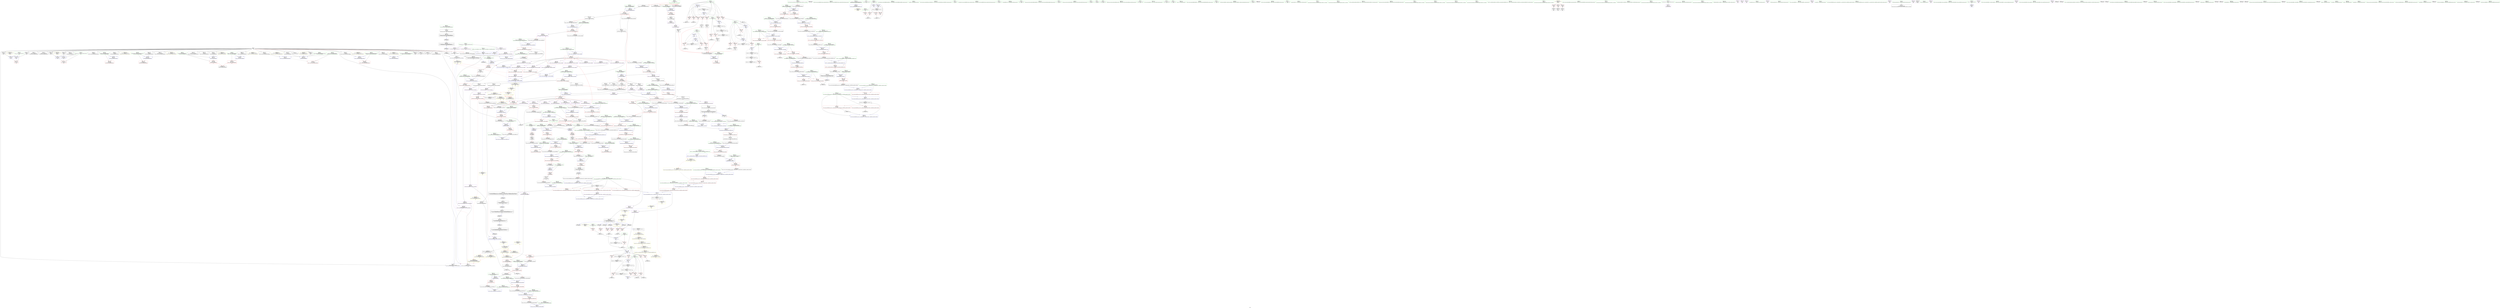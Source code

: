 digraph "SVFG" {
	label="SVFG";

	Node0x55ba554956e0 [shape=record,color=grey,label="{NodeID: 0\nNullPtr|{|<s31>56}}"];
	Node0x55ba554956e0 -> Node0x55ba554d8560[style=solid];
	Node0x55ba554956e0 -> Node0x55ba554d8660[style=solid];
	Node0x55ba554956e0 -> Node0x55ba554d8730[style=solid];
	Node0x55ba554956e0 -> Node0x55ba554d8800[style=solid];
	Node0x55ba554956e0 -> Node0x55ba554d88d0[style=solid];
	Node0x55ba554956e0 -> Node0x55ba554d89a0[style=solid];
	Node0x55ba554956e0 -> Node0x55ba554d8a70[style=solid];
	Node0x55ba554956e0 -> Node0x55ba554d8b40[style=solid];
	Node0x55ba554956e0 -> Node0x55ba554d8c10[style=solid];
	Node0x55ba554956e0 -> Node0x55ba554d8ce0[style=solid];
	Node0x55ba554956e0 -> Node0x55ba554d8db0[style=solid];
	Node0x55ba554956e0 -> Node0x55ba554d8e80[style=solid];
	Node0x55ba554956e0 -> Node0x55ba554d8f50[style=solid];
	Node0x55ba554956e0 -> Node0x55ba554d9020[style=solid];
	Node0x55ba554956e0 -> Node0x55ba554d90f0[style=solid];
	Node0x55ba554956e0 -> Node0x55ba554d91c0[style=solid];
	Node0x55ba554956e0 -> Node0x55ba554d9290[style=solid];
	Node0x55ba554956e0 -> Node0x55ba554d9360[style=solid];
	Node0x55ba554956e0 -> Node0x55ba554d9430[style=solid];
	Node0x55ba554956e0 -> Node0x55ba554d9500[style=solid];
	Node0x55ba554956e0 -> Node0x55ba554d3380[style=solid];
	Node0x55ba554956e0 -> Node0x55ba554d3450[style=solid];
	Node0x55ba554956e0 -> Node0x55ba554d3520[style=solid];
	Node0x55ba554956e0 -> Node0x55ba554d35f0[style=solid];
	Node0x55ba554956e0 -> Node0x55ba554d36c0[style=solid];
	Node0x55ba554956e0 -> Node0x55ba554db780[style=solid];
	Node0x55ba554956e0 -> Node0x55ba554edad0[style=solid];
	Node0x55ba554956e0 -> Node0x55ba554edba0[style=solid];
	Node0x55ba554956e0 -> Node0x55ba554edc70[style=solid];
	Node0x55ba554956e0 -> Node0x55ba554e5590[style=solid];
	Node0x55ba554956e0 -> Node0x55ba554e74b0[style=solid];
	Node0x55ba554956e0:s31 -> Node0x55ba55577740[style=solid,color=red];
	Node0x55ba554e5fb0 [shape=record,color=grey,label="{NodeID: 775\n193 = Binary(183, 192, )\n}"];
	Node0x55ba554e5fb0 -> Node0x55ba554dc240[style=solid];
	Node0x55ba554dc650 [shape=record,color=blue,label="{NodeID: 443\n88\<--231\ni13\<--inc40\nmain\n}"];
	Node0x55ba554dc650 -> Node0x55ba554e21d0[style=dashed];
	Node0x55ba554dc650 -> Node0x55ba554e22a0[style=dashed];
	Node0x55ba554dc650 -> Node0x55ba554e2370[style=dashed];
	Node0x55ba554dc650 -> Node0x55ba554e2440[style=dashed];
	Node0x55ba554dc650 -> Node0x55ba554e2510[style=dashed];
	Node0x55ba554dc650 -> Node0x55ba554e25e0[style=dashed];
	Node0x55ba554dc650 -> Node0x55ba554e26b0[style=dashed];
	Node0x55ba554dc650 -> Node0x55ba554dc650[style=dashed];
	Node0x55ba554dc650 -> Node0x55ba5552c140[style=dashed];
	Node0x55ba554dfba0 [shape=record,color=purple,label="{NodeID: 277\n525\<--517\n_M_start4\<--this1\n_ZNSt12_Vector_baseIiSaIiEED2Ev\n}"];
	Node0x55ba554dfba0 -> Node0x55ba554e4660[style=solid];
	Node0x55ba55576c00 [shape=record,color=black,label="{NodeID: 1218\n919 = PHI(911, )\n1st arg _ZN9__gnu_cxx13new_allocatorIiE10deallocateEPim }"];
	Node0x55ba55576c00 -> Node0x55ba554f0370[style=solid];
	Node0x55ba554d04d0 [shape=record,color=green,label="{NodeID: 111\n645\<--646\n__n.addr\<--__n.addr_field_insensitive\n_ZNSt12_Vector_baseIiSaIiEE11_M_allocateEm\n}"];
	Node0x55ba554d04d0 -> Node0x55ba554e50f0[style=solid];
	Node0x55ba554d04d0 -> Node0x55ba554e51c0[style=solid];
	Node0x55ba554d04d0 -> Node0x55ba554ee630[style=solid];
	Node0x55ba554d9910 [shape=record,color=red,label="{NodeID: 388\n704\<--686\n\<--__n.addr\n_ZN9__gnu_cxx13new_allocatorIiE8allocateEmPKv\n}"];
	Node0x55ba554d9910 -> Node0x55ba554e6130[style=solid];
	Node0x55ba554d4c10 [shape=record,color=black,label="{NodeID: 222\n527\<--523\nsub.ptr.lhs.cast\<--\n_ZNSt12_Vector_baseIiSaIiEED2Ev\n}"];
	Node0x55ba554d4c10 -> Node0x55ba554e6eb0[style=solid];
	Node0x55ba55572320 [shape=record,color=black,label="{NodeID: 1163\n243 = PHI()\n}"];
	Node0x55ba554d0fd0 [shape=record,color=green,label="{NodeID: 56\n236\<--237\n_ZStlsISt11char_traitsIcEERSt13basic_ostreamIcT_ES5_PKc\<--_ZStlsISt11char_traitsIcEERSt13basic_ostreamIcT_ES5_PKc_field_insensitive\n}"];
	Node0x55ba554ef0c0 [shape=record,color=blue,label="{NodeID: 499\n758\<--763\n__assignable\<--\n_ZSt25__uninitialized_default_nIPimET_S1_T0_\n}"];
	Node0x55ba554e2920 [shape=record,color=red,label="{NodeID: 333\n221\<--90\n\<--j\nmain\n}"];
	Node0x55ba554e2920 -> Node0x55ba554dc4b0[style=solid];
	Node0x55ba554d80f0 [shape=record,color=green,label="{NodeID: 167\n963\<--964\n__last.addr\<--__last.addr_field_insensitive\n_ZSt8_DestroyIPiEvT_S1_\n}"];
	Node0x55ba554d80f0 -> Node0x55ba554db4b0[style=solid];
	Node0x55ba554d80f0 -> Node0x55ba554f0850[style=solid];
	Node0x55ba554b4f50 [shape=record,color=green,label="{NodeID: 1\n7\<--1\n__dso_handle\<--dummyObj\nGlob }"];
	Node0x55ba554e6130 [shape=record,color=grey,label="{NodeID: 776\n705 = Binary(704, 531, )\n}"];
	Node0x55ba554dc720 [shape=record,color=blue,label="{NodeID: 444\n64\<--272\ntt\<--inc70\nmain\n}"];
	Node0x55ba554dc720 -> Node0x55ba55529e40[style=dashed];
	Node0x55ba554dfc70 [shape=record,color=purple,label="{NodeID: 278\n535\<--517\n_M_impl5\<--this1\n_ZNSt12_Vector_baseIiSaIiEED2Ev\n|{<s0>48}}"];
	Node0x55ba554dfc70:s0 -> Node0x55ba55573450[style=solid,color=red];
	Node0x55ba55576d40 [shape=record,color=black,label="{NodeID: 1219\n920 = PHI(912, )\n2nd arg _ZN9__gnu_cxx13new_allocatorIiE10deallocateEPim }"];
	Node0x55ba55576d40 -> Node0x55ba554f0440[style=solid];
	Node0x55ba554d05a0 [shape=record,color=green,label="{NodeID: 112\n658\<--659\n_ZNSt16allocator_traitsISaIiEE8allocateERS0_m\<--_ZNSt16allocator_traitsISaIiEE8allocateERS0_m_field_insensitive\n}"];
	Node0x55ba5551ec20 [shape=record,color=yellow,style=double,label="{NodeID: 887\n10V_1 = ENCHI(MR_10V_0)\npts\{67 \}\nFun[main]}"];
	Node0x55ba5551ec20 -> Node0x55ba554e1330[style=dashed];
	Node0x55ba554d99e0 [shape=record,color=red,label="{NodeID: 389\n717\<--714\nthis1\<--this.addr\n_ZNK9__gnu_cxx13new_allocatorIiE8max_sizeEv\n}"];
	Node0x55ba554d4ce0 [shape=record,color=black,label="{NodeID: 223\n528\<--526\nsub.ptr.rhs.cast\<--\n_ZNSt12_Vector_baseIiSaIiEED2Ev\n}"];
	Node0x55ba554d4ce0 -> Node0x55ba554e6eb0[style=solid];
	Node0x55ba555723f0 [shape=record,color=black,label="{NodeID: 1164\n784 = PHI(788, )\n}"];
	Node0x55ba555723f0 -> Node0x55ba554ddc30[style=solid];
	Node0x55ba554d10d0 [shape=record,color=green,label="{NodeID: 57\n240\<--241\n_ZNSolsEi\<--_ZNSolsEi_field_insensitive\n}"];
	Node0x55ba554ef190 [shape=record,color=blue,label="{NodeID: 500\n773\<--771\n__first.addr\<--__first\n_ZNSt27__uninitialized_default_n_1ILb1EE18__uninit_default_nIPimEET_S3_T0_\n}"];
	Node0x55ba554ef190 -> Node0x55ba554d9ec0[style=dashed];
	Node0x55ba554e29f0 [shape=record,color=red,label="{NodeID: 334\n225\<--90\n\<--j\nmain\n}"];
	Node0x55ba554e29f0 -> Node0x55ba554e6430[style=solid];
	Node0x55ba554d81c0 [shape=record,color=green,label="{NodeID: 168\n970\<--971\n_ZNSt12_Destroy_auxILb1EE9__destroyIPiEEvT_S3_\<--_ZNSt12_Destroy_auxILb1EE9__destroyIPiEEvT_S3__field_insensitive\n}"];
	Node0x55ba554bd310 [shape=record,color=green,label="{NodeID: 2\n8\<--1\n.str\<--dummyObj\nGlob }"];
	Node0x55ba554e62b0 [shape=record,color=grey,label="{NodeID: 777\n842 = Binary(841, 843, )\n}"];
	Node0x55ba554e62b0 -> Node0x55ba554efb50[style=solid];
	Node0x55ba554dc7f0 [shape=record,color=blue,label="{NodeID: 445\n290\<--289\nthis.addr\<--this\n_ZNSaIiEC2Ev\n}"];
	Node0x55ba554dc7f0 -> Node0x55ba554e2ed0[style=dashed];
	Node0x55ba554dfd40 [shape=record,color=purple,label="{NodeID: 279\n543\<--517\n_M_impl6\<--this1\n_ZNSt12_Vector_baseIiSaIiEED2Ev\n|{<s0>49}}"];
	Node0x55ba554dfd40:s0 -> Node0x55ba55573450[style=solid,color=red];
	Node0x55ba55576e80 [shape=record,color=black,label="{NodeID: 1220\n641 = PHI(580, )\n0th arg _ZNSt12_Vector_baseIiSaIiEE11_M_allocateEm }"];
	Node0x55ba55576e80 -> Node0x55ba554ee560[style=solid];
	Node0x55ba554d06a0 [shape=record,color=green,label="{NodeID: 113\n667\<--668\n__a.addr\<--__a.addr_field_insensitive\n_ZNSt16allocator_traitsISaIiEE8allocateERS0_m\n}"];
	Node0x55ba554d06a0 -> Node0x55ba554d95d0[style=solid];
	Node0x55ba554d06a0 -> Node0x55ba554ee700[style=solid];
	Node0x55ba5551ed00 [shape=record,color=yellow,style=double,label="{NodeID: 888\n12V_1 = ENCHI(MR_12V_0)\npts\{73 \}\nFun[main]}"];
	Node0x55ba5551ed00 -> Node0x55ba554dbbc0[style=dashed];
	Node0x55ba5551ed00 -> Node0x55ba554dbd60[style=dashed];
	Node0x55ba554d9ab0 [shape=record,color=red,label="{NodeID: 390\n736\<--727\n\<--__first.addr\n_ZSt27__uninitialized_default_n_aIPimiET_S1_T0_RSaIT1_E\n|{<s0>60}}"];
	Node0x55ba554d9ab0:s0 -> Node0x55ba55578640[style=solid,color=red];
	Node0x55ba554d4db0 [shape=record,color=black,label="{NodeID: 224\n559\<--558\n\<--this1\n_ZNSt12_Vector_baseIiSaIiEE12_Vector_implC2ERKS0_\n|{<s0>51}}"];
	Node0x55ba554d4db0:s0 -> Node0x55ba55574930[style=solid,color=red];
	Node0x55ba555725c0 [shape=record,color=black,label="{NodeID: 1165\n802 = PHI(851, )\n|{<s0>64}}"];
	Node0x55ba555725c0:s0 -> Node0x55ba55573a90[style=solid,color=red];
	Node0x55ba554d11d0 [shape=record,color=green,label="{NodeID: 58\n250\<--251\n_ZSt4endlIcSt11char_traitsIcEERSt13basic_ostreamIT_T0_ES6_\<--_ZSt4endlIcSt11char_traitsIcEERSt13basic_ostreamIT_T0_ES6__field_insensitive\n}"];
	Node0x55ba554ef260 [shape=record,color=blue,label="{NodeID: 501\n775\<--772\n__n.addr\<--__n\n_ZNSt27__uninitialized_default_n_1ILb1EE18__uninit_default_nIPimEET_S3_T0_\n}"];
	Node0x55ba554ef260 -> Node0x55ba554d9f90[style=dashed];
	Node0x55ba554e2ac0 [shape=record,color=red,label="{NodeID: 335\n173\<--172\n\<--call18\nmain\n}"];
	Node0x55ba554e2ac0 -> Node0x55ba554e5b30[style=solid];
	Node0x55ba554d82c0 [shape=record,color=green,label="{NodeID: 169\n976\<--977\n.addr\<--.addr_field_insensitive\n_ZNSt12_Destroy_auxILb1EE9__destroyIPiEEvT_S3_\n}"];
	Node0x55ba554d82c0 -> Node0x55ba554f0920[style=solid];
	Node0x55ba554bd3a0 [shape=record,color=green,label="{NodeID: 3\n10\<--1\n.str.1\<--dummyObj\nGlob }"];
	Node0x55ba554e6430 [shape=record,color=grey,label="{NodeID: 778\n226 = Binary(225, 112, )\n}"];
	Node0x55ba554e6430 -> Node0x55ba554dc580[style=solid];
	Node0x55ba554dc8c0 [shape=record,color=blue,label="{NodeID: 446\n303\<--300\nthis.addr\<--this\n_ZNSt6vectorIiSaIiEEC2EmRKS0_\n}"];
	Node0x55ba554dc8c0 -> Node0x55ba554e2fa0[style=dashed];
	Node0x55ba554dfe10 [shape=record,color=purple,label="{NodeID: 280\n564\<--558\n_M_start\<--this1\n_ZNSt12_Vector_baseIiSaIiEE12_Vector_implC2ERKS0_\n}"];
	Node0x55ba554dfe10 -> Node0x55ba554edad0[style=solid];
	Node0x55ba55576fc0 [shape=record,color=black,label="{NodeID: 1221\n642 = PHI(581, )\n1st arg _ZNSt12_Vector_baseIiSaIiEE11_M_allocateEm }"];
	Node0x55ba55576fc0 -> Node0x55ba554ee630[style=solid];
	Node0x55ba554d0770 [shape=record,color=green,label="{NodeID: 114\n669\<--670\n__n.addr\<--__n.addr_field_insensitive\n_ZNSt16allocator_traitsISaIiEE8allocateERS0_m\n}"];
	Node0x55ba554d0770 -> Node0x55ba554d96a0[style=solid];
	Node0x55ba554d0770 -> Node0x55ba554ee7d0[style=solid];
	Node0x55ba5551ede0 [shape=record,color=yellow,style=double,label="{NodeID: 889\n14V_1 = ENCHI(MR_14V_0)\npts\{75 \}\nFun[main]}"];
	Node0x55ba5551ede0 -> Node0x55ba554dbc90[style=dashed];
	Node0x55ba5551ede0 -> Node0x55ba554dbe30[style=dashed];
	Node0x55ba554d9b80 [shape=record,color=red,label="{NodeID: 391\n737\<--729\n\<--__n.addr\n_ZSt27__uninitialized_default_n_aIPimiET_S1_T0_RSaIT1_E\n|{<s0>60}}"];
	Node0x55ba554d9b80:s0 -> Node0x55ba55578780[style=solid,color=red];
	Node0x55ba554d4e80 [shape=record,color=black,label="{NodeID: 225\n609\<--608\n\<--this1\n_ZNSt12_Vector_baseIiSaIiEE12_Vector_implD2Ev\n|{<s0>53}}"];
	Node0x55ba554d4e80:s0 -> Node0x55ba55569b40[style=solid,color=red];
	Node0x55ba55572700 [shape=record,color=black,label="{NodeID: 1166\n807 = PHI(811, )\n}"];
	Node0x55ba55572700 -> Node0x55ba554ddd00[style=solid];
	Node0x55ba554d12d0 [shape=record,color=green,label="{NodeID: 59\n252\<--253\n_ZNSolsEPFRSoS_E\<--_ZNSolsEPFRSoS_E_field_insensitive\n}"];
	Node0x55ba55529e40 [shape=record,color=black,label="{NodeID: 834\nMR_8V_3 = PHI(MR_8V_4, MR_8V_2, )\npts\{65 \}\n}"];
	Node0x55ba55529e40 -> Node0x55ba554e10c0[style=dashed];
	Node0x55ba55529e40 -> Node0x55ba554e1190[style=dashed];
	Node0x55ba55529e40 -> Node0x55ba554e1260[style=dashed];
	Node0x55ba55529e40 -> Node0x55ba554dc720[style=dashed];
	Node0x55ba554ef330 [shape=record,color=blue,label="{NodeID: 502\n777\<--93\nref.tmp\<--\n_ZNSt27__uninitialized_default_n_1ILb1EE18__uninit_default_nIPimEET_S3_T0_\n|{<s0>62}}"];
	Node0x55ba554ef330:s0 -> Node0x55ba55535eb0[style=dashed,color=red];
	Node0x55ba554e2b90 [shape=record,color=red,label="{NodeID: 336\n187\<--186\n\<--call23\nmain\n}"];
	Node0x55ba554e2b90 -> Node0x55ba554e5e30[style=solid];
	Node0x55ba554d8390 [shape=record,color=green,label="{NodeID: 170\n978\<--979\n.addr1\<--.addr1_field_insensitive\n_ZNSt12_Destroy_auxILb1EE9__destroyIPiEEvT_S3_\n}"];
	Node0x55ba554d8390 -> Node0x55ba554f09f0[style=solid];
	Node0x55ba554bd650 [shape=record,color=green,label="{NodeID: 4\n12\<--1\nstdin\<--dummyObj\nGlob }"];
	Node0x55ba554e65b0 [shape=record,color=grey,label="{NodeID: 779\n231 = Binary(230, 112, )\n}"];
	Node0x55ba554e65b0 -> Node0x55ba554dc650[style=solid];
	Node0x55ba554dc990 [shape=record,color=blue,label="{NodeID: 447\n305\<--301\n__n.addr\<--__n\n_ZNSt6vectorIiSaIiEEC2EmRKS0_\n}"];
	Node0x55ba554dc990 -> Node0x55ba554e3070[style=dashed];
	Node0x55ba554dc990 -> Node0x55ba554e3140[style=dashed];
	Node0x55ba554dfee0 [shape=record,color=purple,label="{NodeID: 281\n566\<--558\n_M_finish\<--this1\n_ZNSt12_Vector_baseIiSaIiEE12_Vector_implC2ERKS0_\n}"];
	Node0x55ba554dfee0 -> Node0x55ba554edba0[style=solid];
	Node0x55ba55577100 [shape=record,color=black,label="{NodeID: 1222\n897 = PHI(876, )\n0th arg _ZNSt16allocator_traitsISaIiEE10deallocateERS0_Pim }"];
	Node0x55ba55577100 -> Node0x55ba554f0030[style=solid];
	Node0x55ba554d53e0 [shape=record,color=green,label="{NodeID: 115\n677\<--678\n_ZN9__gnu_cxx13new_allocatorIiE8allocateEmPKv\<--_ZN9__gnu_cxx13new_allocatorIiE8allocateEmPKv_field_insensitive\n}"];
	Node0x55ba554d9c50 [shape=record,color=red,label="{NodeID: 392\n747\<--744\nthis1\<--this.addr\n_ZNSt12_Vector_baseIiSaIiEE19_M_get_Tp_allocatorEv\n}"];
	Node0x55ba554d9c50 -> Node0x55ba554e0970[style=solid];
	Node0x55ba554d4f50 [shape=record,color=black,label="{NodeID: 226\n622\<--621\n\<--this1\n_ZNSaIiEC2ERKS_\n|{<s0>54}}"];
	Node0x55ba554d4f50:s0 -> Node0x55ba55575bc0[style=solid,color=red];
	Node0x55ba55572840 [shape=record,color=black,label="{NodeID: 1167\n405 = PHI(742, )\n|{<s0>38}}"];
	Node0x55ba55572840:s0 -> Node0x55ba55573980[style=solid,color=red];
	Node0x55ba554d13d0 [shape=record,color=green,label="{NodeID: 60\n290\<--291\nthis.addr\<--this.addr_field_insensitive\n_ZNSaIiEC2Ev\n}"];
	Node0x55ba554d13d0 -> Node0x55ba554e2ed0[style=solid];
	Node0x55ba554d13d0 -> Node0x55ba554dc7f0[style=solid];
	Node0x55ba5552a340 [shape=record,color=black,label="{NodeID: 835\nMR_16V_2 = PHI(MR_16V_4, MR_16V_1, )\npts\{77 \}\n}"];
	Node0x55ba5552a340 -> Node0x55ba554dba20[style=dashed];
	Node0x55ba554ef400 [shape=record,color=blue,label="{NodeID: 503\n792\<--789\n__first.addr\<--__first\n_ZSt6fill_nIPimiET_S1_T0_RKT1_\n}"];
	Node0x55ba554ef400 -> Node0x55ba554da060[style=dashed];
	Node0x55ba554e2c60 [shape=record,color=red,label="{NodeID: 337\n191\<--190\n\<--call25\nmain\n}"];
	Node0x55ba554e2c60 -> Node0x55ba554e5e30[style=solid];
	Node0x55ba554d8460 [shape=record,color=green,label="{NodeID: 171\n32\<--983\n_GLOBAL__sub_I_amthabet_1_0.cpp\<--_GLOBAL__sub_I_amthabet_1_0.cpp_field_insensitive\n}"];
	Node0x55ba554d8460 -> Node0x55ba554db680[style=solid];
	Node0x55ba554bd6e0 [shape=record,color=green,label="{NodeID: 5\n13\<--1\n.str.2\<--dummyObj\nGlob }"];
	Node0x55ba554e6730 [shape=record,color=grey,label="{NodeID: 780\n261 = Binary(260, 112, )\n}"];
	Node0x55ba554dca60 [shape=record,color=blue,label="{NodeID: 448\n307\<--302\n__a.addr\<--__a\n_ZNSt6vectorIiSaIiEEC2EmRKS0_\n}"];
	Node0x55ba554dca60 -> Node0x55ba554e3210[style=dashed];
	Node0x55ba554dffb0 [shape=record,color=purple,label="{NodeID: 282\n568\<--558\n_M_end_of_storage\<--this1\n_ZNSt12_Vector_baseIiSaIiEE12_Vector_implC2ERKS0_\n}"];
	Node0x55ba554dffb0 -> Node0x55ba554edc70[style=solid];
	Node0x55ba55577240 [shape=record,color=black,label="{NodeID: 1223\n898 = PHI(877, )\n1st arg _ZNSt16allocator_traitsISaIiEE10deallocateERS0_Pim }"];
	Node0x55ba55577240 -> Node0x55ba554f0100[style=solid];
	Node0x55ba554d54e0 [shape=record,color=green,label="{NodeID: 116\n684\<--685\nthis.addr\<--this.addr_field_insensitive\n_ZN9__gnu_cxx13new_allocatorIiE8allocateEmPKv\n}"];
	Node0x55ba554d54e0 -> Node0x55ba554d9770[style=solid];
	Node0x55ba554d54e0 -> Node0x55ba554ee8a0[style=solid];
	Node0x55ba554d9d20 [shape=record,color=red,label="{NodeID: 393\n764\<--754\n\<--__first.addr\n_ZSt25__uninitialized_default_nIPimET_S1_T0_\n|{<s0>61}}"];
	Node0x55ba554d9d20:s0 -> Node0x55ba55575e40[style=solid,color=red];
	Node0x55ba554d5020 [shape=record,color=black,label="{NodeID: 227\n624\<--623\n\<--\n_ZNSaIiEC2ERKS_\n|{<s0>54}}"];
	Node0x55ba554d5020:s0 -> Node0x55ba55575d00[style=solid,color=red];
	Node0x55ba55572980 [shape=record,color=black,label="{NodeID: 1168\n499 = PHI(742, )\n|{<s0>46}}"];
	Node0x55ba55572980:s0 -> Node0x55ba555759a0[style=solid,color=red];
	Node0x55ba554d14a0 [shape=record,color=green,label="{NodeID: 61\n296\<--297\n_ZN9__gnu_cxx13new_allocatorIiEC2Ev\<--_ZN9__gnu_cxx13new_allocatorIiEC2Ev_field_insensitive\n}"];
	Node0x55ba5552a840 [shape=record,color=black,label="{NodeID: 836\nMR_18V_2 = PHI(MR_18V_4, MR_18V_1, )\npts\{79 \}\n}"];
	Node0x55ba5552a840 -> Node0x55ba554dbf00[style=dashed];
	Node0x55ba554ef4d0 [shape=record,color=blue,label="{NodeID: 504\n794\<--790\n__n.addr\<--__n\n_ZSt6fill_nIPimiET_S1_T0_RKT1_\n}"];
	Node0x55ba554ef4d0 -> Node0x55ba554da130[style=dashed];
	Node0x55ba554e2d30 [shape=record,color=red,label="{NodeID: 338\n210\<--209\n\<--call30\nmain\n}"];
	Node0x55ba554e2d30 -> Node0x55ba554e7630[style=solid];
	Node0x55ba554d8560 [shape=record,color=black,label="{NodeID: 172\n2\<--3\ndummyVal\<--dummyVal\n}"];
	Node0x55ba554bd770 [shape=record,color=green,label="{NodeID: 6\n15\<--1\n.str.3\<--dummyObj\nGlob }"];
	Node0x55ba554e68b0 [shape=record,color=grey,label="{NodeID: 781\n256 = Binary(255, 112, )\n}"];
	Node0x55ba554dcb30 [shape=record,color=blue,label="{NodeID: 449\n309\<--329\nexn.slot\<--\n_ZNSt6vectorIiSaIiEEC2EmRKS0_\n}"];
	Node0x55ba554dcb30 -> Node0x55ba554e32e0[style=dashed];
	Node0x55ba554e0080 [shape=record,color=purple,label="{NodeID: 283\n585\<--580\n_M_impl\<--this1\n_ZNSt12_Vector_baseIiSaIiEE17_M_create_storageEm\n}"];
	Node0x55ba55577380 [shape=record,color=black,label="{NodeID: 1224\n899 = PHI(878, )\n2nd arg _ZNSt16allocator_traitsISaIiEE10deallocateERS0_Pim }"];
	Node0x55ba55577380 -> Node0x55ba554f01d0[style=solid];
	Node0x55ba554d55b0 [shape=record,color=green,label="{NodeID: 117\n686\<--687\n__n.addr\<--__n.addr_field_insensitive\n_ZN9__gnu_cxx13new_allocatorIiE8allocateEmPKv\n}"];
	Node0x55ba554d55b0 -> Node0x55ba554d9840[style=solid];
	Node0x55ba554d55b0 -> Node0x55ba554d9910[style=solid];
	Node0x55ba554d55b0 -> Node0x55ba554ee970[style=solid];
	Node0x55ba554d9df0 [shape=record,color=red,label="{NodeID: 394\n765\<--756\n\<--__n.addr\n_ZSt25__uninitialized_default_nIPimET_S1_T0_\n|{<s0>61}}"];
	Node0x55ba554d9df0:s0 -> Node0x55ba55575f80[style=solid,color=red];
	Node0x55ba554d50f0 [shape=record,color=black,label="{NodeID: 228\n655\<--654\n\<--_M_impl\n_ZNSt12_Vector_baseIiSaIiEE11_M_allocateEm\n|{<s0>55}}"];
	Node0x55ba554d50f0:s0 -> Node0x55ba55575560[style=solid,color=red];
	Node0x55ba55572ac0 [shape=record,color=black,label="{NodeID: 1169\n500 = PHI(723, )\n}"];
	Node0x55ba55572ac0 -> Node0x55ba554ed5f0[style=solid];
	Node0x55ba554d15a0 [shape=record,color=green,label="{NodeID: 62\n303\<--304\nthis.addr\<--this.addr_field_insensitive\n_ZNSt6vectorIiSaIiEEC2EmRKS0_\n}"];
	Node0x55ba554d15a0 -> Node0x55ba554e2fa0[style=solid];
	Node0x55ba554d15a0 -> Node0x55ba554dc8c0[style=solid];
	Node0x55ba5552ad40 [shape=record,color=black,label="{NodeID: 837\nMR_20V_2 = PHI(MR_20V_3, MR_20V_1, )\npts\{81 \}\n}"];
	Node0x55ba5552ad40 -> Node0x55ba55524e40[style=dashed];
	Node0x55ba554ef5a0 [shape=record,color=blue,label="{NodeID: 505\n796\<--791\n__value.addr\<--__value\n_ZSt6fill_nIPimiET_S1_T0_RKT1_\n}"];
	Node0x55ba554ef5a0 -> Node0x55ba554da200[style=dashed];
	Node0x55ba554e2e00 [shape=record,color=red,label="{NodeID: 339\n214\<--213\n\<--call32\nmain\n}"];
	Node0x55ba554e2e00 -> Node0x55ba554e7630[style=solid];
	Node0x55ba554d8660 [shape=record,color=black,label="{NodeID: 173\n146\<--3\n\<--dummyVal\nmain\n}"];
	Node0x55ba554be040 [shape=record,color=green,label="{NodeID: 7\n17\<--1\n.str.4\<--dummyObj\nGlob }"];
	Node0x55ba554e6a30 [shape=record,color=grey,label="{NodeID: 782\n143 = Binary(142, 112, )\n}"];
	Node0x55ba554e6a30 -> Node0x55ba554dbaf0[style=solid];
	Node0x55ba554dcc00 [shape=record,color=blue,label="{NodeID: 450\n311\<--331\nehselector.slot\<--\n_ZNSt6vectorIiSaIiEEC2EmRKS0_\n}"];
	Node0x55ba554dcc00 -> Node0x55ba554e33b0[style=dashed];
	Node0x55ba554e0150 [shape=record,color=purple,label="{NodeID: 284\n586\<--580\n_M_start\<--this1\n_ZNSt12_Vector_baseIiSaIiEE17_M_create_storageEm\n}"];
	Node0x55ba554e0150 -> Node0x55ba554edee0[style=solid];
	Node0x55ba555774c0 [shape=record,color=black,label="{NodeID: 1225\n681 = PHI(674, )\n0th arg _ZN9__gnu_cxx13new_allocatorIiE8allocateEmPKv }"];
	Node0x55ba555774c0 -> Node0x55ba554ee8a0[style=solid];
	Node0x55ba554d5680 [shape=record,color=green,label="{NodeID: 118\n688\<--689\n.addr\<--.addr_field_insensitive\n_ZN9__gnu_cxx13new_allocatorIiE8allocateEmPKv\n}"];
	Node0x55ba554d5680 -> Node0x55ba554eea40[style=solid];
	Node0x55ba554d9ec0 [shape=record,color=red,label="{NodeID: 395\n781\<--773\n\<--__first.addr\n_ZNSt27__uninitialized_default_n_1ILb1EE18__uninit_default_nIPimEET_S3_T0_\n|{<s0>62}}"];
	Node0x55ba554d9ec0:s0 -> Node0x55ba55576700[style=solid,color=red];
	Node0x55ba554d51c0 [shape=record,color=black,label="{NodeID: 229\n640\<--662\n_ZNSt12_Vector_baseIiSaIiEE11_M_allocateEm_ret\<--cond\n_ZNSt12_Vector_baseIiSaIiEE11_M_allocateEm\n|{<s0>52}}"];
	Node0x55ba554d51c0:s0 -> Node0x55ba55572c00[style=solid,color=blue];
	Node0x55ba55572c00 [shape=record,color=black,label="{NodeID: 1170\n582 = PHI(640, )\n}"];
	Node0x55ba55572c00 -> Node0x55ba554edee0[style=solid];
	Node0x55ba554d1670 [shape=record,color=green,label="{NodeID: 63\n305\<--306\n__n.addr\<--__n.addr_field_insensitive\n_ZNSt6vectorIiSaIiEEC2EmRKS0_\n}"];
	Node0x55ba554d1670 -> Node0x55ba554e3070[style=solid];
	Node0x55ba554d1670 -> Node0x55ba554e3140[style=solid];
	Node0x55ba554d1670 -> Node0x55ba554dc990[style=solid];
	Node0x55ba5552b240 [shape=record,color=black,label="{NodeID: 838\nMR_22V_2 = PHI(MR_22V_3, MR_22V_1, )\npts\{83 \}\n}"];
	Node0x55ba5552b240 -> Node0x55ba55525340[style=dashed];
	Node0x55ba554ef670 [shape=record,color=blue,label="{NodeID: 506\n815\<--812\n__first.addr\<--__first\n_ZSt10__fill_n_aIPimiEN9__gnu_cxx11__enable_ifIXsr11__is_scalarIT1_EE7__valueET_E6__typeES4_T0_RKS3_\n}"];
	Node0x55ba554ef670 -> Node0x55ba55523040[style=dashed];
	Node0x55ba554e2ed0 [shape=record,color=red,label="{NodeID: 340\n293\<--290\nthis1\<--this.addr\n_ZNSaIiEC2Ev\n}"];
	Node0x55ba554e2ed0 -> Node0x55ba554d40b0[style=solid];
	Node0x55ba554d8730 [shape=record,color=black,label="{NodeID: 174\n147\<--3\n\<--dummyVal\nmain\n}"];
	Node0x55ba554d8730 -> Node0x55ba554dbbc0[style=solid];
	Node0x55ba554be100 [shape=record,color=green,label="{NodeID: 8\n19\<--1\nstdout\<--dummyObj\nGlob }"];
	Node0x55ba554e6bb0 [shape=record,color=grey,label="{NodeID: 783\n272 = Binary(271, 112, )\n}"];
	Node0x55ba554e6bb0 -> Node0x55ba554dc720[style=solid];
	Node0x55ba554dccd0 [shape=record,color=blue,label="{NodeID: 451\n349\<--348\nthis.addr\<--this\n_ZNSaIiED2Ev\n}"];
	Node0x55ba554dccd0 -> Node0x55ba554e3480[style=dashed];
	Node0x55ba554e0220 [shape=record,color=purple,label="{NodeID: 285\n588\<--580\n_M_impl2\<--this1\n_ZNSt12_Vector_baseIiSaIiEE17_M_create_storageEm\n}"];
	Node0x55ba55577600 [shape=record,color=black,label="{NodeID: 1226\n682 = PHI(675, )\n1st arg _ZN9__gnu_cxx13new_allocatorIiE8allocateEmPKv }"];
	Node0x55ba55577600 -> Node0x55ba554ee970[style=solid];
	Node0x55ba554d5750 [shape=record,color=green,label="{NodeID: 119\n696\<--697\n_ZNK9__gnu_cxx13new_allocatorIiE8max_sizeEv\<--_ZNK9__gnu_cxx13new_allocatorIiE8max_sizeEv_field_insensitive\n}"];
	Node0x55ba554d9f90 [shape=record,color=red,label="{NodeID: 396\n782\<--775\n\<--__n.addr\n_ZNSt27__uninitialized_default_n_1ILb1EE18__uninit_default_nIPimEET_S3_T0_\n|{<s0>62}}"];
	Node0x55ba554d9f90:s0 -> Node0x55ba55576840[style=solid,color=red];
	Node0x55ba554d5290 [shape=record,color=black,label="{NodeID: 230\n674\<--673\n\<--\n_ZNSt16allocator_traitsISaIiEE8allocateERS0_m\n|{<s0>56}}"];
	Node0x55ba554d5290:s0 -> Node0x55ba555774c0[style=solid,color=red];
	Node0x55ba55572d40 [shape=record,color=black,label="{NodeID: 1171\n657 = PHI(664, )\n}"];
	Node0x55ba55572d40 -> Node0x55ba554e5590[style=solid];
	Node0x55ba554d1740 [shape=record,color=green,label="{NodeID: 64\n307\<--308\n__a.addr\<--__a.addr_field_insensitive\n_ZNSt6vectorIiSaIiEEC2EmRKS0_\n}"];
	Node0x55ba554d1740 -> Node0x55ba554e3210[style=solid];
	Node0x55ba554d1740 -> Node0x55ba554dca60[style=solid];
	Node0x55ba5552b740 [shape=record,color=black,label="{NodeID: 839\nMR_24V_2 = PHI(MR_24V_3, MR_24V_1, )\npts\{85 \}\n}"];
	Node0x55ba5552b740 -> Node0x55ba554dc0a0[style=dashed];
	Node0x55ba5552b740 -> Node0x55ba5552b740[style=dashed];
	Node0x55ba554ef740 [shape=record,color=blue,label="{NodeID: 507\n817\<--813\n__n.addr\<--__n\n_ZSt10__fill_n_aIPimiEN9__gnu_cxx11__enable_ifIXsr11__is_scalarIT1_EE7__valueET_E6__typeES4_T0_RKS3_\n}"];
	Node0x55ba554ef740 -> Node0x55ba554da540[style=dashed];
	Node0x55ba554e2fa0 [shape=record,color=red,label="{NodeID: 341\n316\<--303\nthis1\<--this.addr\n_ZNSt6vectorIiSaIiEEC2EmRKS0_\n|{|<s2>34}}"];
	Node0x55ba554e2fa0 -> Node0x55ba554d4180[style=solid];
	Node0x55ba554e2fa0 -> Node0x55ba554d4250[style=solid];
	Node0x55ba554e2fa0:s2 -> Node0x55ba55574710[style=solid,color=red];
	Node0x55ba554d8800 [shape=record,color=black,label="{NodeID: 175\n149\<--3\n\<--dummyVal\nmain\n}"];
	Node0x55ba554d8800 -> Node0x55ba554dbc90[style=solid];
	Node0x55ba554be1c0 [shape=record,color=green,label="{NodeID: 9\n20\<--1\n_ZSt3cin\<--dummyObj\nGlob }"];
	Node0x55ba554e6d30 [shape=record,color=grey,label="{NodeID: 784\n530 = Binary(529, 531, )\n|{<s0>47}}"];
	Node0x55ba554e6d30:s0 -> Node0x55ba555765c0[style=solid,color=red];
	Node0x55ba554dcda0 [shape=record,color=blue,label="{NodeID: 452\n361\<--359\nthis.addr\<--this\n_ZNSt6vectorIiSaIiEEixEm\n}"];
	Node0x55ba554dcda0 -> Node0x55ba554e3550[style=dashed];
	Node0x55ba554e02f0 [shape=record,color=purple,label="{NodeID: 286\n589\<--580\n_M_start3\<--this1\n_ZNSt12_Vector_baseIiSaIiEE17_M_create_storageEm\n}"];
	Node0x55ba554e02f0 -> Node0x55ba554e4b40[style=solid];
	Node0x55ba55577740 [shape=record,color=black,label="{NodeID: 1227\n683 = PHI(3, )\n2nd arg _ZN9__gnu_cxx13new_allocatorIiE8allocateEmPKv }"];
	Node0x55ba55577740 -> Node0x55ba554eea40[style=solid];
	Node0x55ba554d5850 [shape=record,color=green,label="{NodeID: 120\n701\<--702\n_ZSt17__throw_bad_allocv\<--_ZSt17__throw_bad_allocv_field_insensitive\n}"];
	Node0x55ba554da060 [shape=record,color=red,label="{NodeID: 397\n801\<--792\n\<--__first.addr\n_ZSt6fill_nIPimiET_S1_T0_RKT1_\n|{<s0>63}}"];
	Node0x55ba554da060:s0 -> Node0x55ba55578140[style=solid,color=red];
	Node0x55ba554dd5f0 [shape=record,color=black,label="{NodeID: 231\n664\<--676\n_ZNSt16allocator_traitsISaIiEE8allocateERS0_m_ret\<--call\n_ZNSt16allocator_traitsISaIiEE8allocateERS0_m\n|{<s0>55}}"];
	Node0x55ba554dd5f0:s0 -> Node0x55ba55572d40[style=solid,color=blue];
	Node0x55ba55572e80 [shape=record,color=black,label="{NodeID: 1172\n676 = PHI(680, )\n}"];
	Node0x55ba55572e80 -> Node0x55ba554dd5f0[style=solid];
	Node0x55ba554d1810 [shape=record,color=green,label="{NodeID: 65\n309\<--310\nexn.slot\<--exn.slot_field_insensitive\n_ZNSt6vectorIiSaIiEEC2EmRKS0_\n}"];
	Node0x55ba554d1810 -> Node0x55ba554e32e0[style=solid];
	Node0x55ba554d1810 -> Node0x55ba554dcb30[style=solid];
	Node0x55ba5552bc40 [shape=record,color=black,label="{NodeID: 840\nMR_26V_2 = PHI(MR_26V_3, MR_26V_1, )\npts\{87 \}\n}"];
	Node0x55ba5552bc40 -> Node0x55ba55525d40[style=dashed];
	Node0x55ba554ef810 [shape=record,color=blue,label="{NodeID: 508\n819\<--814\n__value.addr\<--__value\n_ZSt10__fill_n_aIPimiEN9__gnu_cxx11__enable_ifIXsr11__is_scalarIT1_EE7__valueET_E6__typeES4_T0_RKS3_\n}"];
	Node0x55ba554ef810 -> Node0x55ba554da610[style=dashed];
	Node0x55ba554e3070 [shape=record,color=red,label="{NodeID: 342\n318\<--305\n\<--__n.addr\n_ZNSt6vectorIiSaIiEEC2EmRKS0_\n|{<s0>33}}"];
	Node0x55ba554e3070:s0 -> Node0x55ba555779c0[style=solid,color=red];
	Node0x55ba554d88d0 [shape=record,color=black,label="{NodeID: 176\n153\<--3\n\<--dummyVal\nmain\n}"];
	Node0x55ba554be280 [shape=record,color=green,label="{NodeID: 10\n21\<--1\n_ZSt4cout\<--dummyObj\nGlob }"];
	Node0x55ba554e6eb0 [shape=record,color=grey,label="{NodeID: 785\n529 = Binary(527, 528, )\n}"];
	Node0x55ba554e6eb0 -> Node0x55ba554e6d30[style=solid];
	Node0x55ba554dce70 [shape=record,color=blue,label="{NodeID: 453\n363\<--360\n__n.addr\<--__n\n_ZNSt6vectorIiSaIiEEixEm\n}"];
	Node0x55ba554dce70 -> Node0x55ba554e3620[style=dashed];
	Node0x55ba554e03c0 [shape=record,color=purple,label="{NodeID: 287\n591\<--580\n_M_impl4\<--this1\n_ZNSt12_Vector_baseIiSaIiEE17_M_create_storageEm\n}"];
	Node0x55ba55577880 [shape=record,color=black,label="{NodeID: 1228\n442 = PHI(317, )\n0th arg _ZNSt12_Vector_baseIiSaIiEEC2EmRKS0_ }"];
	Node0x55ba55577880 -> Node0x55ba554dd350[style=solid];
	Node0x55ba554d5950 [shape=record,color=green,label="{NodeID: 121\n706\<--707\ncall2\<--call2_field_insensitive\n_ZN9__gnu_cxx13new_allocatorIiE8allocateEmPKv\n}"];
	Node0x55ba554d5950 -> Node0x55ba554dd680[style=solid];
	Node0x55ba554da130 [shape=record,color=red,label="{NodeID: 398\n805\<--794\n\<--__n.addr\n_ZSt6fill_nIPimiET_S1_T0_RKT1_\n|{<s0>64}}"];
	Node0x55ba554da130:s0 -> Node0x55ba55573ba0[style=solid,color=red];
	Node0x55ba554dd680 [shape=record,color=black,label="{NodeID: 232\n710\<--706\n\<--call2\n_ZN9__gnu_cxx13new_allocatorIiE8allocateEmPKv\n}"];
	Node0x55ba554dd680 -> Node0x55ba554dd750[style=solid];
	Node0x55ba55572fc0 [shape=record,color=black,label="{NodeID: 1173\n695 = PHI(712, )\n}"];
	Node0x55ba55572fc0 -> Node0x55ba554e7c30[style=solid];
	Node0x55ba554d18e0 [shape=record,color=green,label="{NodeID: 66\n311\<--312\nehselector.slot\<--ehselector.slot_field_insensitive\n_ZNSt6vectorIiSaIiEEC2EmRKS0_\n}"];
	Node0x55ba554d18e0 -> Node0x55ba554e33b0[style=solid];
	Node0x55ba554d18e0 -> Node0x55ba554dcc00[style=solid];
	Node0x55ba5552c140 [shape=record,color=black,label="{NodeID: 841\nMR_28V_2 = PHI(MR_28V_4, MR_28V_1, )\npts\{89 \}\n}"];
	Node0x55ba5552c140 -> Node0x55ba554dbfd0[style=dashed];
	Node0x55ba554ef8e0 [shape=record,color=blue,label="{NodeID: 509\n821\<--829\n__tmp\<--\n_ZSt10__fill_n_aIPimiEN9__gnu_cxx11__enable_ifIXsr11__is_scalarIT1_EE7__valueET_E6__typeES4_T0_RKS3_\n}"];
	Node0x55ba554ef8e0 -> Node0x55ba554da6e0[style=dashed];
	Node0x55ba554e3140 [shape=record,color=red,label="{NodeID: 343\n323\<--305\n\<--__n.addr\n_ZNSt6vectorIiSaIiEEC2EmRKS0_\n|{<s0>34}}"];
	Node0x55ba554e3140:s0 -> Node0x55ba55574820[style=solid,color=red];
	Node0x55ba554d89a0 [shape=record,color=black,label="{NodeID: 177\n154\<--3\n\<--dummyVal\nmain\n}"];
	Node0x55ba554d89a0 -> Node0x55ba554dbd60[style=solid];
	Node0x55ba554be380 [shape=record,color=green,label="{NodeID: 11\n22\<--1\n.str.5\<--dummyObj\nGlob }"];
	Node0x55ba554e7030 [shape=record,color=grey,label="{NodeID: 786\n181 = cmp(180, 133, )\n}"];
	Node0x55ba554dcf40 [shape=record,color=blue,label="{NodeID: 454\n388\<--387\nthis.addr\<--this\n_ZNSt6vectorIiSaIiEED2Ev\n}"];
	Node0x55ba554dcf40 -> Node0x55ba554e37c0[style=dashed];
	Node0x55ba554e0490 [shape=record,color=purple,label="{NodeID: 288\n592\<--580\n_M_finish\<--this1\n_ZNSt12_Vector_baseIiSaIiEE17_M_create_storageEm\n}"];
	Node0x55ba554e0490 -> Node0x55ba554edfb0[style=solid];
	Node0x55ba555779c0 [shape=record,color=black,label="{NodeID: 1229\n443 = PHI(318, )\n1st arg _ZNSt12_Vector_baseIiSaIiEEC2EmRKS0_ }"];
	Node0x55ba555779c0 -> Node0x55ba554dd420[style=solid];
	Node0x55ba554d5a20 [shape=record,color=green,label="{NodeID: 122\n708\<--709\n_Znwm\<--_Znwm_field_insensitive\n}"];
	Node0x55ba554da200 [shape=record,color=red,label="{NodeID: 399\n806\<--796\n\<--__value.addr\n_ZSt6fill_nIPimiET_S1_T0_RKT1_\n|{<s0>64}}"];
	Node0x55ba554da200:s0 -> Node0x55ba55573cb0[style=solid,color=red];
	Node0x55ba554dd750 [shape=record,color=black,label="{NodeID: 233\n680\<--710\n_ZN9__gnu_cxx13new_allocatorIiE8allocateEmPKv_ret\<--\n_ZN9__gnu_cxx13new_allocatorIiE8allocateEmPKv\n|{<s0>56}}"];
	Node0x55ba554dd750:s0 -> Node0x55ba55572e80[style=solid,color=blue];
	Node0x55ba55573100 [shape=record,color=black,label="{NodeID: 1174\n738 = PHI(751, )\n}"];
	Node0x55ba55573100 -> Node0x55ba554dd8f0[style=solid];
	Node0x55ba554d19b0 [shape=record,color=green,label="{NodeID: 67\n321\<--322\n_ZNSt12_Vector_baseIiSaIiEEC2EmRKS0_\<--_ZNSt12_Vector_baseIiSaIiEEC2EmRKS0__field_insensitive\n}"];
	Node0x55ba5552c640 [shape=record,color=black,label="{NodeID: 842\nMR_30V_2 = PHI(MR_30V_3, MR_30V_1, )\npts\{91 \}\n}"];
	Node0x55ba5552c640 -> Node0x55ba554dc170[style=dashed];
	Node0x55ba5552c640 -> Node0x55ba5552c640[style=dashed];
	Node0x55ba554ef9b0 [shape=record,color=blue,label="{NodeID: 510\n823\<--831\n__niter\<--\n_ZSt10__fill_n_aIPimiEN9__gnu_cxx11__enable_ifIXsr11__is_scalarIT1_EE7__valueET_E6__typeES4_T0_RKS3_\n}"];
	Node0x55ba554ef9b0 -> Node0x55ba55523540[style=dashed];
	Node0x55ba554e3210 [shape=record,color=red,label="{NodeID: 344\n319\<--307\n\<--__a.addr\n_ZNSt6vectorIiSaIiEEC2EmRKS0_\n|{<s0>33}}"];
	Node0x55ba554e3210:s0 -> Node0x55ba55577b00[style=solid,color=red];
	Node0x55ba554d8a70 [shape=record,color=black,label="{NodeID: 178\n156\<--3\n\<--dummyVal\nmain\n}"];
	Node0x55ba554d8a70 -> Node0x55ba554dbe30[style=solid];
	Node0x55ba554be480 [shape=record,color=green,label="{NodeID: 12\n24\<--1\n.str.6\<--dummyObj\nGlob }"];
	Node0x55ba554e71b0 [shape=record,color=grey,label="{NodeID: 787\n201 = cmp(199, 200, )\n}"];
	Node0x55ba554dd010 [shape=record,color=blue,label="{NodeID: 455\n390\<--415\nexn.slot\<--\n_ZNSt6vectorIiSaIiEED2Ev\n}"];
	Node0x55ba554dd010 -> Node0x55ba554e3890[style=dashed];
	Node0x55ba554e0560 [shape=record,color=purple,label="{NodeID: 289\n594\<--580\n_M_impl5\<--this1\n_ZNSt12_Vector_baseIiSaIiEE17_M_create_storageEm\n}"];
	Node0x55ba55577b00 [shape=record,color=black,label="{NodeID: 1230\n444 = PHI(319, )\n2nd arg _ZNSt12_Vector_baseIiSaIiEEC2EmRKS0_ }"];
	Node0x55ba55577b00 -> Node0x55ba554dd4f0[style=solid];
	Node0x55ba554d5b20 [shape=record,color=green,label="{NodeID: 123\n714\<--715\nthis.addr\<--this.addr_field_insensitive\n_ZNK9__gnu_cxx13new_allocatorIiE8max_sizeEv\n}"];
	Node0x55ba554d5b20 -> Node0x55ba554d99e0[style=solid];
	Node0x55ba554d5b20 -> Node0x55ba554eeb10[style=solid];
	Node0x55ba554da2d0 [shape=record,color=red,label="{NodeID: 400\n838\<--815\n\<--__first.addr\n_ZSt10__fill_n_aIPimiEN9__gnu_cxx11__enable_ifIXsr11__is_scalarIT1_EE7__valueET_E6__typeES4_T0_RKS3_\n}"];
	Node0x55ba554da2d0 -> Node0x55ba554efa80[style=solid];
	Node0x55ba554dd820 [shape=record,color=black,label="{NodeID: 234\n712\<--719\n_ZNK9__gnu_cxx13new_allocatorIiE8max_sizeEv_ret\<--\n_ZNK9__gnu_cxx13new_allocatorIiE8max_sizeEv\n|{<s0>57}}"];
	Node0x55ba554dd820:s0 -> Node0x55ba55572fc0[style=solid,color=blue];
	Node0x55ba55573240 [shape=record,color=black,label="{NodeID: 1175\n766 = PHI(770, )\n}"];
	Node0x55ba55573240 -> Node0x55ba554ddb60[style=solid];
	Node0x55ba554d1ab0 [shape=record,color=green,label="{NodeID: 68\n325\<--326\n_ZNSt6vectorIiSaIiEE21_M_default_initializeEm\<--_ZNSt6vectorIiSaIiEE21_M_default_initializeEm_field_insensitive\n}"];
	Node0x55ba5552cb40 [shape=record,color=black,label="{NodeID: 843\nMR_32V_2 = PHI(MR_32V_3, MR_32V_1, )\npts\{707 \}\n|{<s0>8}}"];
	Node0x55ba5552cb40:s0 -> Node0x55ba55531a20[style=dashed,color=red];
	Node0x55ba554efa80 [shape=record,color=blue,label="{NodeID: 511\n838\<--837\n\<--\n_ZSt10__fill_n_aIPimiEN9__gnu_cxx11__enable_ifIXsr11__is_scalarIT1_EE7__valueET_E6__typeES4_T0_RKS3_\n}"];
	Node0x55ba554efa80 -> Node0x55ba55522b40[style=dashed];
	Node0x55ba554e32e0 [shape=record,color=red,label="{NodeID: 345\n338\<--309\nexn\<--exn.slot\n_ZNSt6vectorIiSaIiEEC2EmRKS0_\n}"];
	Node0x55ba554d8b40 [shape=record,color=black,label="{NodeID: 179\n278\<--3\nlpad.val\<--dummyVal\nmain\n}"];
	Node0x55ba554be580 [shape=record,color=green,label="{NodeID: 13\n26\<--1\n.str.7\<--dummyObj\nGlob }"];
	Node0x55ba55536cc0 [shape=record,color=yellow,style=double,label="{NodeID: 954\n90V_1 = ENCHI(MR_90V_0)\npts\{452 \}\nFun[_ZNSt12_Vector_baseIiSaIiEEC2EmRKS0_]}"];
	Node0x55ba55536cc0 -> Node0x55ba554ed2b0[style=dashed];
	Node0x55ba554e7330 [shape=record,color=grey,label="{NodeID: 788\n196 = cmp(195, 93, )\n}"];
	Node0x55ba554dd0e0 [shape=record,color=blue,label="{NodeID: 456\n392\<--417\nehselector.slot\<--\n_ZNSt6vectorIiSaIiEED2Ev\n}"];
	Node0x55ba554e0630 [shape=record,color=purple,label="{NodeID: 290\n595\<--580\n_M_start6\<--this1\n_ZNSt12_Vector_baseIiSaIiEE17_M_create_storageEm\n}"];
	Node0x55ba554e0630 -> Node0x55ba554e4c10[style=solid];
	Node0x55ba55577c40 [shape=record,color=black,label="{NodeID: 1231\n572 = PHI(458, )\n0th arg _ZNSt12_Vector_baseIiSaIiEE17_M_create_storageEm }"];
	Node0x55ba55577c40 -> Node0x55ba554edd40[style=solid];
	Node0x55ba554d5bf0 [shape=record,color=green,label="{NodeID: 124\n727\<--728\n__first.addr\<--__first.addr_field_insensitive\n_ZSt27__uninitialized_default_n_aIPimiET_S1_T0_RSaIT1_E\n}"];
	Node0x55ba554d5bf0 -> Node0x55ba554d9ab0[style=solid];
	Node0x55ba554d5bf0 -> Node0x55ba554eebe0[style=solid];
	Node0x55ba554da3a0 [shape=record,color=red,label="{NodeID: 401\n845\<--815\n\<--__first.addr\n_ZSt10__fill_n_aIPimiEN9__gnu_cxx11__enable_ifIXsr11__is_scalarIT1_EE7__valueET_E6__typeES4_T0_RKS3_\n}"];
	Node0x55ba554da3a0 -> Node0x55ba554e0a40[style=solid];
	Node0x55ba554dd8f0 [shape=record,color=black,label="{NodeID: 235\n723\<--738\n_ZSt27__uninitialized_default_n_aIPimiET_S1_T0_RSaIT1_E_ret\<--call\n_ZSt27__uninitialized_default_n_aIPimiET_S1_T0_RSaIT1_E\n|{<s0>46}}"];
	Node0x55ba554dd8f0:s0 -> Node0x55ba55572ac0[style=solid,color=blue];
	Node0x55ba55573380 [shape=record,color=black,label="{NodeID: 1176\n886 = PHI()\n}"];
	Node0x55ba554d1bb0 [shape=record,color=green,label="{NodeID: 69\n335\<--336\n_ZNSt12_Vector_baseIiSaIiEED2Ev\<--_ZNSt12_Vector_baseIiSaIiEED2Ev_field_insensitive\n}"];
	Node0x55ba5552d040 [shape=record,color=black,label="{NodeID: 844\nMR_34V_2 = PHI(MR_34V_3, MR_34V_1, )\npts\{690000 \}\n|{<s0>8}}"];
	Node0x55ba5552d040:s0 -> Node0x55ba555312f0[style=dashed,color=red];
	Node0x55ba554efb50 [shape=record,color=blue,label="{NodeID: 512\n823\<--842\n__niter\<--dec\n_ZSt10__fill_n_aIPimiEN9__gnu_cxx11__enable_ifIXsr11__is_scalarIT1_EE7__valueET_E6__typeES4_T0_RKS3_\n}"];
	Node0x55ba554efb50 -> Node0x55ba55523540[style=dashed];
	Node0x55ba554e33b0 [shape=record,color=red,label="{NodeID: 346\n339\<--311\nsel\<--ehselector.slot\n_ZNSt6vectorIiSaIiEEC2EmRKS0_\n}"];
	Node0x55ba554d8c10 [shape=record,color=black,label="{NodeID: 180\n279\<--3\nlpad.val72\<--dummyVal\nmain\n}"];
	Node0x55ba554be680 [shape=record,color=green,label="{NodeID: 14\n28\<--1\n.str.8\<--dummyObj\nGlob }"];
	Node0x55ba55536da0 [shape=record,color=yellow,style=double,label="{NodeID: 955\n92V_1 = ENCHI(MR_92V_0)\npts\{454 \}\nFun[_ZNSt12_Vector_baseIiSaIiEEC2EmRKS0_]}"];
	Node0x55ba55536da0 -> Node0x55ba554ed380[style=dashed];
	Node0x55ba554e74b0 [shape=record,color=grey,label="{NodeID: 789\n873 = cmp(872, 3, )\n}"];
	Node0x55ba554dd1b0 [shape=record,color=blue,label="{NodeID: 457\n429\<--428\nthis.addr\<--this\n_ZN9__gnu_cxx13new_allocatorIiEC2Ev\n}"];
	Node0x55ba554dd1b0 -> Node0x55ba554e3b00[style=dashed];
	Node0x55ba554e0700 [shape=record,color=purple,label="{NodeID: 291\n599\<--580\n_M_impl7\<--this1\n_ZNSt12_Vector_baseIiSaIiEE17_M_create_storageEm\n}"];
	Node0x55ba55577d80 [shape=record,color=black,label="{NodeID: 1232\n573 = PHI(464, )\n1st arg _ZNSt12_Vector_baseIiSaIiEE17_M_create_storageEm }"];
	Node0x55ba55577d80 -> Node0x55ba554ede10[style=solid];
	Node0x55ba554d5cc0 [shape=record,color=green,label="{NodeID: 125\n729\<--730\n__n.addr\<--__n.addr_field_insensitive\n_ZSt27__uninitialized_default_n_aIPimiET_S1_T0_RSaIT1_E\n}"];
	Node0x55ba554d5cc0 -> Node0x55ba554d9b80[style=solid];
	Node0x55ba554d5cc0 -> Node0x55ba554eecb0[style=solid];
	Node0x55ba554da470 [shape=record,color=red,label="{NodeID: 402\n849\<--815\n\<--__first.addr\n_ZSt10__fill_n_aIPimiEN9__gnu_cxx11__enable_ifIXsr11__is_scalarIT1_EE7__valueET_E6__typeES4_T0_RKS3_\n}"];
	Node0x55ba554da470 -> Node0x55ba554dddd0[style=solid];
	Node0x55ba554dd9c0 [shape=record,color=black,label="{NodeID: 236\n749\<--748\n\<--_M_impl\n_ZNSt12_Vector_baseIiSaIiEE19_M_get_Tp_allocatorEv\n}"];
	Node0x55ba554dd9c0 -> Node0x55ba554dda90[style=solid];
	Node0x55ba55573450 [shape=record,color=black,label="{NodeID: 1177\n604 = PHI(459, 535, 543, )\n0th arg _ZNSt12_Vector_baseIiSaIiEE12_Vector_implD2Ev }"];
	Node0x55ba55573450 -> Node0x55ba554ee150[style=solid];
	Node0x55ba554d1cb0 [shape=record,color=green,label="{NodeID: 70\n343\<--344\n__gxx_personality_v0\<--__gxx_personality_v0_field_insensitive\n}"];
	Node0x55ba5552d540 [shape=record,color=black,label="{NodeID: 845\nMR_36V_2 = PHI(MR_36V_3, MR_36V_1, )\npts\{690001 690002 \}\n|{<s0>8|<s1>8}}"];
	Node0x55ba5552d540:s0 -> Node0x55ba55531400[style=dashed,color=red];
	Node0x55ba5552d540:s1 -> Node0x55ba555314e0[style=dashed,color=red];
	Node0x55ba554efc20 [shape=record,color=blue,label="{NodeID: 513\n815\<--846\n__first.addr\<--incdec.ptr\n_ZSt10__fill_n_aIPimiEN9__gnu_cxx11__enable_ifIXsr11__is_scalarIT1_EE7__valueET_E6__typeES4_T0_RKS3_\n}"];
	Node0x55ba554efc20 -> Node0x55ba55523040[style=dashed];
	Node0x55ba554e3480 [shape=record,color=red,label="{NodeID: 347\n352\<--349\nthis1\<--this.addr\n_ZNSaIiED2Ev\n}"];
	Node0x55ba554e3480 -> Node0x55ba554d4320[style=solid];
	Node0x55ba554d8ce0 [shape=record,color=black,label="{NodeID: 181\n328\<--3\n\<--dummyVal\n_ZNSt6vectorIiSaIiEEC2EmRKS0_\n}"];
	Node0x55ba554be780 [shape=record,color=green,label="{NodeID: 15\n31\<--1\n\<--dummyObj\nCan only get source location for instruction, argument, global var or function.}"];
	Node0x55ba55536e80 [shape=record,color=yellow,style=double,label="{NodeID: 956\n94V_1 = ENCHI(MR_94V_0)\npts\{690000 690001 690002 \}\nFun[_ZNSt12_Vector_baseIiSaIiEEC2EmRKS0_]|{<s0>42|<s1>42|<s2>42}}"];
	Node0x55ba55536e80:s0 -> Node0x55ba554edad0[style=dashed,color=red];
	Node0x55ba55536e80:s1 -> Node0x55ba554edba0[style=dashed,color=red];
	Node0x55ba55536e80:s2 -> Node0x55ba554edc70[style=dashed,color=red];
	Node0x55ba554e7630 [shape=record,color=grey,label="{NodeID: 790\n215 = cmp(210, 214, )\n}"];
	Node0x55ba554dd280 [shape=record,color=blue,label="{NodeID: 458\n436\<--435\nthis.addr\<--this\n_ZN9__gnu_cxx13new_allocatorIiED2Ev\n}"];
	Node0x55ba554dd280 -> Node0x55ba554e3bd0[style=dashed];
	Node0x55ba554e07d0 [shape=record,color=purple,label="{NodeID: 292\n600\<--580\n_M_end_of_storage\<--this1\n_ZNSt12_Vector_baseIiSaIiEE17_M_create_storageEm\n}"];
	Node0x55ba554e07d0 -> Node0x55ba554ee080[style=solid];
	Node0x55ba55577ec0 [shape=record,color=black,label="{NodeID: 1233\n974 = PHI(967, )\n0th arg _ZNSt12_Destroy_auxILb1EE9__destroyIPiEEvT_S3_ }"];
	Node0x55ba55577ec0 -> Node0x55ba554f0920[style=solid];
	Node0x55ba554d5d90 [shape=record,color=green,label="{NodeID: 126\n731\<--732\n.addr\<--.addr_field_insensitive\n_ZSt27__uninitialized_default_n_aIPimiET_S1_T0_RSaIT1_E\n}"];
	Node0x55ba554d5d90 -> Node0x55ba554eed80[style=solid];
	Node0x55ba554da540 [shape=record,color=red,label="{NodeID: 403\n831\<--817\n\<--__n.addr\n_ZSt10__fill_n_aIPimiEN9__gnu_cxx11__enable_ifIXsr11__is_scalarIT1_EE7__valueET_E6__typeES4_T0_RKS3_\n}"];
	Node0x55ba554da540 -> Node0x55ba554ef9b0[style=solid];
	Node0x55ba554dda90 [shape=record,color=black,label="{NodeID: 237\n742\<--749\n_ZNSt12_Vector_baseIiSaIiEE19_M_get_Tp_allocatorEv_ret\<--\n_ZNSt12_Vector_baseIiSaIiEE19_M_get_Tp_allocatorEv\n|{<s0>37|<s1>45}}"];
	Node0x55ba554dda90:s0 -> Node0x55ba55572840[style=solid,color=blue];
	Node0x55ba554dda90:s1 -> Node0x55ba55572980[style=solid,color=blue];
	Node0x55ba55573760 [shape=record,color=black,label="{NodeID: 1178\n940 = PHI(399, )\n0th arg _ZSt8_DestroyIPiiEvT_S1_RSaIT0_E }"];
	Node0x55ba55573760 -> Node0x55ba554f0510[style=solid];
	Node0x55ba554d1db0 [shape=record,color=green,label="{NodeID: 71\n349\<--350\nthis.addr\<--this.addr_field_insensitive\n_ZNSaIiED2Ev\n}"];
	Node0x55ba554d1db0 -> Node0x55ba554e3480[style=solid];
	Node0x55ba554d1db0 -> Node0x55ba554dccd0[style=solid];
	Node0x55ba554efcf0 [shape=record,color=blue,label="{NodeID: 514\n853\<--852\n__it.addr\<--__it\n_ZSt12__niter_baseIPiET_S1_\n}"];
	Node0x55ba554efcf0 -> Node0x55ba554daa20[style=dashed];
	Node0x55ba554e3550 [shape=record,color=red,label="{NodeID: 348\n367\<--361\nthis1\<--this.addr\n_ZNSt6vectorIiSaIiEEixEm\n}"];
	Node0x55ba554e3550 -> Node0x55ba554d43f0[style=solid];
	Node0x55ba554d8db0 [shape=record,color=black,label="{NodeID: 182\n329\<--3\n\<--dummyVal\n_ZNSt6vectorIiSaIiEEC2EmRKS0_\n}"];
	Node0x55ba554d8db0 -> Node0x55ba554dcb30[style=solid];
	Node0x55ba554be880 [shape=record,color=green,label="{NodeID: 16\n93\<--1\n\<--dummyObj\nCan only get source location for instruction, argument, global var or function.}"];
	Node0x55ba554e77b0 [shape=record,color=grey,label="{NodeID: 791\n205 = cmp(203, 204, )\n}"];
	Node0x55ba554dd350 [shape=record,color=blue,label="{NodeID: 459\n445\<--442\nthis.addr\<--this\n_ZNSt12_Vector_baseIiSaIiEEC2EmRKS0_\n}"];
	Node0x55ba554dd350 -> Node0x55ba554e3ca0[style=dashed];
	Node0x55ba554e08a0 [shape=record,color=purple,label="{NodeID: 293\n654\<--649\n_M_impl\<--this1\n_ZNSt12_Vector_baseIiSaIiEE11_M_allocateEm\n}"];
	Node0x55ba554e08a0 -> Node0x55ba554d50f0[style=solid];
	Node0x55ba55578000 [shape=record,color=black,label="{NodeID: 1234\n975 = PHI(968, )\n1st arg _ZNSt12_Destroy_auxILb1EE9__destroyIPiEEvT_S3_ }"];
	Node0x55ba55578000 -> Node0x55ba554f09f0[style=solid];
	Node0x55ba554d5e60 [shape=record,color=green,label="{NodeID: 127\n739\<--740\n_ZSt25__uninitialized_default_nIPimET_S1_T0_\<--_ZSt25__uninitialized_default_nIPimET_S1_T0__field_insensitive\n}"];
	Node0x55ba554da610 [shape=record,color=red,label="{NodeID: 404\n828\<--819\n\<--__value.addr\n_ZSt10__fill_n_aIPimiEN9__gnu_cxx11__enable_ifIXsr11__is_scalarIT1_EE7__valueET_E6__typeES4_T0_RKS3_\n}"];
	Node0x55ba554da610 -> Node0x55ba554da950[style=solid];
	Node0x55ba554ddb60 [shape=record,color=black,label="{NodeID: 238\n751\<--766\n_ZSt25__uninitialized_default_nIPimET_S1_T0__ret\<--call\n_ZSt25__uninitialized_default_nIPimET_S1_T0_\n|{<s0>60}}"];
	Node0x55ba554ddb60:s0 -> Node0x55ba55573100[style=solid,color=blue];
	Node0x55ba55573870 [shape=record,color=black,label="{NodeID: 1179\n941 = PHI(403, )\n1st arg _ZSt8_DestroyIPiiEvT_S1_RSaIT0_E }"];
	Node0x55ba55573870 -> Node0x55ba554f05e0[style=solid];
	Node0x55ba554d1e80 [shape=record,color=green,label="{NodeID: 72\n355\<--356\n_ZN9__gnu_cxx13new_allocatorIiED2Ev\<--_ZN9__gnu_cxx13new_allocatorIiED2Ev_field_insensitive\n}"];
	Node0x55ba554efdc0 [shape=record,color=blue,label="{NodeID: 515\n862\<--859\nthis.addr\<--this\n_ZNSt12_Vector_baseIiSaIiEE13_M_deallocateEPim\n}"];
	Node0x55ba554efdc0 -> Node0x55ba554daaf0[style=dashed];
	Node0x55ba554e3620 [shape=record,color=red,label="{NodeID: 349\n372\<--363\n\<--__n.addr\n_ZNSt6vectorIiSaIiEEixEm\n}"];
	Node0x55ba554d8e80 [shape=record,color=black,label="{NodeID: 183\n331\<--3\n\<--dummyVal\n_ZNSt6vectorIiSaIiEEC2EmRKS0_\n}"];
	Node0x55ba554d8e80 -> Node0x55ba554dcc00[style=solid];
	Node0x55ba554be980 [shape=record,color=green,label="{NodeID: 17\n112\<--1\n\<--dummyObj\nCan only get source location for instruction, argument, global var or function.}"];
	Node0x55ba554e7930 [shape=record,color=grey,label="{NodeID: 792\n651 = cmp(650, 652, )\n}"];
	Node0x55ba554dd420 [shape=record,color=blue,label="{NodeID: 460\n447\<--443\n__n.addr\<--__n\n_ZNSt12_Vector_baseIiSaIiEEC2EmRKS0_\n}"];
	Node0x55ba554dd420 -> Node0x55ba554e3d70[style=dashed];
	Node0x55ba554e0970 [shape=record,color=purple,label="{NodeID: 294\n748\<--747\n_M_impl\<--this1\n_ZNSt12_Vector_baseIiSaIiEE19_M_get_Tp_allocatorEv\n}"];
	Node0x55ba554e0970 -> Node0x55ba554dd9c0[style=solid];
	Node0x55ba55578140 [shape=record,color=black,label="{NodeID: 1235\n852 = PHI(801, )\n0th arg _ZSt12__niter_baseIPiET_S1_ }"];
	Node0x55ba55578140 -> Node0x55ba554efcf0[style=solid];
	Node0x55ba554d5f60 [shape=record,color=green,label="{NodeID: 128\n744\<--745\nthis.addr\<--this.addr_field_insensitive\n_ZNSt12_Vector_baseIiSaIiEE19_M_get_Tp_allocatorEv\n}"];
	Node0x55ba554d5f60 -> Node0x55ba554d9c50[style=solid];
	Node0x55ba554d5f60 -> Node0x55ba554eee50[style=solid];
	Node0x55ba554da6e0 [shape=record,color=red,label="{NodeID: 405\n837\<--821\n\<--__tmp\n_ZSt10__fill_n_aIPimiEN9__gnu_cxx11__enable_ifIXsr11__is_scalarIT1_EE7__valueET_E6__typeES4_T0_RKS3_\n}"];
	Node0x55ba554da6e0 -> Node0x55ba554efa80[style=solid];
	Node0x55ba554ddc30 [shape=record,color=black,label="{NodeID: 239\n770\<--784\n_ZNSt27__uninitialized_default_n_1ILb1EE18__uninit_default_nIPimEET_S3_T0__ret\<--call\n_ZNSt27__uninitialized_default_n_1ILb1EE18__uninit_default_nIPimEET_S3_T0_\n|{<s0>61}}"];
	Node0x55ba554ddc30:s0 -> Node0x55ba55573240[style=solid,color=blue];
	Node0x55ba55573980 [shape=record,color=black,label="{NodeID: 1180\n942 = PHI(405, )\n2nd arg _ZSt8_DestroyIPiiEvT_S1_RSaIT0_E }"];
	Node0x55ba55573980 -> Node0x55ba554f06b0[style=solid];
	Node0x55ba554d1f80 [shape=record,color=green,label="{NodeID: 73\n361\<--362\nthis.addr\<--this.addr_field_insensitive\n_ZNSt6vectorIiSaIiEEixEm\n}"];
	Node0x55ba554d1f80 -> Node0x55ba554e3550[style=solid];
	Node0x55ba554d1f80 -> Node0x55ba554dcda0[style=solid];
	Node0x55ba554efe90 [shape=record,color=blue,label="{NodeID: 516\n864\<--860\n__p.addr\<--__p\n_ZNSt12_Vector_baseIiSaIiEE13_M_deallocateEPim\n}"];
	Node0x55ba554efe90 -> Node0x55ba554dabc0[style=dashed];
	Node0x55ba554efe90 -> Node0x55ba554dac90[style=dashed];
	Node0x55ba554e36f0 [shape=record,color=red,label="{NodeID: 350\n371\<--370\n\<--_M_start\n_ZNSt6vectorIiSaIiEEixEm\n}"];
	Node0x55ba554e36f0 -> Node0x55ba554e0be0[style=solid];
	Node0x55ba554d8f50 [shape=record,color=black,label="{NodeID: 184\n340\<--3\nlpad.val\<--dummyVal\n_ZNSt6vectorIiSaIiEEC2EmRKS0_\n}"];
	Node0x55ba554bea80 [shape=record,color=green,label="{NodeID: 18\n122\<--1\n\<--dummyObj\nCan only get source location for instruction, argument, global var or function.|{<s0>8}}"];
	Node0x55ba554bea80:s0 -> Node0x55ba55574c60[style=solid,color=red];
	Node0x55ba554e7ab0 [shape=record,color=grey,label="{NodeID: 793\n835 = cmp(834, 652, )\n}"];
	Node0x55ba554dd4f0 [shape=record,color=blue,label="{NodeID: 461\n449\<--444\n__a.addr\<--__a\n_ZNSt12_Vector_baseIiSaIiEEC2EmRKS0_\n}"];
	Node0x55ba554dd4f0 -> Node0x55ba554e3e40[style=dashed];
	Node0x55ba554e0a40 [shape=record,color=purple,label="{NodeID: 295\n846\<--845\nincdec.ptr\<--\n_ZSt10__fill_n_aIPimiEN9__gnu_cxx11__enable_ifIXsr11__is_scalarIT1_EE7__valueET_E6__typeES4_T0_RKS3_\n}"];
	Node0x55ba554e0a40 -> Node0x55ba554efc20[style=solid];
	Node0x55ba55578280 [shape=record,color=black,label="{NodeID: 1236\n959 = PHI(952, )\n0th arg _ZSt8_DestroyIPiEvT_S1_ }"];
	Node0x55ba55578280 -> Node0x55ba554f0780[style=solid];
	Node0x55ba554d6030 [shape=record,color=green,label="{NodeID: 129\n754\<--755\n__first.addr\<--__first.addr_field_insensitive\n_ZSt25__uninitialized_default_nIPimET_S1_T0_\n}"];
	Node0x55ba554d6030 -> Node0x55ba554d9d20[style=solid];
	Node0x55ba554d6030 -> Node0x55ba554eef20[style=solid];
	Node0x55ba55533e90 [shape=record,color=yellow,style=double,label="{NodeID: 904\n65V_1 = ENCHI(MR_65V_0)\npts\{391 \}\nFun[_ZNSt6vectorIiSaIiEED2Ev]}"];
	Node0x55ba55533e90 -> Node0x55ba554dd010[style=dashed];
	Node0x55ba554da7b0 [shape=record,color=red,label="{NodeID: 406\n834\<--823\n\<--__niter\n_ZSt10__fill_n_aIPimiEN9__gnu_cxx11__enable_ifIXsr11__is_scalarIT1_EE7__valueET_E6__typeES4_T0_RKS3_\n}"];
	Node0x55ba554da7b0 -> Node0x55ba554e7ab0[style=solid];
	Node0x55ba554ddd00 [shape=record,color=black,label="{NodeID: 240\n788\<--807\n_ZSt6fill_nIPimiET_S1_T0_RKT1__ret\<--call1\n_ZSt6fill_nIPimiET_S1_T0_RKT1_\n|{<s0>62}}"];
	Node0x55ba554ddd00:s0 -> Node0x55ba555723f0[style=solid,color=blue];
	Node0x55ba55573a90 [shape=record,color=black,label="{NodeID: 1181\n812 = PHI(802, )\n0th arg _ZSt10__fill_n_aIPimiEN9__gnu_cxx11__enable_ifIXsr11__is_scalarIT1_EE7__valueET_E6__typeES4_T0_RKS3_ }"];
	Node0x55ba55573a90 -> Node0x55ba554ef670[style=solid];
	Node0x55ba554d2050 [shape=record,color=green,label="{NodeID: 74\n363\<--364\n__n.addr\<--__n.addr_field_insensitive\n_ZNSt6vectorIiSaIiEEixEm\n}"];
	Node0x55ba554d2050 -> Node0x55ba554e3620[style=solid];
	Node0x55ba554d2050 -> Node0x55ba554dce70[style=solid];
	Node0x55ba554eff60 [shape=record,color=blue,label="{NodeID: 517\n866\<--861\n__n.addr\<--__n\n_ZNSt12_Vector_baseIiSaIiEE13_M_deallocateEPim\n}"];
	Node0x55ba554eff60 -> Node0x55ba554dad60[style=dashed];
	Node0x55ba554e37c0 [shape=record,color=red,label="{NodeID: 351\n395\<--388\nthis1\<--this.addr\n_ZNSt6vectorIiSaIiEED2Ev\n}"];
	Node0x55ba554e37c0 -> Node0x55ba554d4590[style=solid];
	Node0x55ba554e37c0 -> Node0x55ba554d4660[style=solid];
	Node0x55ba554e37c0 -> Node0x55ba554d4730[style=solid];
	Node0x55ba554e37c0 -> Node0x55ba554d4800[style=solid];
	Node0x55ba554e37c0 -> Node0x55ba554d48d0[style=solid];
	Node0x55ba554d9020 [shape=record,color=black,label="{NodeID: 185\n341\<--3\nlpad.val2\<--dummyVal\n_ZNSt6vectorIiSaIiEEC2EmRKS0_\n}"];
	Node0x55ba554beb80 [shape=record,color=green,label="{NodeID: 19\n133\<--1\n\<--dummyObj\nCan only get source location for instruction, argument, global var or function.}"];
	Node0x55ba554e7c30 [shape=record,color=grey,label="{NodeID: 794\n698 = cmp(694, 695, )\n}"];
	Node0x55ba554ed2b0 [shape=record,color=blue,label="{NodeID: 462\n451\<--470\nexn.slot\<--\n_ZNSt12_Vector_baseIiSaIiEEC2EmRKS0_\n}"];
	Node0x55ba554ed2b0 -> Node0x55ba554e3f10[style=dashed];
	Node0x55ba554e0b10 [shape=record,color=purple,label="{NodeID: 296\n875\<--871\n_M_impl\<--this1\n_ZNSt12_Vector_baseIiSaIiEE13_M_deallocateEPim\n}"];
	Node0x55ba554e0b10 -> Node0x55ba554ddf70[style=solid];
	Node0x55ba555783c0 [shape=record,color=black,label="{NodeID: 1237\n960 = PHI(953, )\n1st arg _ZSt8_DestroyIPiEvT_S1_ }"];
	Node0x55ba555783c0 -> Node0x55ba554f0850[style=solid];
	Node0x55ba554d6100 [shape=record,color=green,label="{NodeID: 130\n756\<--757\n__n.addr\<--__n.addr_field_insensitive\n_ZSt25__uninitialized_default_nIPimET_S1_T0_\n}"];
	Node0x55ba554d6100 -> Node0x55ba554d9df0[style=solid];
	Node0x55ba554d6100 -> Node0x55ba554eeff0[style=solid];
	Node0x55ba55533f40 [shape=record,color=yellow,style=double,label="{NodeID: 905\n67V_1 = ENCHI(MR_67V_0)\npts\{393 \}\nFun[_ZNSt6vectorIiSaIiEED2Ev]}"];
	Node0x55ba55533f40 -> Node0x55ba554dd0e0[style=dashed];
	Node0x55ba554da880 [shape=record,color=red,label="{NodeID: 407\n841\<--823\n\<--__niter\n_ZSt10__fill_n_aIPimiEN9__gnu_cxx11__enable_ifIXsr11__is_scalarIT1_EE7__valueET_E6__typeES4_T0_RKS3_\n}"];
	Node0x55ba554da880 -> Node0x55ba554e62b0[style=solid];
	Node0x55ba554dddd0 [shape=record,color=black,label="{NodeID: 241\n811\<--849\n_ZSt10__fill_n_aIPimiEN9__gnu_cxx11__enable_ifIXsr11__is_scalarIT1_EE7__valueET_E6__typeES4_T0_RKS3__ret\<--\n_ZSt10__fill_n_aIPimiEN9__gnu_cxx11__enable_ifIXsr11__is_scalarIT1_EE7__valueET_E6__typeES4_T0_RKS3_\n|{<s0>64}}"];
	Node0x55ba554dddd0:s0 -> Node0x55ba55572700[style=solid,color=blue];
	Node0x55ba55573ba0 [shape=record,color=black,label="{NodeID: 1182\n813 = PHI(805, )\n1st arg _ZSt10__fill_n_aIPimiEN9__gnu_cxx11__enable_ifIXsr11__is_scalarIT1_EE7__valueET_E6__typeES4_T0_RKS3_ }"];
	Node0x55ba55573ba0 -> Node0x55ba554ef740[style=solid];
	Node0x55ba554d2120 [shape=record,color=green,label="{NodeID: 75\n388\<--389\nthis.addr\<--this.addr_field_insensitive\n_ZNSt6vectorIiSaIiEED2Ev\n}"];
	Node0x55ba554d2120 -> Node0x55ba554e37c0[style=solid];
	Node0x55ba554d2120 -> Node0x55ba554dcf40[style=solid];
	Node0x55ba554f0030 [shape=record,color=blue,label="{NodeID: 518\n900\<--897\n__a.addr\<--__a\n_ZNSt16allocator_traitsISaIiEE10deallocateERS0_Pim\n}"];
	Node0x55ba554f0030 -> Node0x55ba554dae30[style=dashed];
	Node0x55ba554e3890 [shape=record,color=red,label="{NodeID: 352\n422\<--390\nexn\<--exn.slot\n_ZNSt6vectorIiSaIiEED2Ev\n|{<s0>41}}"];
	Node0x55ba554e3890:s0 -> Node0x55ba555751f0[style=solid,color=red];
	Node0x55ba554d90f0 [shape=record,color=black,label="{NodeID: 186\n414\<--3\n\<--dummyVal\n_ZNSt6vectorIiSaIiEED2Ev\n}"];
	Node0x55ba554bec80 [shape=record,color=green,label="{NodeID: 20\n167\<--1\n\<--dummyObj\nCan only get source location for instruction, argument, global var or function.}"];
	Node0x55ba554e7db0 [shape=record,color=grey,label="{NodeID: 795\n132 = cmp(131, 133, )\n}"];
	Node0x55ba554ed380 [shape=record,color=blue,label="{NodeID: 463\n453\<--472\nehselector.slot\<--\n_ZNSt12_Vector_baseIiSaIiEEC2EmRKS0_\n}"];
	Node0x55ba554ed380 -> Node0x55ba554e3fe0[style=dashed];
	Node0x55ba554e0be0 [shape=record,color=purple,label="{NodeID: 297\n373\<--371\nadd.ptr\<--\n_ZNSt6vectorIiSaIiEEixEm\n}"];
	Node0x55ba554e0be0 -> Node0x55ba554d44c0[style=solid];
	Node0x55ba55578500 [shape=record,color=black,label="{NodeID: 1238\n713 = PHI(693, )\n0th arg _ZNK9__gnu_cxx13new_allocatorIiE8max_sizeEv }"];
	Node0x55ba55578500 -> Node0x55ba554eeb10[style=solid];
	Node0x55ba554d61d0 [shape=record,color=green,label="{NodeID: 131\n758\<--759\n__assignable\<--__assignable_field_insensitive\n_ZSt25__uninitialized_default_nIPimET_S1_T0_\n}"];
	Node0x55ba554d61d0 -> Node0x55ba554ef0c0[style=solid];
	Node0x55ba55534020 [shape=record,color=yellow,style=double,label="{NodeID: 906\n34V_1 = ENCHI(MR_34V_0)\npts\{690000 \}\nFun[_ZNSt6vectorIiSaIiEED2Ev]|{|<s1>39|<s2>40}}"];
	Node0x55ba55534020 -> Node0x55ba554e3960[style=dashed];
	Node0x55ba55534020:s1 -> Node0x55ba55534590[style=dashed,color=red];
	Node0x55ba55534020:s2 -> Node0x55ba55534590[style=dashed,color=red];
	Node0x55ba554da950 [shape=record,color=red,label="{NodeID: 408\n829\<--828\n\<--\n_ZSt10__fill_n_aIPimiEN9__gnu_cxx11__enable_ifIXsr11__is_scalarIT1_EE7__valueET_E6__typeES4_T0_RKS3_\n}"];
	Node0x55ba554da950 -> Node0x55ba554ef8e0[style=solid];
	Node0x55ba554ddea0 [shape=record,color=black,label="{NodeID: 242\n851\<--856\n_ZSt12__niter_baseIPiET_S1__ret\<--\n_ZSt12__niter_baseIPiET_S1_\n|{<s0>63}}"];
	Node0x55ba554ddea0:s0 -> Node0x55ba555725c0[style=solid,color=blue];
	Node0x55ba55573cb0 [shape=record,color=black,label="{NodeID: 1183\n814 = PHI(806, )\n2nd arg _ZSt10__fill_n_aIPimiEN9__gnu_cxx11__enable_ifIXsr11__is_scalarIT1_EE7__valueET_E6__typeES4_T0_RKS3_ }"];
	Node0x55ba55573cb0 -> Node0x55ba554ef810[style=solid];
	Node0x55ba554d21f0 [shape=record,color=green,label="{NodeID: 76\n390\<--391\nexn.slot\<--exn.slot_field_insensitive\n_ZNSt6vectorIiSaIiEED2Ev\n}"];
	Node0x55ba554d21f0 -> Node0x55ba554e3890[style=solid];
	Node0x55ba554d21f0 -> Node0x55ba554dd010[style=solid];
	Node0x55ba554f0100 [shape=record,color=blue,label="{NodeID: 519\n902\<--898\n__p.addr\<--__p\n_ZNSt16allocator_traitsISaIiEE10deallocateERS0_Pim\n}"];
	Node0x55ba554f0100 -> Node0x55ba554daf00[style=dashed];
	Node0x55ba554e3960 [shape=record,color=red,label="{NodeID: 353\n399\<--398\n\<--_M_start\n_ZNSt6vectorIiSaIiEED2Ev\n|{<s0>38}}"];
	Node0x55ba554e3960:s0 -> Node0x55ba55573760[style=solid,color=red];
	Node0x55ba554d91c0 [shape=record,color=black,label="{NodeID: 187\n415\<--3\n\<--dummyVal\n_ZNSt6vectorIiSaIiEED2Ev\n}"];
	Node0x55ba554d91c0 -> Node0x55ba554dd010[style=solid];
	Node0x55ba55542160 [shape=record,color=yellow,style=double,label="{NodeID: 1128\n34V_3 = CSCHI(MR_34V_2)\npts\{690000 \}\nCS[]|{|<s1>11|<s2>14|<s3>15|<s4>16|<s5>17|<s6>18|<s7>19|<s8>31}}"];
	Node0x55ba55542160 -> Node0x55ba5552d040[style=dashed];
	Node0x55ba55542160:s1 -> Node0x55ba55530b90[style=dashed,color=red];
	Node0x55ba55542160:s2 -> Node0x55ba55534020[style=dashed,color=red];
	Node0x55ba55542160:s3 -> Node0x55ba55530b90[style=dashed,color=red];
	Node0x55ba55542160:s4 -> Node0x55ba55530b90[style=dashed,color=red];
	Node0x55ba55542160:s5 -> Node0x55ba55530b90[style=dashed,color=red];
	Node0x55ba55542160:s6 -> Node0x55ba55530b90[style=dashed,color=red];
	Node0x55ba55542160:s7 -> Node0x55ba55530b90[style=dashed,color=red];
	Node0x55ba55542160:s8 -> Node0x55ba55534020[style=dashed,color=red];
	Node0x55ba554bed80 [shape=record,color=green,label="{NodeID: 21\n531\<--1\n\<--dummyObj\nCan only get source location for instruction, argument, global var or function.}"];
	Node0x55ba554e7f30 [shape=record,color=grey,label="{NodeID: 796\n245 = cmp(244, 93, )\n}"];
	Node0x55ba554ed450 [shape=record,color=blue,label="{NodeID: 464\n486\<--484\nthis.addr\<--this\n_ZNSt6vectorIiSaIiEE21_M_default_initializeEm\n}"];
	Node0x55ba554ed450 -> Node0x55ba554e40b0[style=dashed];
	Node0x55ba554e0cb0 [shape=record,color=purple,label="{NodeID: 298\n598\<--596\nadd.ptr\<--\n_ZNSt12_Vector_baseIiSaIiEE17_M_create_storageEm\n}"];
	Node0x55ba554e0cb0 -> Node0x55ba554ee080[style=solid];
	Node0x55ba55578640 [shape=record,color=black,label="{NodeID: 1239\n752 = PHI(736, )\n0th arg _ZSt25__uninitialized_default_nIPimET_S1_T0_ }"];
	Node0x55ba55578640 -> Node0x55ba554eef20[style=solid];
	Node0x55ba554d62a0 [shape=record,color=green,label="{NodeID: 132\n767\<--768\n_ZNSt27__uninitialized_default_n_1ILb1EE18__uninit_default_nIPimEET_S3_T0_\<--_ZNSt27__uninitialized_default_n_1ILb1EE18__uninit_default_nIPimEET_S3_T0__field_insensitive\n}"];
	Node0x55ba55534100 [shape=record,color=yellow,style=double,label="{NodeID: 907\n52V_1 = ENCHI(MR_52V_0)\npts\{690001 \}\nFun[_ZNSt6vectorIiSaIiEED2Ev]}"];
	Node0x55ba55534100 -> Node0x55ba554e3a30[style=dashed];
	Node0x55ba554daa20 [shape=record,color=red,label="{NodeID: 409\n856\<--853\n\<--__it.addr\n_ZSt12__niter_baseIPiET_S1_\n}"];
	Node0x55ba554daa20 -> Node0x55ba554ddea0[style=solid];
	Node0x55ba554ddf70 [shape=record,color=black,label="{NodeID: 243\n876\<--875\n\<--_M_impl\n_ZNSt12_Vector_baseIiSaIiEE13_M_deallocateEPim\n|{<s0>65}}"];
	Node0x55ba554ddf70:s0 -> Node0x55ba55577100[style=solid,color=red];
	Node0x55ba55573dc0 [shape=record,color=black,label="{NodeID: 1184\n743 = PHI(404, 498, )\n0th arg _ZNSt12_Vector_baseIiSaIiEE19_M_get_Tp_allocatorEv }"];
	Node0x55ba55573dc0 -> Node0x55ba554eee50[style=solid];
	Node0x55ba554d22c0 [shape=record,color=green,label="{NodeID: 77\n392\<--393\nehselector.slot\<--ehselector.slot_field_insensitive\n_ZNSt6vectorIiSaIiEED2Ev\n}"];
	Node0x55ba554d22c0 -> Node0x55ba554dd0e0[style=solid];
	Node0x55ba554f01d0 [shape=record,color=blue,label="{NodeID: 520\n904\<--899\n__n.addr\<--__n\n_ZNSt16allocator_traitsISaIiEE10deallocateERS0_Pim\n}"];
	Node0x55ba554f01d0 -> Node0x55ba554dafd0[style=dashed];
	Node0x55ba554e3a30 [shape=record,color=red,label="{NodeID: 354\n403\<--402\n\<--_M_finish\n_ZNSt6vectorIiSaIiEED2Ev\n|{<s0>38}}"];
	Node0x55ba554e3a30:s0 -> Node0x55ba55573870[style=solid,color=red];
	Node0x55ba554d9290 [shape=record,color=black,label="{NodeID: 188\n417\<--3\n\<--dummyVal\n_ZNSt6vectorIiSaIiEED2Ev\n}"];
	Node0x55ba554d9290 -> Node0x55ba554dd0e0[style=solid];
	Node0x55ba55542240 [shape=record,color=yellow,style=double,label="{NodeID: 1129\n36V_3 = CSCHI(MR_36V_2)\npts\{690001 690002 \}\nCS[]|{|<s1>14|<s2>14|<s3>31|<s4>31}}"];
	Node0x55ba55542240 -> Node0x55ba5552d540[style=dashed];
	Node0x55ba55542240:s1 -> Node0x55ba55534100[style=dashed,color=red];
	Node0x55ba55542240:s2 -> Node0x55ba555341e0[style=dashed,color=red];
	Node0x55ba55542240:s3 -> Node0x55ba55534100[style=dashed,color=red];
	Node0x55ba55542240:s4 -> Node0x55ba555341e0[style=dashed,color=red];
	Node0x55ba554bee80 [shape=record,color=green,label="{NodeID: 22\n652\<--1\n\<--dummyObj\nCan only get source location for instruction, argument, global var or function.}"];
	Node0x55ba554e80b0 [shape=record,color=grey,label="{NodeID: 797\n166 = cmp(165, 167, )\n}"];
	Node0x55ba554ed520 [shape=record,color=blue,label="{NodeID: 465\n488\<--485\n__n.addr\<--__n\n_ZNSt6vectorIiSaIiEE21_M_default_initializeEm\n}"];
	Node0x55ba554ed520 -> Node0x55ba554e4180[style=dashed];
	Node0x55ba554e0d80 [shape=record,color=red,label="{NodeID: 299\n94\<--12\n\<--stdin\nmain\n}"];
	Node0x55ba554e0d80 -> Node0x55ba554d3960[style=solid];
	Node0x55ba55578780 [shape=record,color=black,label="{NodeID: 1240\n753 = PHI(737, )\n1st arg _ZSt25__uninitialized_default_nIPimET_S1_T0_ }"];
	Node0x55ba55578780 -> Node0x55ba554eeff0[style=solid];
	Node0x55ba554d63a0 [shape=record,color=green,label="{NodeID: 133\n773\<--774\n__first.addr\<--__first.addr_field_insensitive\n_ZNSt27__uninitialized_default_n_1ILb1EE18__uninit_default_nIPimEET_S3_T0_\n}"];
	Node0x55ba554d63a0 -> Node0x55ba554d9ec0[style=solid];
	Node0x55ba554d63a0 -> Node0x55ba554ef190[style=solid];
	Node0x55ba555341e0 [shape=record,color=yellow,style=double,label="{NodeID: 908\n54V_1 = ENCHI(MR_54V_0)\npts\{690002 \}\nFun[_ZNSt6vectorIiSaIiEED2Ev]|{<s0>39|<s1>40}}"];
	Node0x55ba555341e0:s0 -> Node0x55ba55534670[style=dashed,color=red];
	Node0x55ba555341e0:s1 -> Node0x55ba55534670[style=dashed,color=red];
	Node0x55ba554daaf0 [shape=record,color=red,label="{NodeID: 410\n871\<--862\nthis1\<--this.addr\n_ZNSt12_Vector_baseIiSaIiEE13_M_deallocateEPim\n}"];
	Node0x55ba554daaf0 -> Node0x55ba554e0b10[style=solid];
	Node0x55ba554de040 [shape=record,color=black,label="{NodeID: 244\n910\<--909\n\<--\n_ZNSt16allocator_traitsISaIiEE10deallocateERS0_Pim\n|{<s0>68}}"];
	Node0x55ba554de040:s0 -> Node0x55ba55576ac0[style=solid,color=red];
	Node0x55ba55573fd0 [shape=record,color=black,label="{NodeID: 1185\n359 = PHI(68, 68, 68, 68, 68, 68, )\n0th arg _ZNSt6vectorIiSaIiEEixEm }"];
	Node0x55ba55573fd0 -> Node0x55ba554dcda0[style=solid];
	Node0x55ba554d2390 [shape=record,color=green,label="{NodeID: 78\n406\<--407\n_ZNSt12_Vector_baseIiSaIiEE19_M_get_Tp_allocatorEv\<--_ZNSt12_Vector_baseIiSaIiEE19_M_get_Tp_allocatorEv_field_insensitive\n}"];
	Node0x55ba554f02a0 [shape=record,color=blue,label="{NodeID: 521\n921\<--918\nthis.addr\<--this\n_ZN9__gnu_cxx13new_allocatorIiE10deallocateEPim\n}"];
	Node0x55ba554f02a0 -> Node0x55ba554db0a0[style=dashed];
	Node0x55ba554e3b00 [shape=record,color=red,label="{NodeID: 355\n432\<--429\nthis1\<--this.addr\n_ZN9__gnu_cxx13new_allocatorIiEC2Ev\n}"];
	Node0x55ba554d9360 [shape=record,color=black,label="{NodeID: 189\n469\<--3\n\<--dummyVal\n_ZNSt12_Vector_baseIiSaIiEEC2EmRKS0_\n}"];
	Node0x55ba55542320 [shape=record,color=yellow,style=double,label="{NodeID: 1130\n34V_2 = CSCHI(MR_34V_1)\npts\{690000 \}\nCS[]|{<s0>8|<s1>34|<s2>35}}"];
	Node0x55ba55542320:s0 -> Node0x55ba55542160[style=dashed,color=blue];
	Node0x55ba55542320:s1 -> Node0x55ba55530f40[style=dashed,color=red];
	Node0x55ba55542320:s2 -> Node0x55ba55534590[style=dashed,color=red];
	Node0x55ba554bef80 [shape=record,color=green,label="{NodeID: 23\n719\<--1\n\<--dummyObj\nCan only get source location for instruction, argument, global var or function.}"];
	Node0x55ba554e8230 [shape=record,color=grey,label="{NodeID: 798\n116 = cmp(114, 115, )\n}"];
	Node0x55ba554ed5f0 [shape=record,color=blue,label="{NodeID: 466\n505\<--500\n_M_finish\<--call2\n_ZNSt6vectorIiSaIiEE21_M_default_initializeEm\n|{<s0>34}}"];
	Node0x55ba554ed5f0:s0 -> Node0x55ba55542640[style=dashed,color=blue];
	Node0x55ba554e0e50 [shape=record,color=red,label="{NodeID: 300\n100\<--12\n\<--stdin\nmain\n}"];
	Node0x55ba554e0e50 -> Node0x55ba554d3a30[style=solid];
	Node0x55ba554d6470 [shape=record,color=green,label="{NodeID: 134\n775\<--776\n__n.addr\<--__n.addr_field_insensitive\n_ZNSt27__uninitialized_default_n_1ILb1EE18__uninit_default_nIPimEET_S3_T0_\n}"];
	Node0x55ba554d6470 -> Node0x55ba554d9f90[style=solid];
	Node0x55ba554d6470 -> Node0x55ba554ef260[style=solid];
	Node0x55ba554dabc0 [shape=record,color=red,label="{NodeID: 411\n872\<--864\n\<--__p.addr\n_ZNSt12_Vector_baseIiSaIiEE13_M_deallocateEPim\n}"];
	Node0x55ba554dabc0 -> Node0x55ba554e74b0[style=solid];
	Node0x55ba554de110 [shape=record,color=black,label="{NodeID: 245\n932\<--931\n\<--\n_ZN9__gnu_cxx13new_allocatorIiE10deallocateEPim\n}"];
	Node0x55ba55574490 [shape=record,color=black,label="{NodeID: 1186\n360 = PHI(136, 171, 185, 189, 208, 212, )\n1st arg _ZNSt6vectorIiSaIiEEixEm }"];
	Node0x55ba55574490 -> Node0x55ba554dce70[style=solid];
	Node0x55ba554d2490 [shape=record,color=green,label="{NodeID: 79\n409\<--410\n_ZSt8_DestroyIPiiEvT_S1_RSaIT0_E\<--_ZSt8_DestroyIPiiEvT_S1_RSaIT0_E_field_insensitive\n}"];
	Node0x55ba554f0370 [shape=record,color=blue,label="{NodeID: 522\n923\<--919\n__p.addr\<--__p\n_ZN9__gnu_cxx13new_allocatorIiE10deallocateEPim\n}"];
	Node0x55ba554f0370 -> Node0x55ba554db170[style=dashed];
	Node0x55ba554e3bd0 [shape=record,color=red,label="{NodeID: 356\n439\<--436\nthis1\<--this.addr\n_ZN9__gnu_cxx13new_allocatorIiED2Ev\n}"];
	Node0x55ba554d9430 [shape=record,color=black,label="{NodeID: 190\n470\<--3\n\<--dummyVal\n_ZNSt12_Vector_baseIiSaIiEEC2EmRKS0_\n}"];
	Node0x55ba554d9430 -> Node0x55ba554ed2b0[style=solid];
	Node0x55ba55542480 [shape=record,color=yellow,style=double,label="{NodeID: 1131\n52V_2 = CSCHI(MR_52V_1)\npts\{690001 \}\nCS[]|{<s0>34}}"];
	Node0x55ba55542480:s0 -> Node0x55ba554ed5f0[style=dashed,color=red];
	Node0x55ba554bf080 [shape=record,color=green,label="{NodeID: 24\n763\<--1\n\<--dummyObj\nCan only get source location for instruction, argument, global var or function.}"];
	Node0x55ba554ed6c0 [shape=record,color=blue,label="{NodeID: 467\n510\<--509\nthis.addr\<--this\n_ZNSt12_Vector_baseIiSaIiEED2Ev\n}"];
	Node0x55ba554ed6c0 -> Node0x55ba554e4320[style=dashed];
	Node0x55ba554e0f20 [shape=record,color=red,label="{NodeID: 301\n104\<--19\n\<--stdout\nmain\n}"];
	Node0x55ba554e0f20 -> Node0x55ba554d3b00[style=solid];
	Node0x55ba554d6540 [shape=record,color=green,label="{NodeID: 135\n777\<--778\nref.tmp\<--ref.tmp_field_insensitive\n_ZNSt27__uninitialized_default_n_1ILb1EE18__uninit_default_nIPimEET_S3_T0_\n|{|<s1>62}}"];
	Node0x55ba554d6540 -> Node0x55ba554ef330[style=solid];
	Node0x55ba554d6540:s1 -> Node0x55ba55576980[style=solid,color=red];
	Node0x55ba555343d0 [shape=record,color=yellow,style=double,label="{NodeID: 910\n105V_1 = ENCHI(MR_105V_0)\npts\{513 \}\nFun[_ZNSt12_Vector_baseIiSaIiEED2Ev]}"];
	Node0x55ba555343d0 -> Node0x55ba554ed790[style=dashed];
	Node0x55ba554dac90 [shape=record,color=red,label="{NodeID: 412\n877\<--864\n\<--__p.addr\n_ZNSt12_Vector_baseIiSaIiEE13_M_deallocateEPim\n|{<s0>65}}"];
	Node0x55ba554dac90:s0 -> Node0x55ba55577240[style=solid,color=red];
	Node0x55ba554de1e0 [shape=record,color=purple,label="{NodeID: 246\n41\<--4\n\<--_ZStL8__ioinit\n__cxx_global_var_init\n}"];
	Node0x55ba55574710 [shape=record,color=black,label="{NodeID: 1187\n484 = PHI(316, )\n0th arg _ZNSt6vectorIiSaIiEE21_M_default_initializeEm }"];
	Node0x55ba55574710 -> Node0x55ba554ed450[style=solid];
	Node0x55ba554d2590 [shape=record,color=green,label="{NodeID: 80\n424\<--425\n__clang_call_terminate\<--__clang_call_terminate_field_insensitive\n}"];
	Node0x55ba554f0440 [shape=record,color=blue,label="{NodeID: 523\n925\<--920\n.addr\<--\n_ZN9__gnu_cxx13new_allocatorIiE10deallocateEPim\n}"];
	Node0x55ba554e3ca0 [shape=record,color=red,label="{NodeID: 357\n458\<--445\nthis1\<--this.addr\n_ZNSt12_Vector_baseIiSaIiEEC2EmRKS0_\n|{|<s1>43}}"];
	Node0x55ba554e3ca0 -> Node0x55ba554df380[style=solid];
	Node0x55ba554e3ca0:s1 -> Node0x55ba55577c40[style=solid,color=red];
	Node0x55ba554d9500 [shape=record,color=black,label="{NodeID: 191\n472\<--3\n\<--dummyVal\n_ZNSt12_Vector_baseIiSaIiEEC2EmRKS0_\n}"];
	Node0x55ba554d9500 -> Node0x55ba554ed380[style=solid];
	Node0x55ba55542560 [shape=record,color=yellow,style=double,label="{NodeID: 1132\n54V_2 = CSCHI(MR_54V_1)\npts\{690002 \}\nCS[]|{<s0>8|<s1>35}}"];
	Node0x55ba55542560:s0 -> Node0x55ba55542240[style=dashed,color=blue];
	Node0x55ba55542560:s1 -> Node0x55ba55534670[style=dashed,color=red];
	Node0x55ba554bf180 [shape=record,color=green,label="{NodeID: 25\n843\<--1\n\<--dummyObj\nCan only get source location for instruction, argument, global var or function.}"];
	Node0x55ba5551e420 [shape=record,color=black,label="{NodeID: 800\nMR_18V_6 = PHI(MR_18V_8, MR_18V_5, )\npts\{79 \}\n}"];
	Node0x55ba5551e420 -> Node0x55ba554e1810[style=dashed];
	Node0x55ba5551e420 -> Node0x55ba554e18e0[style=dashed];
	Node0x55ba5551e420 -> Node0x55ba554dc310[style=dashed];
	Node0x55ba5551e420 -> Node0x55ba5551e420[style=dashed];
	Node0x55ba5551e420 -> Node0x55ba55524940[style=dashed];
	Node0x55ba554ed790 [shape=record,color=blue,label="{NodeID: 468\n512\<--539\nexn.slot\<--\n_ZNSt12_Vector_baseIiSaIiEED2Ev\n}"];
	Node0x55ba554ed790 -> Node0x55ba554e43f0[style=dashed];
	Node0x55ba554e0ff0 [shape=record,color=red,label="{NodeID: 302\n115\<--62\n\<--tc\nmain\n}"];
	Node0x55ba554e0ff0 -> Node0x55ba554e8230[style=solid];
	Node0x55ba554d6610 [shape=record,color=green,label="{NodeID: 136\n785\<--786\n_ZSt6fill_nIPimiET_S1_T0_RKT1_\<--_ZSt6fill_nIPimiET_S1_T0_RKT1__field_insensitive\n}"];
	Node0x55ba555344b0 [shape=record,color=yellow,style=double,label="{NodeID: 911\n107V_1 = ENCHI(MR_107V_0)\npts\{515 \}\nFun[_ZNSt12_Vector_baseIiSaIiEED2Ev]}"];
	Node0x55ba555344b0 -> Node0x55ba554ed860[style=dashed];
	Node0x55ba554dad60 [shape=record,color=red,label="{NodeID: 413\n878\<--866\n\<--__n.addr\n_ZNSt12_Vector_baseIiSaIiEE13_M_deallocateEPim\n|{<s0>65}}"];
	Node0x55ba554dad60:s0 -> Node0x55ba55577380[style=solid,color=red];
	Node0x55ba554de2b0 [shape=record,color=purple,label="{NodeID: 247\n95\<--8\n\<--.str\nmain\n}"];
	Node0x55ba55574820 [shape=record,color=black,label="{NodeID: 1188\n485 = PHI(323, )\n1st arg _ZNSt6vectorIiSaIiEE21_M_default_initializeEm }"];
	Node0x55ba55574820 -> Node0x55ba554ed520[style=solid];
	Node0x55ba554d2690 [shape=record,color=green,label="{NodeID: 81\n429\<--430\nthis.addr\<--this.addr_field_insensitive\n_ZN9__gnu_cxx13new_allocatorIiEC2Ev\n}"];
	Node0x55ba554d2690 -> Node0x55ba554e3b00[style=solid];
	Node0x55ba554d2690 -> Node0x55ba554dd1b0[style=solid];
	Node0x55ba554f0510 [shape=record,color=blue,label="{NodeID: 524\n943\<--940\n__first.addr\<--__first\n_ZSt8_DestroyIPiiEvT_S1_RSaIT0_E\n}"];
	Node0x55ba554f0510 -> Node0x55ba554db240[style=dashed];
	Node0x55ba554e3d70 [shape=record,color=red,label="{NodeID: 358\n464\<--447\n\<--__n.addr\n_ZNSt12_Vector_baseIiSaIiEEC2EmRKS0_\n|{<s0>43}}"];
	Node0x55ba554e3d70:s0 -> Node0x55ba55577d80[style=solid,color=red];
	Node0x55ba554d3380 [shape=record,color=black,label="{NodeID: 192\n480\<--3\nlpad.val\<--dummyVal\n_ZNSt12_Vector_baseIiSaIiEEC2EmRKS0_\n}"];
	Node0x55ba55542640 [shape=record,color=yellow,style=double,label="{NodeID: 1133\n52V_3 = CSCHI(MR_52V_2)\npts\{690001 \}\nCS[]|{<s0>8}}"];
	Node0x55ba55542640:s0 -> Node0x55ba55542240[style=dashed,color=blue];
	Node0x55ba554ce4b0 [shape=record,color=green,label="{NodeID: 26\n4\<--6\n_ZStL8__ioinit\<--_ZStL8__ioinit_field_insensitive\nGlob }"];
	Node0x55ba554ce4b0 -> Node0x55ba554de1e0[style=solid];
	Node0x55ba5551e920 [shape=record,color=black,label="{NodeID: 801\nMR_20V_5 = PHI(MR_20V_7, MR_20V_4, )\npts\{81 \}\n}"];
	Node0x55ba5551e920 -> Node0x55ba554e1b50[style=dashed];
	Node0x55ba5551e920 -> Node0x55ba554dc3e0[style=dashed];
	Node0x55ba5551e920 -> Node0x55ba5551e920[style=dashed];
	Node0x55ba5551e920 -> Node0x55ba55524e40[style=dashed];
	Node0x55ba554ed860 [shape=record,color=blue,label="{NodeID: 469\n514\<--541\nehselector.slot\<--\n_ZNSt12_Vector_baseIiSaIiEED2Ev\n}"];
	Node0x55ba554e10c0 [shape=record,color=red,label="{NodeID: 303\n114\<--64\n\<--tt\nmain\n}"];
	Node0x55ba554e10c0 -> Node0x55ba554e8230[style=solid];
	Node0x55ba554d6710 [shape=record,color=green,label="{NodeID: 137\n792\<--793\n__first.addr\<--__first.addr_field_insensitive\n_ZSt6fill_nIPimiET_S1_T0_RKT1_\n}"];
	Node0x55ba554d6710 -> Node0x55ba554da060[style=solid];
	Node0x55ba554d6710 -> Node0x55ba554ef400[style=solid];
	Node0x55ba55534590 [shape=record,color=yellow,style=double,label="{NodeID: 912\n34V_1 = ENCHI(MR_34V_0)\npts\{690000 \}\nFun[_ZNSt12_Vector_baseIiSaIiEED2Ev]}"];
	Node0x55ba55534590 -> Node0x55ba554e44c0[style=dashed];
	Node0x55ba55534590 -> Node0x55ba554e4660[style=dashed];
	Node0x55ba554dae30 [shape=record,color=red,label="{NodeID: 414\n909\<--900\n\<--__a.addr\n_ZNSt16allocator_traitsISaIiEE10deallocateERS0_Pim\n}"];
	Node0x55ba554dae30 -> Node0x55ba554de040[style=solid];
	Node0x55ba554de380 [shape=record,color=purple,label="{NodeID: 248\n96\<--10\n\<--.str.1\nmain\n}"];
	Node0x55ba55574930 [shape=record,color=black,label="{NodeID: 1189\n613 = PHI(559, )\n0th arg _ZNSaIiEC2ERKS_ }"];
	Node0x55ba55574930 -> Node0x55ba554ee220[style=solid];
	Node0x55ba554d2760 [shape=record,color=green,label="{NodeID: 82\n436\<--437\nthis.addr\<--this.addr_field_insensitive\n_ZN9__gnu_cxx13new_allocatorIiED2Ev\n}"];
	Node0x55ba554d2760 -> Node0x55ba554e3bd0[style=solid];
	Node0x55ba554d2760 -> Node0x55ba554dd280[style=solid];
	Node0x55ba55530350 [shape=record,color=yellow,style=double,label="{NodeID: 857\n168V_1 = ENCHI(MR_168V_0)\npts\{778 \}\nFun[_ZSt10__fill_n_aIPimiEN9__gnu_cxx11__enable_ifIXsr11__is_scalarIT1_EE7__valueET_E6__typeES4_T0_RKS3_]}"];
	Node0x55ba55530350 -> Node0x55ba554da950[style=dashed];
	Node0x55ba554f05e0 [shape=record,color=blue,label="{NodeID: 525\n945\<--941\n__last.addr\<--__last\n_ZSt8_DestroyIPiiEvT_S1_RSaIT0_E\n}"];
	Node0x55ba554f05e0 -> Node0x55ba554db310[style=dashed];
	Node0x55ba554e3e40 [shape=record,color=red,label="{NodeID: 359\n460\<--449\n\<--__a.addr\n_ZNSt12_Vector_baseIiSaIiEEC2EmRKS0_\n|{<s0>42}}"];
	Node0x55ba554e3e40:s0 -> Node0x55ba55576200[style=solid,color=red];
	Node0x55ba554d3450 [shape=record,color=black,label="{NodeID: 193\n481\<--3\nlpad.val2\<--dummyVal\n_ZNSt12_Vector_baseIiSaIiEEC2EmRKS0_\n}"];
	Node0x55ba555427a0 [shape=record,color=yellow,style=double,label="{NodeID: 1134\n32V_2 = CSCHI(MR_32V_1)\npts\{707 \}\nCS[]|{<s0>8|<s1>8|<s2>8|<s3>8|<s4>8|<s5>8}}"];
	Node0x55ba555427a0:s0 -> Node0x55ba554e2ac0[style=dashed,color=blue];
	Node0x55ba555427a0:s1 -> Node0x55ba554e2b90[style=dashed,color=blue];
	Node0x55ba555427a0:s2 -> Node0x55ba554e2c60[style=dashed,color=blue];
	Node0x55ba555427a0:s3 -> Node0x55ba554e2d30[style=dashed,color=blue];
	Node0x55ba555427a0:s4 -> Node0x55ba554e2e00[style=dashed,color=blue];
	Node0x55ba555427a0:s5 -> Node0x55ba5552cb40[style=dashed,color=blue];
	Node0x55ba554ce5b0 [shape=record,color=green,label="{NodeID: 27\n30\<--34\nllvm.global_ctors\<--llvm.global_ctors_field_insensitive\nGlob }"];
	Node0x55ba554ce5b0 -> Node0x55ba554deba0[style=solid];
	Node0x55ba554ce5b0 -> Node0x55ba554deca0[style=solid];
	Node0x55ba554ce5b0 -> Node0x55ba554deda0[style=solid];
	Node0x55ba555379f0 [shape=record,color=yellow,style=double,label="{NodeID: 968\n32V_1 = ENCHI(MR_32V_0)\npts\{707 \}\nFun[_ZSt25__uninitialized_default_nIPimET_S1_T0_]|{<s0>61}}"];
	Node0x55ba555379f0:s0 -> Node0x55ba555351e0[style=dashed,color=red];
	Node0x55ba5551ea10 [shape=record,color=black,label="{NodeID: 802\nMR_22V_5 = PHI(MR_22V_7, MR_22V_4, )\npts\{83 \}\n}"];
	Node0x55ba5551ea10 -> Node0x55ba554dc4b0[style=dashed];
	Node0x55ba5551ea10 -> Node0x55ba5551ea10[style=dashed];
	Node0x55ba5551ea10 -> Node0x55ba55525340[style=dashed];
	Node0x55ba554ed930 [shape=record,color=blue,label="{NodeID: 470\n552\<--550\nthis.addr\<--this\n_ZNSt12_Vector_baseIiSaIiEE12_Vector_implC2ERKS0_\n}"];
	Node0x55ba554ed930 -> Node0x55ba554e4730[style=dashed];
	Node0x55ba554e1190 [shape=record,color=red,label="{NodeID: 304\n238\<--64\n\<--tt\nmain\n}"];
	Node0x55ba554d67e0 [shape=record,color=green,label="{NodeID: 138\n794\<--795\n__n.addr\<--__n.addr_field_insensitive\n_ZSt6fill_nIPimiET_S1_T0_RKT1_\n}"];
	Node0x55ba554d67e0 -> Node0x55ba554da130[style=solid];
	Node0x55ba554d67e0 -> Node0x55ba554ef4d0[style=solid];
	Node0x55ba55534670 [shape=record,color=yellow,style=double,label="{NodeID: 913\n54V_1 = ENCHI(MR_54V_0)\npts\{690002 \}\nFun[_ZNSt12_Vector_baseIiSaIiEED2Ev]}"];
	Node0x55ba55534670 -> Node0x55ba554e4590[style=dashed];
	Node0x55ba554daf00 [shape=record,color=red,label="{NodeID: 415\n911\<--902\n\<--__p.addr\n_ZNSt16allocator_traitsISaIiEE10deallocateERS0_Pim\n|{<s0>68}}"];
	Node0x55ba554daf00:s0 -> Node0x55ba55576c00[style=solid,color=red];
	Node0x55ba554de450 [shape=record,color=purple,label="{NodeID: 249\n102\<--10\n\<--.str.1\nmain\n}"];
	Node0x55ba55574a40 [shape=record,color=black,label="{NodeID: 1190\n614 = PHI(560, )\n1st arg _ZNSaIiEC2ERKS_ }"];
	Node0x55ba55574a40 -> Node0x55ba554ee2f0[style=solid];
	Node0x55ba554d2830 [shape=record,color=green,label="{NodeID: 83\n445\<--446\nthis.addr\<--this.addr_field_insensitive\n_ZNSt12_Vector_baseIiSaIiEEC2EmRKS0_\n}"];
	Node0x55ba554d2830 -> Node0x55ba554e3ca0[style=solid];
	Node0x55ba554d2830 -> Node0x55ba554dd350[style=solid];
	Node0x55ba554f06b0 [shape=record,color=blue,label="{NodeID: 526\n947\<--942\n.addr\<--\n_ZSt8_DestroyIPiiEvT_S1_RSaIT0_E\n}"];
	Node0x55ba554e3f10 [shape=record,color=red,label="{NodeID: 360\n478\<--451\nexn\<--exn.slot\n_ZNSt12_Vector_baseIiSaIiEEC2EmRKS0_\n}"];
	Node0x55ba554d3520 [shape=record,color=black,label="{NodeID: 194\n538\<--3\n\<--dummyVal\n_ZNSt12_Vector_baseIiSaIiEED2Ev\n}"];
	Node0x55ba55542880 [shape=record,color=yellow,style=double,label="{NodeID: 1135\n32V_2 = CSCHI(MR_32V_1)\npts\{707 \}\nCS[]|{<s0>61}}"];
	Node0x55ba55542880:s0 -> Node0x55ba555430c0[style=dashed,color=blue];
	Node0x55ba554ce6b0 [shape=record,color=green,label="{NodeID: 28\n35\<--36\n__cxx_global_var_init\<--__cxx_global_var_init_field_insensitive\n}"];
	Node0x55ba554eda00 [shape=record,color=blue,label="{NodeID: 471\n554\<--551\n__a.addr\<--__a\n_ZNSt12_Vector_baseIiSaIiEE12_Vector_implC2ERKS0_\n}"];
	Node0x55ba554eda00 -> Node0x55ba554e4800[style=dashed];
	Node0x55ba554e1260 [shape=record,color=red,label="{NodeID: 305\n271\<--64\n\<--tt\nmain\n}"];
	Node0x55ba554e1260 -> Node0x55ba554e6bb0[style=solid];
	Node0x55ba554d68b0 [shape=record,color=green,label="{NodeID: 139\n796\<--797\n__value.addr\<--__value.addr_field_insensitive\n_ZSt6fill_nIPimiET_S1_T0_RKT1_\n}"];
	Node0x55ba554d68b0 -> Node0x55ba554da200[style=solid];
	Node0x55ba554d68b0 -> Node0x55ba554ef5a0[style=solid];
	Node0x55ba554dafd0 [shape=record,color=red,label="{NodeID: 416\n912\<--904\n\<--__n.addr\n_ZNSt16allocator_traitsISaIiEE10deallocateERS0_Pim\n|{<s0>68}}"];
	Node0x55ba554dafd0:s0 -> Node0x55ba55576d40[style=solid,color=red];
	Node0x55ba554de520 [shape=record,color=purple,label="{NodeID: 250\n101\<--13\n\<--.str.2\nmain\n}"];
	Node0x55ba55574b50 [shape=record,color=black,label="{NodeID: 1191\n300 = PHI(68, )\n0th arg _ZNSt6vectorIiSaIiEEC2EmRKS0_ }"];
	Node0x55ba55574b50 -> Node0x55ba554dc8c0[style=solid];
	Node0x55ba554d2900 [shape=record,color=green,label="{NodeID: 84\n447\<--448\n__n.addr\<--__n.addr_field_insensitive\n_ZNSt12_Vector_baseIiSaIiEEC2EmRKS0_\n}"];
	Node0x55ba554d2900 -> Node0x55ba554e3d70[style=solid];
	Node0x55ba554d2900 -> Node0x55ba554dd420[style=solid];
	Node0x55ba554f0780 [shape=record,color=blue,label="{NodeID: 527\n961\<--959\n__first.addr\<--__first\n_ZSt8_DestroyIPiEvT_S1_\n}"];
	Node0x55ba554f0780 -> Node0x55ba554db3e0[style=dashed];
	Node0x55ba554e3fe0 [shape=record,color=red,label="{NodeID: 361\n479\<--453\nsel\<--ehselector.slot\n_ZNSt12_Vector_baseIiSaIiEEC2EmRKS0_\n}"];
	Node0x55ba554d35f0 [shape=record,color=black,label="{NodeID: 195\n539\<--3\n\<--dummyVal\n_ZNSt12_Vector_baseIiSaIiEED2Ev\n}"];
	Node0x55ba554d35f0 -> Node0x55ba554ed790[style=solid];
	Node0x55ba555429e0 [shape=record,color=yellow,style=double,label="{NodeID: 1136\n32V_2 = CSCHI(MR_32V_1)\npts\{707 \}\nCS[]|{<s0>62}}"];
	Node0x55ba555429e0:s0 -> Node0x55ba55542880[style=dashed,color=blue];
	Node0x55ba554ce7b0 [shape=record,color=green,label="{NodeID: 29\n39\<--40\n_ZNSt8ios_base4InitC1Ev\<--_ZNSt8ios_base4InitC1Ev_field_insensitive\n}"];
	Node0x55ba554edad0 [shape=record,color=blue, style = dotted,label="{NodeID: 472\n564\<--3\n_M_start\<--dummyVal\n_ZNSt12_Vector_baseIiSaIiEE12_Vector_implC2ERKS0_\n|{<s0>42}}"];
	Node0x55ba554edad0:s0 -> Node0x55ba55542b40[style=dashed,color=blue];
	Node0x55ba554e1330 [shape=record,color=red,label="{NodeID: 306\n169\<--66\n\<--m\nmain\n}"];
	Node0x55ba554e1330 -> Node0x55ba554e5b30[style=solid];
	Node0x55ba554d6980 [shape=record,color=green,label="{NodeID: 140\n803\<--804\n_ZSt12__niter_baseIPiET_S1_\<--_ZSt12__niter_baseIPiET_S1__field_insensitive\n}"];
	Node0x55ba554db0a0 [shape=record,color=red,label="{NodeID: 417\n930\<--921\nthis1\<--this.addr\n_ZN9__gnu_cxx13new_allocatorIiE10deallocateEPim\n}"];
	Node0x55ba554de5f0 [shape=record,color=purple,label="{NodeID: 251\n105\<--15\n\<--.str.3\nmain\n}"];
	Node0x55ba55574c60 [shape=record,color=black,label="{NodeID: 1192\n301 = PHI(122, )\n1st arg _ZNSt6vectorIiSaIiEEC2EmRKS0_ }"];
	Node0x55ba55574c60 -> Node0x55ba554dc990[style=solid];
	Node0x55ba554d29d0 [shape=record,color=green,label="{NodeID: 85\n449\<--450\n__a.addr\<--__a.addr_field_insensitive\n_ZNSt12_Vector_baseIiSaIiEEC2EmRKS0_\n}"];
	Node0x55ba554d29d0 -> Node0x55ba554e3e40[style=solid];
	Node0x55ba554d29d0 -> Node0x55ba554dd4f0[style=solid];
	Node0x55ba554f0850 [shape=record,color=blue,label="{NodeID: 528\n963\<--960\n__last.addr\<--__last\n_ZSt8_DestroyIPiEvT_S1_\n}"];
	Node0x55ba554f0850 -> Node0x55ba554db4b0[style=dashed];
	Node0x55ba554e40b0 [shape=record,color=red,label="{NodeID: 362\n492\<--486\nthis1\<--this.addr\n_ZNSt6vectorIiSaIiEE21_M_default_initializeEm\n}"];
	Node0x55ba554e40b0 -> Node0x55ba554d49a0[style=solid];
	Node0x55ba554e40b0 -> Node0x55ba554d4a70[style=solid];
	Node0x55ba554e40b0 -> Node0x55ba554d4b40[style=solid];
	Node0x55ba554d36c0 [shape=record,color=black,label="{NodeID: 196\n541\<--3\n\<--dummyVal\n_ZNSt12_Vector_baseIiSaIiEED2Ev\n}"];
	Node0x55ba554d36c0 -> Node0x55ba554ed860[style=solid];
	Node0x55ba55542b40 [shape=record,color=yellow,style=double,label="{NodeID: 1137\n94V_2 = CSCHI(MR_94V_1)\npts\{690000 690001 690002 \}\nCS[]|{<s0>43|<s1>43|<s2>43}}"];
	Node0x55ba55542b40:s0 -> Node0x55ba554edee0[style=dashed,color=red];
	Node0x55ba55542b40:s1 -> Node0x55ba554edfb0[style=dashed,color=red];
	Node0x55ba55542b40:s2 -> Node0x55ba554ee080[style=dashed,color=red];
	Node0x55ba554ce8b0 [shape=record,color=green,label="{NodeID: 30\n45\<--46\n__cxa_atexit\<--__cxa_atexit_field_insensitive\n}"];
	Node0x55ba554edba0 [shape=record,color=blue, style = dotted,label="{NodeID: 473\n566\<--3\n_M_finish\<--dummyVal\n_ZNSt12_Vector_baseIiSaIiEE12_Vector_implC2ERKS0_\n|{<s0>42}}"];
	Node0x55ba554edba0:s0 -> Node0x55ba55542b40[style=dashed,color=blue];
	Node0x55ba554e1400 [shape=record,color=red,label="{NodeID: 307\n276\<--72\nexn\<--exn.slot\nmain\n}"];
	Node0x55ba554d6a80 [shape=record,color=green,label="{NodeID: 141\n808\<--809\n_ZSt10__fill_n_aIPimiEN9__gnu_cxx11__enable_ifIXsr11__is_scalarIT1_EE7__valueET_E6__typeES4_T0_RKS3_\<--_ZSt10__fill_n_aIPimiEN9__gnu_cxx11__enable_ifIXsr11__is_scalarIT1_EE7__valueET_E6__typeES4_T0_RKS3__field_insensitive\n}"];
	Node0x55ba55534940 [shape=record,color=yellow,style=double,label="{NodeID: 916\n32V_1 = ENCHI(MR_32V_0)\npts\{707 \}\nFun[_ZSt27__uninitialized_default_n_aIPimiET_S1_T0_RSaIT1_E]|{<s0>60}}"];
	Node0x55ba55534940:s0 -> Node0x55ba555379f0[style=dashed,color=red];
	Node0x55ba554db170 [shape=record,color=red,label="{NodeID: 418\n931\<--923\n\<--__p.addr\n_ZN9__gnu_cxx13new_allocatorIiE10deallocateEPim\n}"];
	Node0x55ba554db170 -> Node0x55ba554de110[style=solid];
	Node0x55ba554de6c0 [shape=record,color=purple,label="{NodeID: 252\n106\<--17\n\<--.str.4\nmain\n}"];
	Node0x55ba55574d70 [shape=record,color=black,label="{NodeID: 1193\n302 = PHI(70, )\n2nd arg _ZNSt6vectorIiSaIiEEC2EmRKS0_ }"];
	Node0x55ba55574d70 -> Node0x55ba554dca60[style=solid];
	Node0x55ba554d2aa0 [shape=record,color=green,label="{NodeID: 86\n451\<--452\nexn.slot\<--exn.slot_field_insensitive\n_ZNSt12_Vector_baseIiSaIiEEC2EmRKS0_\n}"];
	Node0x55ba554d2aa0 -> Node0x55ba554e3f10[style=solid];
	Node0x55ba554d2aa0 -> Node0x55ba554ed2b0[style=solid];
	Node0x55ba554f0920 [shape=record,color=blue,label="{NodeID: 529\n976\<--974\n.addr\<--\n_ZNSt12_Destroy_auxILb1EE9__destroyIPiEEvT_S3_\n}"];
	Node0x55ba554e4180 [shape=record,color=red,label="{NodeID: 363\n497\<--488\n\<--__n.addr\n_ZNSt6vectorIiSaIiEE21_M_default_initializeEm\n|{<s0>46}}"];
	Node0x55ba554e4180:s0 -> Node0x55ba55575890[style=solid,color=red];
	Node0x55ba554d3790 [shape=record,color=black,label="{NodeID: 197\n43\<--44\n\<--_ZNSt8ios_base4InitD1Ev\nCan only get source location for instruction, argument, global var or function.}"];
	Node0x55ba55542ca0 [shape=record,color=yellow,style=double,label="{NodeID: 1138\n94V_3 = CSCHI(MR_94V_2)\npts\{690000 690001 690002 \}\nCS[]|{<s0>33|<s1>33|<s2>33}}"];
	Node0x55ba55542ca0:s0 -> Node0x55ba55542320[style=dashed,color=blue];
	Node0x55ba55542ca0:s1 -> Node0x55ba55542480[style=dashed,color=blue];
	Node0x55ba55542ca0:s2 -> Node0x55ba55542560[style=dashed,color=blue];
	Node0x55ba554ce9b0 [shape=record,color=green,label="{NodeID: 31\n44\<--50\n_ZNSt8ios_base4InitD1Ev\<--_ZNSt8ios_base4InitD1Ev_field_insensitive\n}"];
	Node0x55ba554ce9b0 -> Node0x55ba554d3790[style=solid];
	Node0x55ba554edc70 [shape=record,color=blue, style = dotted,label="{NodeID: 474\n568\<--3\n_M_end_of_storage\<--dummyVal\n_ZNSt12_Vector_baseIiSaIiEE12_Vector_implC2ERKS0_\n|{<s0>42}}"];
	Node0x55ba554edc70:s0 -> Node0x55ba55542b40[style=dashed,color=blue];
	Node0x55ba554e14d0 [shape=record,color=red,label="{NodeID: 308\n277\<--74\nsel\<--ehselector.slot\nmain\n}"];
	Node0x55ba554d6b80 [shape=record,color=green,label="{NodeID: 142\n815\<--816\n__first.addr\<--__first.addr_field_insensitive\n_ZSt10__fill_n_aIPimiEN9__gnu_cxx11__enable_ifIXsr11__is_scalarIT1_EE7__valueET_E6__typeES4_T0_RKS3_\n}"];
	Node0x55ba554d6b80 -> Node0x55ba554da2d0[style=solid];
	Node0x55ba554d6b80 -> Node0x55ba554da3a0[style=solid];
	Node0x55ba554d6b80 -> Node0x55ba554da470[style=solid];
	Node0x55ba554d6b80 -> Node0x55ba554ef670[style=solid];
	Node0x55ba554d6b80 -> Node0x55ba554efc20[style=solid];
	Node0x55ba554db240 [shape=record,color=red,label="{NodeID: 419\n952\<--943\n\<--__first.addr\n_ZSt8_DestroyIPiiEvT_S1_RSaIT0_E\n|{<s0>70}}"];
	Node0x55ba554db240:s0 -> Node0x55ba55578280[style=solid,color=red];
	Node0x55ba554de790 [shape=record,color=purple,label="{NodeID: 253\n234\<--22\n\<--.str.5\nmain\n}"];
	Node0x55ba55574e80 [shape=record,color=black,label="{NodeID: 1194\n428 = PHI(294, )\n0th arg _ZN9__gnu_cxx13new_allocatorIiEC2Ev }"];
	Node0x55ba55574e80 -> Node0x55ba554dd1b0[style=solid];
	Node0x55ba554d2b70 [shape=record,color=green,label="{NodeID: 87\n453\<--454\nehselector.slot\<--ehselector.slot_field_insensitive\n_ZNSt12_Vector_baseIiSaIiEEC2EmRKS0_\n}"];
	Node0x55ba554d2b70 -> Node0x55ba554e3fe0[style=solid];
	Node0x55ba554d2b70 -> Node0x55ba554ed380[style=solid];
	Node0x55ba554f09f0 [shape=record,color=blue,label="{NodeID: 530\n978\<--975\n.addr1\<--\n_ZNSt12_Destroy_auxILb1EE9__destroyIPiEEvT_S3_\n}"];
	Node0x55ba554e4250 [shape=record,color=red,label="{NodeID: 364\n496\<--495\n\<--_M_start\n_ZNSt6vectorIiSaIiEE21_M_default_initializeEm\n|{<s0>46}}"];
	Node0x55ba554e4250:s0 -> Node0x55ba55575780[style=solid,color=red];
	Node0x55ba554d3890 [shape=record,color=black,label="{NodeID: 198\n59\<--93\nmain_ret\<--\nmain\n}"];
	Node0x55ba55542e00 [shape=record,color=yellow,style=double,label="{NodeID: 1139\n32V_2 = CSCHI(MR_32V_1)\npts\{707 \}\nCS[]|{<s0>34}}"];
	Node0x55ba55542e00:s0 -> Node0x55ba555427a0[style=dashed,color=blue];
	Node0x55ba554ceab0 [shape=record,color=green,label="{NodeID: 32\n57\<--58\nmain\<--main_field_insensitive\n}"];
	Node0x55ba554edd40 [shape=record,color=blue,label="{NodeID: 475\n574\<--572\nthis.addr\<--this\n_ZNSt12_Vector_baseIiSaIiEE17_M_create_storageEm\n}"];
	Node0x55ba554edd40 -> Node0x55ba554e48d0[style=dashed];
	Node0x55ba554e15a0 [shape=record,color=red,label="{NodeID: 309\n131\<--76\n\<--i\nmain\n}"];
	Node0x55ba554e15a0 -> Node0x55ba554e7db0[style=solid];
	Node0x55ba554d6c50 [shape=record,color=green,label="{NodeID: 143\n817\<--818\n__n.addr\<--__n.addr_field_insensitive\n_ZSt10__fill_n_aIPimiEN9__gnu_cxx11__enable_ifIXsr11__is_scalarIT1_EE7__valueET_E6__typeES4_T0_RKS3_\n}"];
	Node0x55ba554d6c50 -> Node0x55ba554da540[style=solid];
	Node0x55ba554d6c50 -> Node0x55ba554ef740[style=solid];
	Node0x55ba554db310 [shape=record,color=red,label="{NodeID: 420\n953\<--945\n\<--__last.addr\n_ZSt8_DestroyIPiiEvT_S1_RSaIT0_E\n|{<s0>70}}"];
	Node0x55ba554db310:s0 -> Node0x55ba555783c0[style=solid,color=red];
	Node0x55ba554de860 [shape=record,color=purple,label="{NodeID: 254\n242\<--24\n\<--.str.6\nmain\n}"];
	Node0x55ba55574f90 [shape=record,color=black,label="{NodeID: 1195\n435 = PHI(353, )\n0th arg _ZN9__gnu_cxx13new_allocatorIiED2Ev }"];
	Node0x55ba55574f90 -> Node0x55ba554dd280[style=solid];
	Node0x55ba554d2c40 [shape=record,color=green,label="{NodeID: 88\n462\<--463\n_ZNSt12_Vector_baseIiSaIiEE12_Vector_implC2ERKS0_\<--_ZNSt12_Vector_baseIiSaIiEE12_Vector_implC2ERKS0__field_insensitive\n}"];
	Node0x55ba554e4320 [shape=record,color=red,label="{NodeID: 365\n517\<--510\nthis1\<--this.addr\n_ZNSt12_Vector_baseIiSaIiEED2Ev\n|{|<s8>47}}"];
	Node0x55ba554e4320 -> Node0x55ba554df790[style=solid];
	Node0x55ba554e4320 -> Node0x55ba554df860[style=solid];
	Node0x55ba554e4320 -> Node0x55ba554df930[style=solid];
	Node0x55ba554e4320 -> Node0x55ba554dfa00[style=solid];
	Node0x55ba554e4320 -> Node0x55ba554dfad0[style=solid];
	Node0x55ba554e4320 -> Node0x55ba554dfba0[style=solid];
	Node0x55ba554e4320 -> Node0x55ba554dfc70[style=solid];
	Node0x55ba554e4320 -> Node0x55ba554dfd40[style=solid];
	Node0x55ba554e4320:s8 -> Node0x55ba55576340[style=solid,color=red];
	Node0x55ba554d3960 [shape=record,color=black,label="{NodeID: 199\n97\<--94\ncall\<--\nmain\n}"];
	Node0x55ba55542f60 [shape=record,color=yellow,style=double,label="{NodeID: 1140\n32V_2 = CSCHI(MR_32V_1)\npts\{707 \}\nCS[]|{<s0>46}}"];
	Node0x55ba55542f60:s0 -> Node0x55ba55542e00[style=dashed,color=blue];
	Node0x55ba554cebb0 [shape=record,color=green,label="{NodeID: 33\n60\<--61\nretval\<--retval_field_insensitive\nmain\n}"];
	Node0x55ba554cebb0 -> Node0x55ba554db880[style=solid];
	Node0x55ba554ede10 [shape=record,color=blue,label="{NodeID: 476\n576\<--573\n__n.addr\<--__n\n_ZNSt12_Vector_baseIiSaIiEE17_M_create_storageEm\n}"];
	Node0x55ba554ede10 -> Node0x55ba554e49a0[style=dashed];
	Node0x55ba554ede10 -> Node0x55ba554e4a70[style=dashed];
	Node0x55ba554e1670 [shape=record,color=red,label="{NodeID: 310\n135\<--76\n\<--i\nmain\n}"];
	Node0x55ba554e1670 -> Node0x55ba554d3bd0[style=solid];
	Node0x55ba554d6d20 [shape=record,color=green,label="{NodeID: 144\n819\<--820\n__value.addr\<--__value.addr_field_insensitive\n_ZSt10__fill_n_aIPimiEN9__gnu_cxx11__enable_ifIXsr11__is_scalarIT1_EE7__valueET_E6__typeES4_T0_RKS3_\n}"];
	Node0x55ba554d6d20 -> Node0x55ba554da610[style=solid];
	Node0x55ba554d6d20 -> Node0x55ba554ef810[style=solid];
	Node0x55ba554db3e0 [shape=record,color=red,label="{NodeID: 421\n967\<--961\n\<--__first.addr\n_ZSt8_DestroyIPiEvT_S1_\n|{<s0>71}}"];
	Node0x55ba554db3e0:s0 -> Node0x55ba55577ec0[style=solid,color=red];
	Node0x55ba554de930 [shape=record,color=purple,label="{NodeID: 255\n247\<--26\n\<--.str.7\nmain\n}"];
	Node0x55ba555750a0 [shape=record,color=black,label="{NodeID: 1196\n387 = PHI(68, 68, )\n0th arg _ZNSt6vectorIiSaIiEED2Ev }"];
	Node0x55ba555750a0 -> Node0x55ba554dcf40[style=solid];
	Node0x55ba554d2d40 [shape=record,color=green,label="{NodeID: 89\n466\<--467\n_ZNSt12_Vector_baseIiSaIiEE17_M_create_storageEm\<--_ZNSt12_Vector_baseIiSaIiEE17_M_create_storageEm_field_insensitive\n}"];
	Node0x55ba554e43f0 [shape=record,color=red,label="{NodeID: 366\n546\<--512\nexn\<--exn.slot\n_ZNSt12_Vector_baseIiSaIiEED2Ev\n|{<s0>50}}"];
	Node0x55ba554e43f0:s0 -> Node0x55ba555751f0[style=solid,color=red];
	Node0x55ba554d3a30 [shape=record,color=black,label="{NodeID: 200\n103\<--100\ncall1\<--\nmain\n}"];
	Node0x55ba555430c0 [shape=record,color=yellow,style=double,label="{NodeID: 1141\n32V_2 = CSCHI(MR_32V_1)\npts\{707 \}\nCS[]|{<s0>60}}"];
	Node0x55ba555430c0:s0 -> Node0x55ba55542f60[style=dashed,color=blue];
	Node0x55ba554cec80 [shape=record,color=green,label="{NodeID: 34\n62\<--63\ntc\<--tc_field_insensitive\nmain\n}"];
	Node0x55ba554cec80 -> Node0x55ba554e0ff0[style=solid];
	Node0x55ba554edee0 [shape=record,color=blue,label="{NodeID: 477\n586\<--582\n_M_start\<--call\n_ZNSt12_Vector_baseIiSaIiEE17_M_create_storageEm\n|{|<s2>43}}"];
	Node0x55ba554edee0 -> Node0x55ba554e4b40[style=dashed];
	Node0x55ba554edee0 -> Node0x55ba554e4c10[style=dashed];
	Node0x55ba554edee0:s2 -> Node0x55ba55542ca0[style=dashed,color=blue];
	Node0x55ba554e1740 [shape=record,color=red,label="{NodeID: 311\n142\<--76\n\<--i\nmain\n}"];
	Node0x55ba554e1740 -> Node0x55ba554e6a30[style=solid];
	Node0x55ba554d6df0 [shape=record,color=green,label="{NodeID: 145\n821\<--822\n__tmp\<--__tmp_field_insensitive\n_ZSt10__fill_n_aIPimiEN9__gnu_cxx11__enable_ifIXsr11__is_scalarIT1_EE7__valueET_E6__typeES4_T0_RKS3_\n}"];
	Node0x55ba554d6df0 -> Node0x55ba554da6e0[style=solid];
	Node0x55ba554d6df0 -> Node0x55ba554ef8e0[style=solid];
	Node0x55ba554db4b0 [shape=record,color=red,label="{NodeID: 422\n968\<--963\n\<--__last.addr\n_ZSt8_DestroyIPiEvT_S1_\n|{<s0>71}}"];
	Node0x55ba554db4b0:s0 -> Node0x55ba55578000[style=solid,color=red];
	Node0x55ba554dea00 [shape=record,color=purple,label="{NodeID: 256\n258\<--28\n\<--.str.8\nmain\n}"];
	Node0x55ba555751f0 [shape=record,color=black,label="{NodeID: 1197\n885 = PHI(422, 546, )\n0th arg __clang_call_terminate }"];
	Node0x55ba554d2e40 [shape=record,color=green,label="{NodeID: 90\n475\<--476\n_ZNSt12_Vector_baseIiSaIiEE12_Vector_implD2Ev\<--_ZNSt12_Vector_baseIiSaIiEE12_Vector_implD2Ev_field_insensitive\n}"];
	Node0x55ba554e44c0 [shape=record,color=red,label="{NodeID: 367\n520\<--519\n\<--_M_start\n_ZNSt12_Vector_baseIiSaIiEED2Ev\n|{<s0>47}}"];
	Node0x55ba554e44c0:s0 -> Node0x55ba55576480[style=solid,color=red];
	Node0x55ba554d3b00 [shape=record,color=black,label="{NodeID: 201\n107\<--104\ncall2\<--\nmain\n}"];
	Node0x55ba55569b40 [shape=record,color=black,label="{NodeID: 1142\n348 = PHI(70, 70, 609, )\n0th arg _ZNSaIiED2Ev }"];
	Node0x55ba55569b40 -> Node0x55ba554dccd0[style=solid];
	Node0x55ba554ced50 [shape=record,color=green,label="{NodeID: 35\n64\<--65\ntt\<--tt_field_insensitive\nmain\n}"];
	Node0x55ba554ced50 -> Node0x55ba554e10c0[style=solid];
	Node0x55ba554ced50 -> Node0x55ba554e1190[style=solid];
	Node0x55ba554ced50 -> Node0x55ba554e1260[style=solid];
	Node0x55ba554ced50 -> Node0x55ba554db950[style=solid];
	Node0x55ba554ced50 -> Node0x55ba554dc720[style=solid];
	Node0x55ba554edfb0 [shape=record,color=blue,label="{NodeID: 478\n592\<--590\n_M_finish\<--\n_ZNSt12_Vector_baseIiSaIiEE17_M_create_storageEm\n|{<s0>43}}"];
	Node0x55ba554edfb0:s0 -> Node0x55ba55542ca0[style=dashed,color=blue];
	Node0x55ba554e1810 [shape=record,color=red,label="{NodeID: 312\n200\<--78\n\<--bp\nmain\n}"];
	Node0x55ba554e1810 -> Node0x55ba554e71b0[style=solid];
	Node0x55ba554d6ec0 [shape=record,color=green,label="{NodeID: 146\n823\<--824\n__niter\<--__niter_field_insensitive\n_ZSt10__fill_n_aIPimiEN9__gnu_cxx11__enable_ifIXsr11__is_scalarIT1_EE7__valueET_E6__typeES4_T0_RKS3_\n}"];
	Node0x55ba554d6ec0 -> Node0x55ba554da7b0[style=solid];
	Node0x55ba554d6ec0 -> Node0x55ba554da880[style=solid];
	Node0x55ba554d6ec0 -> Node0x55ba554ef9b0[style=solid];
	Node0x55ba554d6ec0 -> Node0x55ba554efb50[style=solid];
	Node0x55ba554db580 [shape=record,color=blue,label="{NodeID: 423\n987\<--31\nllvm.global_ctors_0\<--\nGlob }"];
	Node0x55ba554dead0 [shape=record,color=purple,label="{NodeID: 257\n263\<--28\n\<--.str.8\nmain\n}"];
	Node0x55ba55575340 [shape=record,color=black,label="{NodeID: 1198\n509 = PHI(333, 411, 419, )\n0th arg _ZNSt12_Vector_baseIiSaIiEED2Ev }"];
	Node0x55ba55575340 -> Node0x55ba554ed6c0[style=solid];
	Node0x55ba554d2f40 [shape=record,color=green,label="{NodeID: 91\n486\<--487\nthis.addr\<--this.addr_field_insensitive\n_ZNSt6vectorIiSaIiEE21_M_default_initializeEm\n}"];
	Node0x55ba554d2f40 -> Node0x55ba554e40b0[style=solid];
	Node0x55ba554d2f40 -> Node0x55ba554ed450[style=solid];
	Node0x55ba55530b90 [shape=record,color=yellow,style=double,label="{NodeID: 866\n34V_1 = ENCHI(MR_34V_0)\npts\{690000 \}\nFun[_ZNSt6vectorIiSaIiEEixEm]}"];
	Node0x55ba55530b90 -> Node0x55ba554e36f0[style=dashed];
	Node0x55ba554e4590 [shape=record,color=red,label="{NodeID: 368\n523\<--522\n\<--_M_end_of_storage\n_ZNSt12_Vector_baseIiSaIiEED2Ev\n}"];
	Node0x55ba554e4590 -> Node0x55ba554d4c10[style=solid];
	Node0x55ba554d3bd0 [shape=record,color=black,label="{NodeID: 202\n136\<--135\nconv\<--\nmain\n|{<s0>11}}"];
	Node0x55ba554d3bd0:s0 -> Node0x55ba55574490[style=solid,color=red];
	Node0x55ba555689f0 [shape=record,color=black,label="{NodeID: 1143\n108 = PHI()\n}"];
	Node0x55ba554cee20 [shape=record,color=green,label="{NodeID: 36\n66\<--67\nm\<--m_field_insensitive\nmain\n}"];
	Node0x55ba554cee20 -> Node0x55ba554e1330[style=solid];
	Node0x55ba55522b40 [shape=record,color=black,label="{NodeID: 811\nMR_32V_2 = PHI(MR_32V_3, MR_32V_1, )\npts\{707 \}\n|{|<s1>64}}"];
	Node0x55ba55522b40 -> Node0x55ba554efa80[style=dashed];
	Node0x55ba55522b40:s1 -> Node0x55ba555429e0[style=dashed,color=blue];
	Node0x55ba554ee080 [shape=record,color=blue,label="{NodeID: 479\n600\<--598\n_M_end_of_storage\<--add.ptr\n_ZNSt12_Vector_baseIiSaIiEE17_M_create_storageEm\n|{<s0>43}}"];
	Node0x55ba554ee080:s0 -> Node0x55ba55542ca0[style=dashed,color=blue];
	Node0x55ba554e18e0 [shape=record,color=red,label="{NodeID: 313\n204\<--78\n\<--bp\nmain\n}"];
	Node0x55ba554e18e0 -> Node0x55ba554e77b0[style=solid];
	Node0x55ba554d6f90 [shape=record,color=green,label="{NodeID: 147\n853\<--854\n__it.addr\<--__it.addr_field_insensitive\n_ZSt12__niter_baseIPiET_S1_\n}"];
	Node0x55ba554d6f90 -> Node0x55ba554daa20[style=solid];
	Node0x55ba554d6f90 -> Node0x55ba554efcf0[style=solid];
	Node0x55ba554db680 [shape=record,color=blue,label="{NodeID: 424\n988\<--32\nllvm.global_ctors_1\<--_GLOBAL__sub_I_amthabet_1_0.cpp\nGlob }"];
	Node0x55ba554deba0 [shape=record,color=purple,label="{NodeID: 258\n987\<--30\nllvm.global_ctors_0\<--llvm.global_ctors\nGlob }"];
	Node0x55ba554deba0 -> Node0x55ba554db580[style=solid];
	Node0x55ba55575560 [shape=record,color=black,label="{NodeID: 1199\n665 = PHI(655, )\n0th arg _ZNSt16allocator_traitsISaIiEE8allocateERS0_m }"];
	Node0x55ba55575560 -> Node0x55ba554ee700[style=solid];
	Node0x55ba554d3010 [shape=record,color=green,label="{NodeID: 92\n488\<--489\n__n.addr\<--__n.addr_field_insensitive\n_ZNSt6vectorIiSaIiEE21_M_default_initializeEm\n}"];
	Node0x55ba554d3010 -> Node0x55ba554e4180[style=solid];
	Node0x55ba554d3010 -> Node0x55ba554ed520[style=solid];
	Node0x55ba554e4660 [shape=record,color=red,label="{NodeID: 369\n526\<--525\n\<--_M_start4\n_ZNSt12_Vector_baseIiSaIiEED2Ev\n}"];
	Node0x55ba554e4660 -> Node0x55ba554d4ce0[style=solid];
	Node0x55ba554d3ca0 [shape=record,color=black,label="{NodeID: 203\n171\<--170\nconv17\<--\nmain\n|{<s0>15}}"];
	Node0x55ba554d3ca0:s0 -> Node0x55ba55574490[style=solid,color=red];
	Node0x55ba55570e10 [shape=record,color=black,label="{NodeID: 1144\n128 = PHI()\n}"];
	Node0x55ba554ceef0 [shape=record,color=green,label="{NodeID: 37\n68\<--69\np\<--p_field_insensitive\nmain\n|{<s0>8|<s1>11|<s2>14|<s3>15|<s4>16|<s5>17|<s6>18|<s7>19|<s8>31}}"];
	Node0x55ba554ceef0:s0 -> Node0x55ba55574b50[style=solid,color=red];
	Node0x55ba554ceef0:s1 -> Node0x55ba55573fd0[style=solid,color=red];
	Node0x55ba554ceef0:s2 -> Node0x55ba555750a0[style=solid,color=red];
	Node0x55ba554ceef0:s3 -> Node0x55ba55573fd0[style=solid,color=red];
	Node0x55ba554ceef0:s4 -> Node0x55ba55573fd0[style=solid,color=red];
	Node0x55ba554ceef0:s5 -> Node0x55ba55573fd0[style=solid,color=red];
	Node0x55ba554ceef0:s6 -> Node0x55ba55573fd0[style=solid,color=red];
	Node0x55ba554ceef0:s7 -> Node0x55ba55573fd0[style=solid,color=red];
	Node0x55ba554ceef0:s8 -> Node0x55ba555750a0[style=solid,color=red];
	Node0x55ba55523040 [shape=record,color=black,label="{NodeID: 812\nMR_180V_3 = PHI(MR_180V_4, MR_180V_2, )\npts\{816 \}\n}"];
	Node0x55ba55523040 -> Node0x55ba554da2d0[style=dashed];
	Node0x55ba55523040 -> Node0x55ba554da3a0[style=dashed];
	Node0x55ba55523040 -> Node0x55ba554da470[style=dashed];
	Node0x55ba55523040 -> Node0x55ba554efc20[style=dashed];
	Node0x55ba554ee150 [shape=record,color=blue,label="{NodeID: 480\n605\<--604\nthis.addr\<--this\n_ZNSt12_Vector_baseIiSaIiEE12_Vector_implD2Ev\n}"];
	Node0x55ba554ee150 -> Node0x55ba554e4ce0[style=dashed];
	Node0x55ba554e19b0 [shape=record,color=red,label="{NodeID: 314\n244\<--78\n\<--bp\nmain\n}"];
	Node0x55ba554e19b0 -> Node0x55ba554e7f30[style=solid];
	Node0x55ba554d7060 [shape=record,color=green,label="{NodeID: 148\n862\<--863\nthis.addr\<--this.addr_field_insensitive\n_ZNSt12_Vector_baseIiSaIiEE13_M_deallocateEPim\n}"];
	Node0x55ba554d7060 -> Node0x55ba554daaf0[style=solid];
	Node0x55ba554d7060 -> Node0x55ba554efdc0[style=solid];
	Node0x55ba554db780 [shape=record,color=blue, style = dotted,label="{NodeID: 425\n989\<--3\nllvm.global_ctors_2\<--dummyVal\nGlob }"];
	Node0x55ba554deca0 [shape=record,color=purple,label="{NodeID: 259\n988\<--30\nllvm.global_ctors_1\<--llvm.global_ctors\nGlob }"];
	Node0x55ba554deca0 -> Node0x55ba554db680[style=solid];
	Node0x55ba55575670 [shape=record,color=black,label="{NodeID: 1200\n666 = PHI(656, )\n1st arg _ZNSt16allocator_traitsISaIiEE8allocateERS0_m }"];
	Node0x55ba55575670 -> Node0x55ba554ee7d0[style=solid];
	Node0x55ba554d30e0 [shape=record,color=green,label="{NodeID: 93\n501\<--502\n_ZSt27__uninitialized_default_n_aIPimiET_S1_T0_RSaIT1_E\<--_ZSt27__uninitialized_default_n_aIPimiET_S1_T0_RSaIT1_E_field_insensitive\n}"];
	Node0x55ba554e4730 [shape=record,color=red,label="{NodeID: 370\n558\<--552\nthis1\<--this.addr\n_ZNSt12_Vector_baseIiSaIiEE12_Vector_implC2ERKS0_\n}"];
	Node0x55ba554e4730 -> Node0x55ba554d4db0[style=solid];
	Node0x55ba554e4730 -> Node0x55ba554dfe10[style=solid];
	Node0x55ba554e4730 -> Node0x55ba554dfee0[style=solid];
	Node0x55ba554e4730 -> Node0x55ba554dffb0[style=solid];
	Node0x55ba554d3d70 [shape=record,color=black,label="{NodeID: 204\n185\<--184\nconv22\<--\nmain\n|{<s0>16}}"];
	Node0x55ba554d3d70:s0 -> Node0x55ba55574490[style=solid,color=red];
	Node0x55ba55570f10 [shape=record,color=black,label="{NodeID: 1145\n137 = PHI(358, )\n}"];
	Node0x55ba554cefc0 [shape=record,color=green,label="{NodeID: 38\n70\<--71\nref.tmp\<--ref.tmp_field_insensitive\nmain\n|{<s0>7|<s1>8|<s2>9|<s3>13}}"];
	Node0x55ba554cefc0:s0 -> Node0x55ba55575ab0[style=solid,color=red];
	Node0x55ba554cefc0:s1 -> Node0x55ba55574d70[style=solid,color=red];
	Node0x55ba554cefc0:s2 -> Node0x55ba55569b40[style=solid,color=red];
	Node0x55ba554cefc0:s3 -> Node0x55ba55569b40[style=solid,color=red];
	Node0x55ba55523540 [shape=record,color=black,label="{NodeID: 813\nMR_188V_3 = PHI(MR_188V_4, MR_188V_2, )\npts\{824 \}\n}"];
	Node0x55ba55523540 -> Node0x55ba554da7b0[style=dashed];
	Node0x55ba55523540 -> Node0x55ba554da880[style=dashed];
	Node0x55ba55523540 -> Node0x55ba554efb50[style=dashed];
	Node0x55ba554ee220 [shape=record,color=blue,label="{NodeID: 481\n615\<--613\nthis.addr\<--this\n_ZNSaIiEC2ERKS_\n}"];
	Node0x55ba554ee220 -> Node0x55ba554e4db0[style=dashed];
	Node0x55ba554e1a80 [shape=record,color=red,label="{NodeID: 315\n265\<--78\n\<--bp\nmain\n}"];
	Node0x55ba554d7130 [shape=record,color=green,label="{NodeID: 149\n864\<--865\n__p.addr\<--__p.addr_field_insensitive\n_ZNSt12_Vector_baseIiSaIiEE13_M_deallocateEPim\n}"];
	Node0x55ba554d7130 -> Node0x55ba554dabc0[style=solid];
	Node0x55ba554d7130 -> Node0x55ba554dac90[style=solid];
	Node0x55ba554d7130 -> Node0x55ba554efe90[style=solid];
	Node0x55ba554db880 [shape=record,color=blue,label="{NodeID: 426\n60\<--93\nretval\<--\nmain\n}"];
	Node0x55ba554deda0 [shape=record,color=purple,label="{NodeID: 260\n989\<--30\nllvm.global_ctors_2\<--llvm.global_ctors\nGlob }"];
	Node0x55ba554deda0 -> Node0x55ba554db780[style=solid];
	Node0x55ba55575780 [shape=record,color=black,label="{NodeID: 1201\n724 = PHI(496, )\n0th arg _ZSt27__uninitialized_default_n_aIPimiET_S1_T0_RSaIT1_E }"];
	Node0x55ba55575780 -> Node0x55ba554eebe0[style=solid];
	Node0x55ba554d31e0 [shape=record,color=green,label="{NodeID: 94\n510\<--511\nthis.addr\<--this.addr_field_insensitive\n_ZNSt12_Vector_baseIiSaIiEED2Ev\n}"];
	Node0x55ba554d31e0 -> Node0x55ba554e4320[style=solid];
	Node0x55ba554d31e0 -> Node0x55ba554ed6c0[style=solid];
	Node0x55ba55530e60 [shape=record,color=yellow,style=double,label="{NodeID: 869\n32V_1 = ENCHI(MR_32V_0)\npts\{707 \}\nFun[_ZNSt6vectorIiSaIiEE21_M_default_initializeEm]|{<s0>46}}"];
	Node0x55ba55530e60:s0 -> Node0x55ba55534940[style=dashed,color=red];
	Node0x55ba554e4800 [shape=record,color=red,label="{NodeID: 371\n560\<--554\n\<--__a.addr\n_ZNSt12_Vector_baseIiSaIiEE12_Vector_implC2ERKS0_\n|{<s0>51}}"];
	Node0x55ba554e4800:s0 -> Node0x55ba55574a40[style=solid,color=red];
	Node0x55ba554d3e40 [shape=record,color=black,label="{NodeID: 205\n189\<--188\nconv24\<--\nmain\n|{<s0>17}}"];
	Node0x55ba554d3e40:s0 -> Node0x55ba55574490[style=solid,color=red];
	Node0x55ba55571140 [shape=record,color=black,label="{NodeID: 1146\n140 = PHI()\n}"];
	Node0x55ba554cf090 [shape=record,color=green,label="{NodeID: 39\n72\<--73\nexn.slot\<--exn.slot_field_insensitive\nmain\n}"];
	Node0x55ba554cf090 -> Node0x55ba554e1400[style=solid];
	Node0x55ba554cf090 -> Node0x55ba554dbbc0[style=solid];
	Node0x55ba554cf090 -> Node0x55ba554dbd60[style=solid];
	Node0x55ba554ee2f0 [shape=record,color=blue,label="{NodeID: 482\n617\<--614\n__a.addr\<--__a\n_ZNSaIiEC2ERKS_\n}"];
	Node0x55ba554ee2f0 -> Node0x55ba554e4e80[style=dashed];
	Node0x55ba554e1b50 [shape=record,color=red,label="{NodeID: 316\n211\<--80\n\<--bi\nmain\n}"];
	Node0x55ba554e1b50 -> Node0x55ba554d3fe0[style=solid];
	Node0x55ba554d7200 [shape=record,color=green,label="{NodeID: 150\n866\<--867\n__n.addr\<--__n.addr_field_insensitive\n_ZNSt12_Vector_baseIiSaIiEE13_M_deallocateEPim\n}"];
	Node0x55ba554d7200 -> Node0x55ba554dad60[style=solid];
	Node0x55ba554d7200 -> Node0x55ba554eff60[style=solid];
	Node0x55ba555351e0 [shape=record,color=yellow,style=double,label="{NodeID: 925\n32V_1 = ENCHI(MR_32V_0)\npts\{707 \}\nFun[_ZNSt27__uninitialized_default_n_1ILb1EE18__uninit_default_nIPimEET_S3_T0_]|{<s0>62}}"];
	Node0x55ba555351e0:s0 -> Node0x55ba55535dd0[style=dashed,color=red];
	Node0x55ba554db950 [shape=record,color=blue,label="{NodeID: 427\n64\<--112\ntt\<--\nmain\n}"];
	Node0x55ba554db950 -> Node0x55ba55529e40[style=dashed];
	Node0x55ba554deea0 [shape=record,color=purple,label="{NodeID: 261\n369\<--368\n_M_impl\<--\n_ZNSt6vectorIiSaIiEEixEm\n}"];
	Node0x55ba55575890 [shape=record,color=black,label="{NodeID: 1202\n725 = PHI(497, )\n1st arg _ZSt27__uninitialized_default_n_aIPimiET_S1_T0_RSaIT1_E }"];
	Node0x55ba55575890 -> Node0x55ba554eecb0[style=solid];
	Node0x55ba554d32b0 [shape=record,color=green,label="{NodeID: 95\n512\<--513\nexn.slot\<--exn.slot_field_insensitive\n_ZNSt12_Vector_baseIiSaIiEED2Ev\n}"];
	Node0x55ba554d32b0 -> Node0x55ba554e43f0[style=solid];
	Node0x55ba554d32b0 -> Node0x55ba554ed790[style=solid];
	Node0x55ba55530f40 [shape=record,color=yellow,style=double,label="{NodeID: 870\n34V_1 = ENCHI(MR_34V_0)\npts\{690000 \}\nFun[_ZNSt6vectorIiSaIiEE21_M_default_initializeEm]}"];
	Node0x55ba55530f40 -> Node0x55ba554e4250[style=dashed];
	Node0x55ba554e48d0 [shape=record,color=red,label="{NodeID: 372\n580\<--574\nthis1\<--this.addr\n_ZNSt12_Vector_baseIiSaIiEE17_M_create_storageEm\n|{|<s10>52}}"];
	Node0x55ba554e48d0 -> Node0x55ba554e0080[style=solid];
	Node0x55ba554e48d0 -> Node0x55ba554e0150[style=solid];
	Node0x55ba554e48d0 -> Node0x55ba554e0220[style=solid];
	Node0x55ba554e48d0 -> Node0x55ba554e02f0[style=solid];
	Node0x55ba554e48d0 -> Node0x55ba554e03c0[style=solid];
	Node0x55ba554e48d0 -> Node0x55ba554e0490[style=solid];
	Node0x55ba554e48d0 -> Node0x55ba554e0560[style=solid];
	Node0x55ba554e48d0 -> Node0x55ba554e0630[style=solid];
	Node0x55ba554e48d0 -> Node0x55ba554e0700[style=solid];
	Node0x55ba554e48d0 -> Node0x55ba554e07d0[style=solid];
	Node0x55ba554e48d0:s10 -> Node0x55ba55576e80[style=solid,color=red];
	Node0x55ba554d3f10 [shape=record,color=black,label="{NodeID: 206\n208\<--207\nconv29\<--\nmain\n|{<s0>18}}"];
	Node0x55ba554d3f10:s0 -> Node0x55ba55574490[style=solid,color=red];
	Node0x55ba55571210 [shape=record,color=black,label="{NodeID: 1147\n42 = PHI()\n}"];
	Node0x55ba554cf160 [shape=record,color=green,label="{NodeID: 40\n74\<--75\nehselector.slot\<--ehselector.slot_field_insensitive\nmain\n}"];
	Node0x55ba554cf160 -> Node0x55ba554e14d0[style=solid];
	Node0x55ba554cf160 -> Node0x55ba554dbc90[style=solid];
	Node0x55ba554cf160 -> Node0x55ba554dbe30[style=solid];
	Node0x55ba554ee3c0 [shape=record,color=blue,label="{NodeID: 483\n632\<--630\nthis.addr\<--this\n_ZN9__gnu_cxx13new_allocatorIiEC2ERKS1_\n}"];
	Node0x55ba554ee3c0 -> Node0x55ba554e4f50[style=dashed];
	Node0x55ba554e1c20 [shape=record,color=red,label="{NodeID: 317\n255\<--80\n\<--bi\nmain\n}"];
	Node0x55ba554e1c20 -> Node0x55ba554e68b0[style=solid];
	Node0x55ba554d72d0 [shape=record,color=green,label="{NodeID: 151\n880\<--881\n_ZNSt16allocator_traitsISaIiEE10deallocateERS0_Pim\<--_ZNSt16allocator_traitsISaIiEE10deallocateERS0_Pim_field_insensitive\n}"];
	Node0x55ba554dba20 [shape=record,color=blue,label="{NodeID: 428\n76\<--93\ni\<--\nmain\n}"];
	Node0x55ba554dba20 -> Node0x55ba554e15a0[style=dashed];
	Node0x55ba554dba20 -> Node0x55ba554e1670[style=dashed];
	Node0x55ba554dba20 -> Node0x55ba554e1740[style=dashed];
	Node0x55ba554dba20 -> Node0x55ba554dbaf0[style=dashed];
	Node0x55ba554dba20 -> Node0x55ba5552a340[style=dashed];
	Node0x55ba554def70 [shape=record,color=purple,label="{NodeID: 262\n370\<--368\n_M_start\<--\n_ZNSt6vectorIiSaIiEEixEm\n}"];
	Node0x55ba554def70 -> Node0x55ba554e36f0[style=solid];
	Node0x55ba555759a0 [shape=record,color=black,label="{NodeID: 1203\n726 = PHI(499, )\n2nd arg _ZSt27__uninitialized_default_n_aIPimiET_S1_T0_RSaIT1_E }"];
	Node0x55ba555759a0 -> Node0x55ba554eed80[style=solid];
	Node0x55ba554cf7e0 [shape=record,color=green,label="{NodeID: 96\n514\<--515\nehselector.slot\<--ehselector.slot_field_insensitive\n_ZNSt12_Vector_baseIiSaIiEED2Ev\n}"];
	Node0x55ba554cf7e0 -> Node0x55ba554ed860[style=solid];
	Node0x55ba554e49a0 [shape=record,color=red,label="{NodeID: 373\n581\<--576\n\<--__n.addr\n_ZNSt12_Vector_baseIiSaIiEE17_M_create_storageEm\n|{<s0>52}}"];
	Node0x55ba554e49a0:s0 -> Node0x55ba55576fc0[style=solid,color=red];
	Node0x55ba554d3fe0 [shape=record,color=black,label="{NodeID: 207\n212\<--211\nconv31\<--\nmain\n|{<s0>19}}"];
	Node0x55ba554d3fe0:s0 -> Node0x55ba55574490[style=solid,color=red];
	Node0x55ba555712e0 [shape=record,color=black,label="{NodeID: 1148\n248 = PHI()\n}"];
	Node0x55ba554cf230 [shape=record,color=green,label="{NodeID: 41\n76\<--77\ni\<--i_field_insensitive\nmain\n}"];
	Node0x55ba554cf230 -> Node0x55ba554e15a0[style=solid];
	Node0x55ba554cf230 -> Node0x55ba554e1670[style=solid];
	Node0x55ba554cf230 -> Node0x55ba554e1740[style=solid];
	Node0x55ba554cf230 -> Node0x55ba554dba20[style=solid];
	Node0x55ba554cf230 -> Node0x55ba554dbaf0[style=solid];
	Node0x55ba554ee490 [shape=record,color=blue,label="{NodeID: 484\n634\<--631\n.addr\<--\n_ZN9__gnu_cxx13new_allocatorIiEC2ERKS1_\n}"];
	Node0x55ba554e1cf0 [shape=record,color=red,label="{NodeID: 318\n260\<--82\n\<--bj\nmain\n}"];
	Node0x55ba554e1cf0 -> Node0x55ba554e6730[style=solid];
	Node0x55ba554d73d0 [shape=record,color=green,label="{NodeID: 152\n887\<--888\n__cxa_begin_catch\<--__cxa_begin_catch_field_insensitive\n}"];
	Node0x55ba554dbaf0 [shape=record,color=blue,label="{NodeID: 429\n76\<--143\ni\<--inc\nmain\n}"];
	Node0x55ba554dbaf0 -> Node0x55ba554e15a0[style=dashed];
	Node0x55ba554dbaf0 -> Node0x55ba554e1670[style=dashed];
	Node0x55ba554dbaf0 -> Node0x55ba554e1740[style=dashed];
	Node0x55ba554dbaf0 -> Node0x55ba554dbaf0[style=dashed];
	Node0x55ba554dbaf0 -> Node0x55ba5552a340[style=dashed];
	Node0x55ba554df040 [shape=record,color=purple,label="{NodeID: 263\n397\<--396\n_M_impl\<--\n_ZNSt6vectorIiSaIiEED2Ev\n}"];
	Node0x55ba55575ab0 [shape=record,color=black,label="{NodeID: 1204\n289 = PHI(70, )\n0th arg _ZNSaIiEC2Ev }"];
	Node0x55ba55575ab0 -> Node0x55ba554dc7f0[style=solid];
	Node0x55ba554cf8b0 [shape=record,color=green,label="{NodeID: 97\n533\<--534\n_ZNSt12_Vector_baseIiSaIiEE13_M_deallocateEPim\<--_ZNSt12_Vector_baseIiSaIiEE13_M_deallocateEPim_field_insensitive\n}"];
	Node0x55ba554e4a70 [shape=record,color=red,label="{NodeID: 374\n597\<--576\n\<--__n.addr\n_ZNSt12_Vector_baseIiSaIiEE17_M_create_storageEm\n}"];
	Node0x55ba554d40b0 [shape=record,color=black,label="{NodeID: 208\n294\<--293\n\<--this1\n_ZNSaIiEC2Ev\n|{<s0>32}}"];
	Node0x55ba554d40b0:s0 -> Node0x55ba55574e80[style=solid,color=red];
	Node0x55ba555713b0 [shape=record,color=black,label="{NodeID: 1149\n249 = PHI()\n}"];
	Node0x55ba554cf300 [shape=record,color=green,label="{NodeID: 42\n78\<--79\nbp\<--bp_field_insensitive\nmain\n}"];
	Node0x55ba554cf300 -> Node0x55ba554e1810[style=solid];
	Node0x55ba554cf300 -> Node0x55ba554e18e0[style=solid];
	Node0x55ba554cf300 -> Node0x55ba554e19b0[style=solid];
	Node0x55ba554cf300 -> Node0x55ba554e1a80[style=solid];
	Node0x55ba554cf300 -> Node0x55ba554dbf00[style=solid];
	Node0x55ba554cf300 -> Node0x55ba554dc310[style=solid];
	Node0x55ba55524940 [shape=record,color=black,label="{NodeID: 817\nMR_18V_4 = PHI(MR_18V_5, MR_18V_3, )\npts\{79 \}\n}"];
	Node0x55ba55524940 -> Node0x55ba554e1810[style=dashed];
	Node0x55ba55524940 -> Node0x55ba554e18e0[style=dashed];
	Node0x55ba55524940 -> Node0x55ba554e19b0[style=dashed];
	Node0x55ba55524940 -> Node0x55ba554e1a80[style=dashed];
	Node0x55ba55524940 -> Node0x55ba554dc310[style=dashed];
	Node0x55ba55524940 -> Node0x55ba5551e420[style=dashed];
	Node0x55ba55524940 -> Node0x55ba55524940[style=dashed];
	Node0x55ba55524940 -> Node0x55ba5552a840[style=dashed];
	Node0x55ba554ee560 [shape=record,color=blue,label="{NodeID: 485\n643\<--641\nthis.addr\<--this\n_ZNSt12_Vector_baseIiSaIiEE11_M_allocateEm\n}"];
	Node0x55ba554ee560 -> Node0x55ba554e5020[style=dashed];
	Node0x55ba554e1dc0 [shape=record,color=red,label="{NodeID: 319\n183\<--84\n\<--n\nmain\n}"];
	Node0x55ba554e1dc0 -> Node0x55ba554e5fb0[style=solid];
	Node0x55ba554d74d0 [shape=record,color=green,label="{NodeID: 153\n890\<--891\n_ZSt9terminatev\<--_ZSt9terminatev_field_insensitive\n}"];
	Node0x55ba554dbbc0 [shape=record,color=blue,label="{NodeID: 430\n72\<--147\nexn.slot\<--\nmain\n}"];
	Node0x55ba554dbbc0 -> Node0x55ba554e1400[style=dashed];
	Node0x55ba554df110 [shape=record,color=purple,label="{NodeID: 264\n398\<--396\n_M_start\<--\n_ZNSt6vectorIiSaIiEED2Ev\n}"];
	Node0x55ba554df110 -> Node0x55ba554e3960[style=solid];
	Node0x55ba55575bc0 [shape=record,color=black,label="{NodeID: 1205\n630 = PHI(622, )\n0th arg _ZN9__gnu_cxx13new_allocatorIiEC2ERKS1_ }"];
	Node0x55ba55575bc0 -> Node0x55ba554ee3c0[style=solid];
	Node0x55ba554cf9b0 [shape=record,color=green,label="{NodeID: 98\n552\<--553\nthis.addr\<--this.addr_field_insensitive\n_ZNSt12_Vector_baseIiSaIiEE12_Vector_implC2ERKS0_\n}"];
	Node0x55ba554cf9b0 -> Node0x55ba554e4730[style=solid];
	Node0x55ba554cf9b0 -> Node0x55ba554ed930[style=solid];
	Node0x55ba554e4b40 [shape=record,color=red,label="{NodeID: 375\n590\<--589\n\<--_M_start3\n_ZNSt12_Vector_baseIiSaIiEE17_M_create_storageEm\n}"];
	Node0x55ba554e4b40 -> Node0x55ba554edfb0[style=solid];
	Node0x55ba554d4180 [shape=record,color=black,label="{NodeID: 209\n317\<--316\n\<--this1\n_ZNSt6vectorIiSaIiEEC2EmRKS0_\n|{<s0>33}}"];
	Node0x55ba554d4180:s0 -> Node0x55ba55577880[style=solid,color=red];
	Node0x55ba55571480 [shape=record,color=black,label="{NodeID: 1150\n257 = PHI()\n}"];
	Node0x55ba554cf3d0 [shape=record,color=green,label="{NodeID: 43\n80\<--81\nbi\<--bi_field_insensitive\nmain\n}"];
	Node0x55ba554cf3d0 -> Node0x55ba554e1b50[style=solid];
	Node0x55ba554cf3d0 -> Node0x55ba554e1c20[style=solid];
	Node0x55ba554cf3d0 -> Node0x55ba554dc3e0[style=solid];
	Node0x55ba55524e40 [shape=record,color=black,label="{NodeID: 818\nMR_20V_3 = PHI(MR_20V_4, MR_20V_2, )\npts\{81 \}\n}"];
	Node0x55ba55524e40 -> Node0x55ba554e1b50[style=dashed];
	Node0x55ba55524e40 -> Node0x55ba554e1c20[style=dashed];
	Node0x55ba55524e40 -> Node0x55ba554dc3e0[style=dashed];
	Node0x55ba55524e40 -> Node0x55ba5551e920[style=dashed];
	Node0x55ba55524e40 -> Node0x55ba55524e40[style=dashed];
	Node0x55ba55524e40 -> Node0x55ba5552ad40[style=dashed];
	Node0x55ba554ee630 [shape=record,color=blue,label="{NodeID: 486\n645\<--642\n__n.addr\<--__n\n_ZNSt12_Vector_baseIiSaIiEE11_M_allocateEm\n}"];
	Node0x55ba554ee630 -> Node0x55ba554e50f0[style=dashed];
	Node0x55ba554ee630 -> Node0x55ba554e51c0[style=dashed];
	Node0x55ba554e1e90 [shape=record,color=red,label="{NodeID: 320\n195\<--86\n\<--cp\nmain\n}"];
	Node0x55ba554e1e90 -> Node0x55ba554e7330[style=solid];
	Node0x55ba554d75d0 [shape=record,color=green,label="{NodeID: 154\n900\<--901\n__a.addr\<--__a.addr_field_insensitive\n_ZNSt16allocator_traitsISaIiEE10deallocateERS0_Pim\n}"];
	Node0x55ba554d75d0 -> Node0x55ba554dae30[style=solid];
	Node0x55ba554d75d0 -> Node0x55ba554f0030[style=solid];
	Node0x55ba554dbc90 [shape=record,color=blue,label="{NodeID: 431\n74\<--149\nehselector.slot\<--\nmain\n}"];
	Node0x55ba554dbc90 -> Node0x55ba554e14d0[style=dashed];
	Node0x55ba554df1e0 [shape=record,color=purple,label="{NodeID: 265\n401\<--400\n_M_impl2\<--\n_ZNSt6vectorIiSaIiEED2Ev\n}"];
	Node0x55ba55575d00 [shape=record,color=black,label="{NodeID: 1206\n631 = PHI(624, )\n1st arg _ZN9__gnu_cxx13new_allocatorIiEC2ERKS1_ }"];
	Node0x55ba55575d00 -> Node0x55ba554ee490[style=solid];
	Node0x55ba554cfa80 [shape=record,color=green,label="{NodeID: 99\n554\<--555\n__a.addr\<--__a.addr_field_insensitive\n_ZNSt12_Vector_baseIiSaIiEE12_Vector_implC2ERKS0_\n}"];
	Node0x55ba554cfa80 -> Node0x55ba554e4800[style=solid];
	Node0x55ba554cfa80 -> Node0x55ba554eda00[style=solid];
	Node0x55ba555312f0 [shape=record,color=yellow,style=double,label="{NodeID: 874\n34V_1 = ENCHI(MR_34V_0)\npts\{690000 \}\nFun[_ZNSt6vectorIiSaIiEEC2EmRKS0_]|{<s0>33}}"];
	Node0x55ba555312f0:s0 -> Node0x55ba55536e80[style=dashed,color=red];
	Node0x55ba554e4c10 [shape=record,color=red,label="{NodeID: 376\n596\<--595\n\<--_M_start6\n_ZNSt12_Vector_baseIiSaIiEE17_M_create_storageEm\n}"];
	Node0x55ba554e4c10 -> Node0x55ba554e0cb0[style=solid];
	Node0x55ba554d4250 [shape=record,color=black,label="{NodeID: 210\n333\<--316\n\<--this1\n_ZNSt6vectorIiSaIiEEC2EmRKS0_\n|{<s0>35}}"];
	Node0x55ba554d4250:s0 -> Node0x55ba55575340[style=solid,color=red];
	Node0x55ba555715b0 [shape=record,color=black,label="{NodeID: 1151\n259 = PHI()\n}"];
	Node0x55ba554cf4a0 [shape=record,color=green,label="{NodeID: 44\n82\<--83\nbj\<--bj_field_insensitive\nmain\n}"];
	Node0x55ba554cf4a0 -> Node0x55ba554e1cf0[style=solid];
	Node0x55ba554cf4a0 -> Node0x55ba554dc4b0[style=solid];
	Node0x55ba55525340 [shape=record,color=black,label="{NodeID: 819\nMR_22V_3 = PHI(MR_22V_4, MR_22V_2, )\npts\{83 \}\n}"];
	Node0x55ba55525340 -> Node0x55ba554e1cf0[style=dashed];
	Node0x55ba55525340 -> Node0x55ba554dc4b0[style=dashed];
	Node0x55ba55525340 -> Node0x55ba5551ea10[style=dashed];
	Node0x55ba55525340 -> Node0x55ba55525340[style=dashed];
	Node0x55ba55525340 -> Node0x55ba5552b240[style=dashed];
	Node0x55ba554ee700 [shape=record,color=blue,label="{NodeID: 487\n667\<--665\n__a.addr\<--__a\n_ZNSt16allocator_traitsISaIiEE8allocateERS0_m\n}"];
	Node0x55ba554ee700 -> Node0x55ba554d95d0[style=dashed];
	Node0x55ba554e1f60 [shape=record,color=red,label="{NodeID: 321\n199\<--86\n\<--cp\nmain\n}"];
	Node0x55ba554e1f60 -> Node0x55ba554e71b0[style=solid];
	Node0x55ba554d76a0 [shape=record,color=green,label="{NodeID: 155\n902\<--903\n__p.addr\<--__p.addr_field_insensitive\n_ZNSt16allocator_traitsISaIiEE10deallocateERS0_Pim\n}"];
	Node0x55ba554d76a0 -> Node0x55ba554daf00[style=solid];
	Node0x55ba554d76a0 -> Node0x55ba554f0100[style=solid];
	Node0x55ba554dbd60 [shape=record,color=blue,label="{NodeID: 432\n72\<--154\nexn.slot\<--\nmain\n}"];
	Node0x55ba554dbd60 -> Node0x55ba554e1400[style=dashed];
	Node0x55ba554df2b0 [shape=record,color=purple,label="{NodeID: 266\n402\<--400\n_M_finish\<--\n_ZNSt6vectorIiSaIiEED2Ev\n}"];
	Node0x55ba554df2b0 -> Node0x55ba554e3a30[style=solid];
	Node0x55ba55575e40 [shape=record,color=black,label="{NodeID: 1207\n771 = PHI(764, )\n0th arg _ZNSt27__uninitialized_default_n_1ILb1EE18__uninit_default_nIPimEET_S3_T0_ }"];
	Node0x55ba55575e40 -> Node0x55ba554ef190[style=solid];
	Node0x55ba554cfb50 [shape=record,color=green,label="{NodeID: 100\n562\<--563\n_ZNSaIiEC2ERKS_\<--_ZNSaIiEC2ERKS__field_insensitive\n}"];
	Node0x55ba55531400 [shape=record,color=yellow,style=double,label="{NodeID: 875\n52V_1 = ENCHI(MR_52V_0)\npts\{690001 \}\nFun[_ZNSt6vectorIiSaIiEEC2EmRKS0_]|{<s0>33}}"];
	Node0x55ba55531400:s0 -> Node0x55ba55536e80[style=dashed,color=red];
	Node0x55ba554e4ce0 [shape=record,color=red,label="{NodeID: 377\n608\<--605\nthis1\<--this.addr\n_ZNSt12_Vector_baseIiSaIiEE12_Vector_implD2Ev\n}"];
	Node0x55ba554e4ce0 -> Node0x55ba554d4e80[style=solid];
	Node0x55ba554d4320 [shape=record,color=black,label="{NodeID: 211\n353\<--352\n\<--this1\n_ZNSaIiED2Ev\n|{<s0>36}}"];
	Node0x55ba554d4320:s0 -> Node0x55ba55574f90[style=solid,color=red];
	Node0x55ba555716b0 [shape=record,color=black,label="{NodeID: 1152\n262 = PHI()\n}"];
	Node0x55ba554cf570 [shape=record,color=green,label="{NodeID: 45\n84\<--85\nn\<--n_field_insensitive\nmain\n}"];
	Node0x55ba554cf570 -> Node0x55ba554e1dc0[style=solid];
	Node0x55ba554cf570 -> Node0x55ba554dc0a0[style=solid];
	Node0x55ba554ee7d0 [shape=record,color=blue,label="{NodeID: 488\n669\<--666\n__n.addr\<--__n\n_ZNSt16allocator_traitsISaIiEE8allocateERS0_m\n}"];
	Node0x55ba554ee7d0 -> Node0x55ba554d96a0[style=dashed];
	Node0x55ba554e2030 [shape=record,color=red,label="{NodeID: 322\n203\<--86\n\<--cp\nmain\n}"];
	Node0x55ba554e2030 -> Node0x55ba554e77b0[style=solid];
	Node0x55ba554d7770 [shape=record,color=green,label="{NodeID: 156\n904\<--905\n__n.addr\<--__n.addr_field_insensitive\n_ZNSt16allocator_traitsISaIiEE10deallocateERS0_Pim\n}"];
	Node0x55ba554d7770 -> Node0x55ba554dafd0[style=solid];
	Node0x55ba554d7770 -> Node0x55ba554f01d0[style=solid];
	Node0x55ba554dbe30 [shape=record,color=blue,label="{NodeID: 433\n74\<--156\nehselector.slot\<--\nmain\n}"];
	Node0x55ba554dbe30 -> Node0x55ba554e14d0[style=dashed];
	Node0x55ba554df380 [shape=record,color=purple,label="{NodeID: 267\n459\<--458\n_M_impl\<--this1\n_ZNSt12_Vector_baseIiSaIiEEC2EmRKS0_\n|{<s0>42|<s1>44}}"];
	Node0x55ba554df380:s0 -> Node0x55ba555760c0[style=solid,color=red];
	Node0x55ba554df380:s1 -> Node0x55ba55573450[style=solid,color=red];
	Node0x55ba55575f80 [shape=record,color=black,label="{NodeID: 1208\n772 = PHI(765, )\n1st arg _ZNSt27__uninitialized_default_n_1ILb1EE18__uninit_default_nIPimEET_S3_T0_ }"];
	Node0x55ba55575f80 -> Node0x55ba554ef260[style=solid];
	Node0x55ba554cfc50 [shape=record,color=green,label="{NodeID: 101\n574\<--575\nthis.addr\<--this.addr_field_insensitive\n_ZNSt12_Vector_baseIiSaIiEE17_M_create_storageEm\n}"];
	Node0x55ba554cfc50 -> Node0x55ba554e48d0[style=solid];
	Node0x55ba554cfc50 -> Node0x55ba554edd40[style=solid];
	Node0x55ba555314e0 [shape=record,color=yellow,style=double,label="{NodeID: 876\n54V_1 = ENCHI(MR_54V_0)\npts\{690002 \}\nFun[_ZNSt6vectorIiSaIiEEC2EmRKS0_]|{<s0>33}}"];
	Node0x55ba555314e0:s0 -> Node0x55ba55536e80[style=dashed,color=red];
	Node0x55ba554e4db0 [shape=record,color=red,label="{NodeID: 378\n621\<--615\nthis1\<--this.addr\n_ZNSaIiEC2ERKS_\n}"];
	Node0x55ba554e4db0 -> Node0x55ba554d4f50[style=solid];
	Node0x55ba554d43f0 [shape=record,color=black,label="{NodeID: 212\n368\<--367\n\<--this1\n_ZNSt6vectorIiSaIiEEixEm\n}"];
	Node0x55ba554d43f0 -> Node0x55ba554deea0[style=solid];
	Node0x55ba554d43f0 -> Node0x55ba554def70[style=solid];
	Node0x55ba555717b0 [shape=record,color=black,label="{NodeID: 1153\n264 = PHI()\n}"];
	Node0x55ba554cf640 [shape=record,color=green,label="{NodeID: 46\n86\<--87\ncp\<--cp_field_insensitive\nmain\n}"];
	Node0x55ba554cf640 -> Node0x55ba554e1e90[style=solid];
	Node0x55ba554cf640 -> Node0x55ba554e1f60[style=solid];
	Node0x55ba554cf640 -> Node0x55ba554e2030[style=solid];
	Node0x55ba554cf640 -> Node0x55ba554e2100[style=solid];
	Node0x55ba554cf640 -> Node0x55ba554dc240[style=solid];
	Node0x55ba55525d40 [shape=record,color=black,label="{NodeID: 821\nMR_26V_3 = PHI(MR_26V_4, MR_26V_2, )\npts\{87 \}\n}"];
	Node0x55ba55525d40 -> Node0x55ba554dc240[style=dashed];
	Node0x55ba55525d40 -> Node0x55ba55525d40[style=dashed];
	Node0x55ba55525d40 -> Node0x55ba5552bc40[style=dashed];
	Node0x55ba554ee8a0 [shape=record,color=blue,label="{NodeID: 489\n684\<--681\nthis.addr\<--this\n_ZN9__gnu_cxx13new_allocatorIiE8allocateEmPKv\n}"];
	Node0x55ba554ee8a0 -> Node0x55ba554d9770[style=dashed];
	Node0x55ba554e2100 [shape=record,color=red,label="{NodeID: 323\n217\<--86\n\<--cp\nmain\n}"];
	Node0x55ba554e2100 -> Node0x55ba554dc310[style=solid];
	Node0x55ba554d7840 [shape=record,color=green,label="{NodeID: 157\n914\<--915\n_ZN9__gnu_cxx13new_allocatorIiE10deallocateEPim\<--_ZN9__gnu_cxx13new_allocatorIiE10deallocateEPim_field_insensitive\n}"];
	Node0x55ba554dbf00 [shape=record,color=blue,label="{NodeID: 434\n78\<--93\nbp\<--\nmain\n}"];
	Node0x55ba554dbf00 -> Node0x55ba55524940[style=dashed];
	Node0x55ba554df450 [shape=record,color=purple,label="{NodeID: 268\n494\<--493\n_M_impl\<--\n_ZNSt6vectorIiSaIiEE21_M_default_initializeEm\n}"];
	Node0x55ba555760c0 [shape=record,color=black,label="{NodeID: 1209\n550 = PHI(459, )\n0th arg _ZNSt12_Vector_baseIiSaIiEE12_Vector_implC2ERKS0_ }"];
	Node0x55ba555760c0 -> Node0x55ba554ed930[style=solid];
	Node0x55ba554cfd20 [shape=record,color=green,label="{NodeID: 102\n576\<--577\n__n.addr\<--__n.addr_field_insensitive\n_ZNSt12_Vector_baseIiSaIiEE17_M_create_storageEm\n}"];
	Node0x55ba554cfd20 -> Node0x55ba554e49a0[style=solid];
	Node0x55ba554cfd20 -> Node0x55ba554e4a70[style=solid];
	Node0x55ba554cfd20 -> Node0x55ba554ede10[style=solid];
	Node0x55ba554e4e80 [shape=record,color=red,label="{NodeID: 379\n623\<--617\n\<--__a.addr\n_ZNSaIiEC2ERKS_\n}"];
	Node0x55ba554e4e80 -> Node0x55ba554d5020[style=solid];
	Node0x55ba554d44c0 [shape=record,color=black,label="{NodeID: 213\n358\<--373\n_ZNSt6vectorIiSaIiEEixEm_ret\<--add.ptr\n_ZNSt6vectorIiSaIiEEixEm\n|{<s0>11|<s1>15|<s2>16|<s3>17|<s4>18|<s5>19}}"];
	Node0x55ba554d44c0:s0 -> Node0x55ba55570f10[style=solid,color=blue];
	Node0x55ba554d44c0:s1 -> Node0x55ba55571a80[style=solid,color=blue];
	Node0x55ba554d44c0:s2 -> Node0x55ba55571c80[style=solid,color=blue];
	Node0x55ba554d44c0:s3 -> Node0x55ba55571dc0[style=solid,color=blue];
	Node0x55ba554d44c0:s4 -> Node0x55ba55571f00[style=solid,color=blue];
	Node0x55ba554d44c0:s5 -> Node0x55ba55572040[style=solid,color=blue];
	Node0x55ba555718b0 [shape=record,color=black,label="{NodeID: 1154\n266 = PHI()\n}"];
	Node0x55ba554cf710 [shape=record,color=green,label="{NodeID: 47\n88\<--89\ni13\<--i13_field_insensitive\nmain\n}"];
	Node0x55ba554cf710 -> Node0x55ba554e21d0[style=solid];
	Node0x55ba554cf710 -> Node0x55ba554e22a0[style=solid];
	Node0x55ba554cf710 -> Node0x55ba554e2370[style=solid];
	Node0x55ba554cf710 -> Node0x55ba554e2440[style=solid];
	Node0x55ba554cf710 -> Node0x55ba554e2510[style=solid];
	Node0x55ba554cf710 -> Node0x55ba554e25e0[style=solid];
	Node0x55ba554cf710 -> Node0x55ba554e26b0[style=solid];
	Node0x55ba554cf710 -> Node0x55ba554dbfd0[style=solid];
	Node0x55ba554cf710 -> Node0x55ba554dc650[style=solid];
	Node0x55ba554ee970 [shape=record,color=blue,label="{NodeID: 490\n686\<--682\n__n.addr\<--__n\n_ZN9__gnu_cxx13new_allocatorIiE8allocateEmPKv\n}"];
	Node0x55ba554ee970 -> Node0x55ba554d9840[style=dashed];
	Node0x55ba554ee970 -> Node0x55ba554d9910[style=dashed];
	Node0x55ba554e21d0 [shape=record,color=red,label="{NodeID: 324\n165\<--88\n\<--i13\nmain\n}"];
	Node0x55ba554e21d0 -> Node0x55ba554e80b0[style=solid];
	Node0x55ba554d7940 [shape=record,color=green,label="{NodeID: 158\n921\<--922\nthis.addr\<--this.addr_field_insensitive\n_ZN9__gnu_cxx13new_allocatorIiE10deallocateEPim\n}"];
	Node0x55ba554d7940 -> Node0x55ba554db0a0[style=solid];
	Node0x55ba554d7940 -> Node0x55ba554f02a0[style=solid];
	Node0x55ba554dbfd0 [shape=record,color=blue,label="{NodeID: 435\n88\<--93\ni13\<--\nmain\n}"];
	Node0x55ba554dbfd0 -> Node0x55ba554e21d0[style=dashed];
	Node0x55ba554dbfd0 -> Node0x55ba554e22a0[style=dashed];
	Node0x55ba554dbfd0 -> Node0x55ba554e2370[style=dashed];
	Node0x55ba554dbfd0 -> Node0x55ba554e2440[style=dashed];
	Node0x55ba554dbfd0 -> Node0x55ba554e2510[style=dashed];
	Node0x55ba554dbfd0 -> Node0x55ba554e25e0[style=dashed];
	Node0x55ba554dbfd0 -> Node0x55ba554e26b0[style=dashed];
	Node0x55ba554dbfd0 -> Node0x55ba554dc650[style=dashed];
	Node0x55ba554dbfd0 -> Node0x55ba5552c140[style=dashed];
	Node0x55ba554df520 [shape=record,color=purple,label="{NodeID: 269\n495\<--493\n_M_start\<--\n_ZNSt6vectorIiSaIiEE21_M_default_initializeEm\n}"];
	Node0x55ba554df520 -> Node0x55ba554e4250[style=solid];
	Node0x55ba55576200 [shape=record,color=black,label="{NodeID: 1210\n551 = PHI(460, )\n1st arg _ZNSt12_Vector_baseIiSaIiEE12_Vector_implC2ERKS0_ }"];
	Node0x55ba55576200 -> Node0x55ba554eda00[style=solid];
	Node0x55ba554cfdf0 [shape=record,color=green,label="{NodeID: 103\n583\<--584\n_ZNSt12_Vector_baseIiSaIiEE11_M_allocateEm\<--_ZNSt12_Vector_baseIiSaIiEE11_M_allocateEm_field_insensitive\n}"];
	Node0x55ba554e4f50 [shape=record,color=red,label="{NodeID: 380\n638\<--632\nthis1\<--this.addr\n_ZN9__gnu_cxx13new_allocatorIiEC2ERKS1_\n}"];
	Node0x55ba554d4590 [shape=record,color=black,label="{NodeID: 214\n396\<--395\n\<--this1\n_ZNSt6vectorIiSaIiEED2Ev\n}"];
	Node0x55ba554d4590 -> Node0x55ba554df040[style=solid];
	Node0x55ba554d4590 -> Node0x55ba554df110[style=solid];
	Node0x55ba555719b0 [shape=record,color=black,label="{NodeID: 1155\n267 = PHI()\n}"];
	Node0x55ba554d0800 [shape=record,color=green,label="{NodeID: 48\n90\<--91\nj\<--j_field_insensitive\nmain\n}"];
	Node0x55ba554d0800 -> Node0x55ba554e2780[style=solid];
	Node0x55ba554d0800 -> Node0x55ba554e2850[style=solid];
	Node0x55ba554d0800 -> Node0x55ba554e2920[style=solid];
	Node0x55ba554d0800 -> Node0x55ba554e29f0[style=solid];
	Node0x55ba554d0800 -> Node0x55ba554dc170[style=solid];
	Node0x55ba554d0800 -> Node0x55ba554dc580[style=solid];
	Node0x55ba554eea40 [shape=record,color=blue,label="{NodeID: 491\n688\<--683\n.addr\<--\n_ZN9__gnu_cxx13new_allocatorIiE8allocateEmPKv\n}"];
	Node0x55ba554e22a0 [shape=record,color=red,label="{NodeID: 325\n170\<--88\n\<--i13\nmain\n}"];
	Node0x55ba554e22a0 -> Node0x55ba554d3ca0[style=solid];
	Node0x55ba554d7a10 [shape=record,color=green,label="{NodeID: 159\n923\<--924\n__p.addr\<--__p.addr_field_insensitive\n_ZN9__gnu_cxx13new_allocatorIiE10deallocateEPim\n}"];
	Node0x55ba554d7a10 -> Node0x55ba554db170[style=solid];
	Node0x55ba554d7a10 -> Node0x55ba554f0370[style=solid];
	Node0x55ba554dc0a0 [shape=record,color=blue,label="{NodeID: 436\n84\<--174\nn\<--div\nmain\n}"];
	Node0x55ba554dc0a0 -> Node0x55ba554e1dc0[style=dashed];
	Node0x55ba554dc0a0 -> Node0x55ba554dc0a0[style=dashed];
	Node0x55ba554dc0a0 -> Node0x55ba5552b740[style=dashed];
	Node0x55ba554df5f0 [shape=record,color=purple,label="{NodeID: 270\n504\<--503\n_M_impl3\<--\n_ZNSt6vectorIiSaIiEE21_M_default_initializeEm\n}"];
	Node0x55ba55576340 [shape=record,color=black,label="{NodeID: 1211\n859 = PHI(517, )\n0th arg _ZNSt12_Vector_baseIiSaIiEE13_M_deallocateEPim }"];
	Node0x55ba55576340 -> Node0x55ba554efdc0[style=solid];
	Node0x55ba554cfef0 [shape=record,color=green,label="{NodeID: 104\n605\<--606\nthis.addr\<--this.addr_field_insensitive\n_ZNSt12_Vector_baseIiSaIiEE12_Vector_implD2Ev\n}"];
	Node0x55ba554cfef0 -> Node0x55ba554e4ce0[style=solid];
	Node0x55ba554cfef0 -> Node0x55ba554ee150[style=solid];
	Node0x55ba554e5020 [shape=record,color=red,label="{NodeID: 381\n649\<--643\nthis1\<--this.addr\n_ZNSt12_Vector_baseIiSaIiEE11_M_allocateEm\n}"];
	Node0x55ba554e5020 -> Node0x55ba554e08a0[style=solid];
	Node0x55ba554d4660 [shape=record,color=black,label="{NodeID: 215\n400\<--395\n\<--this1\n_ZNSt6vectorIiSaIiEED2Ev\n}"];
	Node0x55ba554d4660 -> Node0x55ba554df1e0[style=solid];
	Node0x55ba554d4660 -> Node0x55ba554df2b0[style=solid];
	Node0x55ba55571a80 [shape=record,color=black,label="{NodeID: 1156\n172 = PHI(358, )\n}"];
	Node0x55ba55571a80 -> Node0x55ba554e2ac0[style=solid];
	Node0x55ba554d08d0 [shape=record,color=green,label="{NodeID: 49\n98\<--99\nfreopen\<--freopen_field_insensitive\n}"];
	Node0x55ba554eeb10 [shape=record,color=blue,label="{NodeID: 492\n714\<--713\nthis.addr\<--this\n_ZNK9__gnu_cxx13new_allocatorIiE8max_sizeEv\n}"];
	Node0x55ba554eeb10 -> Node0x55ba554d99e0[style=dashed];
	Node0x55ba554e2370 [shape=record,color=red,label="{NodeID: 326\n176\<--88\n\<--i13\nmain\n}"];
	Node0x55ba554e2370 -> Node0x55ba554e5cb0[style=solid];
	Node0x55ba554d7ae0 [shape=record,color=green,label="{NodeID: 160\n925\<--926\n.addr\<--.addr_field_insensitive\n_ZN9__gnu_cxx13new_allocatorIiE10deallocateEPim\n}"];
	Node0x55ba554d7ae0 -> Node0x55ba554f0440[style=solid];
	Node0x55ba554dc170 [shape=record,color=blue,label="{NodeID: 437\n90\<--177\nj\<--add\nmain\n}"];
	Node0x55ba554dc170 -> Node0x55ba554e2780[style=dashed];
	Node0x55ba554dc170 -> Node0x55ba554e2850[style=dashed];
	Node0x55ba554dc170 -> Node0x55ba554e2920[style=dashed];
	Node0x55ba554dc170 -> Node0x55ba554e29f0[style=dashed];
	Node0x55ba554dc170 -> Node0x55ba554dc170[style=dashed];
	Node0x55ba554dc170 -> Node0x55ba554dc580[style=dashed];
	Node0x55ba554dc170 -> Node0x55ba5552c640[style=dashed];
	Node0x55ba554df6c0 [shape=record,color=purple,label="{NodeID: 271\n505\<--503\n_M_finish\<--\n_ZNSt6vectorIiSaIiEE21_M_default_initializeEm\n}"];
	Node0x55ba554df6c0 -> Node0x55ba554ed5f0[style=solid];
	Node0x55ba55576480 [shape=record,color=black,label="{NodeID: 1212\n860 = PHI(520, )\n1st arg _ZNSt12_Vector_baseIiSaIiEE13_M_deallocateEPim }"];
	Node0x55ba55576480 -> Node0x55ba554efe90[style=solid];
	Node0x55ba554cffc0 [shape=record,color=green,label="{NodeID: 105\n615\<--616\nthis.addr\<--this.addr_field_insensitive\n_ZNSaIiEC2ERKS_\n}"];
	Node0x55ba554cffc0 -> Node0x55ba554e4db0[style=solid];
	Node0x55ba554cffc0 -> Node0x55ba554ee220[style=solid];
	Node0x55ba55531860 [shape=record,color=yellow,style=double,label="{NodeID: 880\n46V_1 = ENCHI(MR_46V_0)\npts\{310 \}\nFun[_ZNSt6vectorIiSaIiEEC2EmRKS0_]}"];
	Node0x55ba55531860 -> Node0x55ba554dcb30[style=dashed];
	Node0x55ba554e50f0 [shape=record,color=red,label="{NodeID: 382\n650\<--645\n\<--__n.addr\n_ZNSt12_Vector_baseIiSaIiEE11_M_allocateEm\n}"];
	Node0x55ba554e50f0 -> Node0x55ba554e7930[style=solid];
	Node0x55ba554d4730 [shape=record,color=black,label="{NodeID: 216\n404\<--395\n\<--this1\n_ZNSt6vectorIiSaIiEED2Ev\n|{<s0>37}}"];
	Node0x55ba554d4730:s0 -> Node0x55ba55573dc0[style=solid,color=red];
	Node0x55ba55571c80 [shape=record,color=black,label="{NodeID: 1157\n186 = PHI(358, )\n}"];
	Node0x55ba55571c80 -> Node0x55ba554e2b90[style=solid];
	Node0x55ba554d09d0 [shape=record,color=green,label="{NodeID: 50\n109\<--110\n_ZNSirsERi\<--_ZNSirsERi_field_insensitive\n}"];
	Node0x55ba554eebe0 [shape=record,color=blue,label="{NodeID: 493\n727\<--724\n__first.addr\<--__first\n_ZSt27__uninitialized_default_n_aIPimiET_S1_T0_RSaIT1_E\n}"];
	Node0x55ba554eebe0 -> Node0x55ba554d9ab0[style=dashed];
	Node0x55ba554e2440 [shape=record,color=red,label="{NodeID: 327\n188\<--88\n\<--i13\nmain\n}"];
	Node0x55ba554e2440 -> Node0x55ba554d3e40[style=solid];
	Node0x55ba554d7bb0 [shape=record,color=green,label="{NodeID: 161\n934\<--935\n_ZdlPv\<--_ZdlPv_field_insensitive\n}"];
	Node0x55ba554dc240 [shape=record,color=blue,label="{NodeID: 438\n86\<--193\ncp\<--mul\nmain\n}"];
	Node0x55ba554dc240 -> Node0x55ba554e1e90[style=dashed];
	Node0x55ba554dc240 -> Node0x55ba554e1f60[style=dashed];
	Node0x55ba554dc240 -> Node0x55ba554e2030[style=dashed];
	Node0x55ba554dc240 -> Node0x55ba554e2100[style=dashed];
	Node0x55ba554dc240 -> Node0x55ba554dc240[style=dashed];
	Node0x55ba554dc240 -> Node0x55ba55525d40[style=dashed];
	Node0x55ba554df790 [shape=record,color=purple,label="{NodeID: 272\n518\<--517\n_M_impl\<--this1\n_ZNSt12_Vector_baseIiSaIiEED2Ev\n}"];
	Node0x55ba555765c0 [shape=record,color=black,label="{NodeID: 1213\n861 = PHI(530, )\n2nd arg _ZNSt12_Vector_baseIiSaIiEE13_M_deallocateEPim }"];
	Node0x55ba555765c0 -> Node0x55ba554eff60[style=solid];
	Node0x55ba554d0090 [shape=record,color=green,label="{NodeID: 106\n617\<--618\n__a.addr\<--__a.addr_field_insensitive\n_ZNSaIiEC2ERKS_\n}"];
	Node0x55ba554d0090 -> Node0x55ba554e4e80[style=solid];
	Node0x55ba554d0090 -> Node0x55ba554ee2f0[style=solid];
	Node0x55ba55531940 [shape=record,color=yellow,style=double,label="{NodeID: 881\n48V_1 = ENCHI(MR_48V_0)\npts\{312 \}\nFun[_ZNSt6vectorIiSaIiEEC2EmRKS0_]}"];
	Node0x55ba55531940 -> Node0x55ba554dcc00[style=dashed];
	Node0x55ba554e51c0 [shape=record,color=red,label="{NodeID: 383\n656\<--645\n\<--__n.addr\n_ZNSt12_Vector_baseIiSaIiEE11_M_allocateEm\n|{<s0>55}}"];
	Node0x55ba554e51c0:s0 -> Node0x55ba55575670[style=solid,color=red];
	Node0x55ba554d4800 [shape=record,color=black,label="{NodeID: 217\n411\<--395\n\<--this1\n_ZNSt6vectorIiSaIiEED2Ev\n|{<s0>39}}"];
	Node0x55ba554d4800:s0 -> Node0x55ba55575340[style=solid,color=red];
	Node0x55ba55571dc0 [shape=record,color=black,label="{NodeID: 1158\n190 = PHI(358, )\n}"];
	Node0x55ba55571dc0 -> Node0x55ba554e2c60[style=solid];
	Node0x55ba554d0ad0 [shape=record,color=green,label="{NodeID: 51\n119\<--120\n_ZNSaIiEC2Ev\<--_ZNSaIiEC2Ev_field_insensitive\n}"];
	Node0x55ba554eecb0 [shape=record,color=blue,label="{NodeID: 494\n729\<--725\n__n.addr\<--__n\n_ZSt27__uninitialized_default_n_aIPimiET_S1_T0_RSaIT1_E\n}"];
	Node0x55ba554eecb0 -> Node0x55ba554d9b80[style=dashed];
	Node0x55ba554e2510 [shape=record,color=red,label="{NodeID: 328\n207\<--88\n\<--i13\nmain\n}"];
	Node0x55ba554e2510 -> Node0x55ba554d3f10[style=solid];
	Node0x55ba554d7cb0 [shape=record,color=green,label="{NodeID: 162\n943\<--944\n__first.addr\<--__first.addr_field_insensitive\n_ZSt8_DestroyIPiiEvT_S1_RSaIT0_E\n}"];
	Node0x55ba554d7cb0 -> Node0x55ba554db240[style=solid];
	Node0x55ba554d7cb0 -> Node0x55ba554f0510[style=solid];
	Node0x55ba554e5590 [shape=record,color=black,label="{NodeID: 771\n662 = PHI(657, 3, )\n}"];
	Node0x55ba554e5590 -> Node0x55ba554d51c0[style=solid];
	Node0x55ba554dc310 [shape=record,color=blue,label="{NodeID: 439\n78\<--217\nbp\<--\nmain\n}"];
	Node0x55ba554dc310 -> Node0x55ba5551e420[style=dashed];
	Node0x55ba554df860 [shape=record,color=purple,label="{NodeID: 273\n519\<--517\n_M_start\<--this1\n_ZNSt12_Vector_baseIiSaIiEED2Ev\n}"];
	Node0x55ba554df860 -> Node0x55ba554e44c0[style=solid];
	Node0x55ba55576700 [shape=record,color=black,label="{NodeID: 1214\n789 = PHI(781, )\n0th arg _ZSt6fill_nIPimiET_S1_T0_RKT1_ }"];
	Node0x55ba55576700 -> Node0x55ba554ef400[style=solid];
	Node0x55ba554d0160 [shape=record,color=green,label="{NodeID: 107\n626\<--627\n_ZN9__gnu_cxx13new_allocatorIiEC2ERKS1_\<--_ZN9__gnu_cxx13new_allocatorIiEC2ERKS1__field_insensitive\n}"];
	Node0x55ba55531a20 [shape=record,color=yellow,style=double,label="{NodeID: 882\n32V_1 = ENCHI(MR_32V_0)\npts\{707 \}\nFun[_ZNSt6vectorIiSaIiEEC2EmRKS0_]|{<s0>34}}"];
	Node0x55ba55531a20:s0 -> Node0x55ba55530e60[style=dashed,color=red];
	Node0x55ba554d95d0 [shape=record,color=red,label="{NodeID: 384\n673\<--667\n\<--__a.addr\n_ZNSt16allocator_traitsISaIiEE8allocateERS0_m\n}"];
	Node0x55ba554d95d0 -> Node0x55ba554d5290[style=solid];
	Node0x55ba554d48d0 [shape=record,color=black,label="{NodeID: 218\n419\<--395\n\<--this1\n_ZNSt6vectorIiSaIiEED2Ev\n|{<s0>40}}"];
	Node0x55ba554d48d0:s0 -> Node0x55ba55575340[style=solid,color=red];
	Node0x55ba55571f00 [shape=record,color=black,label="{NodeID: 1159\n209 = PHI(358, )\n}"];
	Node0x55ba55571f00 -> Node0x55ba554e2d30[style=solid];
	Node0x55ba554d0bd0 [shape=record,color=green,label="{NodeID: 52\n123\<--124\n_ZNSt6vectorIiSaIiEEC2EmRKS0_\<--_ZNSt6vectorIiSaIiEEC2EmRKS0__field_insensitive\n}"];
	Node0x55ba554eed80 [shape=record,color=blue,label="{NodeID: 495\n731\<--726\n.addr\<--\n_ZSt27__uninitialized_default_n_aIPimiET_S1_T0_RSaIT1_E\n}"];
	Node0x55ba554e25e0 [shape=record,color=red,label="{NodeID: 329\n219\<--88\n\<--i13\nmain\n}"];
	Node0x55ba554e25e0 -> Node0x55ba554dc3e0[style=solid];
	Node0x55ba554d7d80 [shape=record,color=green,label="{NodeID: 163\n945\<--946\n__last.addr\<--__last.addr_field_insensitive\n_ZSt8_DestroyIPiiEvT_S1_RSaIT0_E\n}"];
	Node0x55ba554d7d80 -> Node0x55ba554db310[style=solid];
	Node0x55ba554d7d80 -> Node0x55ba554f05e0[style=solid];
	Node0x55ba55535dd0 [shape=record,color=yellow,style=double,label="{NodeID: 938\n32V_1 = ENCHI(MR_32V_0)\npts\{707 \}\nFun[_ZSt6fill_nIPimiET_S1_T0_RKT1_]|{<s0>64}}"];
	Node0x55ba55535dd0:s0 -> Node0x55ba55522b40[style=dashed,color=red];
	Node0x55ba554e5b30 [shape=record,color=grey,label="{NodeID: 772\n174 = Binary(169, 173, )\n}"];
	Node0x55ba554e5b30 -> Node0x55ba554dc0a0[style=solid];
	Node0x55ba554dc3e0 [shape=record,color=blue,label="{NodeID: 440\n80\<--219\nbi\<--\nmain\n}"];
	Node0x55ba554dc3e0 -> Node0x55ba5551e920[style=dashed];
	Node0x55ba554df930 [shape=record,color=purple,label="{NodeID: 274\n521\<--517\n_M_impl2\<--this1\n_ZNSt12_Vector_baseIiSaIiEED2Ev\n}"];
	Node0x55ba55576840 [shape=record,color=black,label="{NodeID: 1215\n790 = PHI(782, )\n1st arg _ZSt6fill_nIPimiET_S1_T0_RKT1_ }"];
	Node0x55ba55576840 -> Node0x55ba554ef4d0[style=solid];
	Node0x55ba554d0260 [shape=record,color=green,label="{NodeID: 108\n632\<--633\nthis.addr\<--this.addr_field_insensitive\n_ZN9__gnu_cxx13new_allocatorIiEC2ERKS1_\n}"];
	Node0x55ba554d0260 -> Node0x55ba554e4f50[style=solid];
	Node0x55ba554d0260 -> Node0x55ba554ee3c0[style=solid];
	Node0x55ba55531b00 [shape=record,color=yellow,style=double,label="{NodeID: 883\n2V_1 = ENCHI(MR_2V_0)\npts\{1 \}\nFun[main]}"];
	Node0x55ba55531b00 -> Node0x55ba554e0d80[style=dashed];
	Node0x55ba55531b00 -> Node0x55ba554e0e50[style=dashed];
	Node0x55ba55531b00 -> Node0x55ba554e0f20[style=dashed];
	Node0x55ba554d96a0 [shape=record,color=red,label="{NodeID: 385\n675\<--669\n\<--__n.addr\n_ZNSt16allocator_traitsISaIiEE8allocateERS0_m\n|{<s0>56}}"];
	Node0x55ba554d96a0:s0 -> Node0x55ba55577600[style=solid,color=red];
	Node0x55ba554d49a0 [shape=record,color=black,label="{NodeID: 219\n493\<--492\n\<--this1\n_ZNSt6vectorIiSaIiEE21_M_default_initializeEm\n}"];
	Node0x55ba554d49a0 -> Node0x55ba554df450[style=solid];
	Node0x55ba554d49a0 -> Node0x55ba554df520[style=solid];
	Node0x55ba55572040 [shape=record,color=black,label="{NodeID: 1160\n213 = PHI(358, )\n}"];
	Node0x55ba55572040 -> Node0x55ba554e2e00[style=solid];
	Node0x55ba554d0cd0 [shape=record,color=green,label="{NodeID: 53\n126\<--127\n_ZNSaIiED2Ev\<--_ZNSaIiED2Ev_field_insensitive\n}"];
	Node0x55ba554eee50 [shape=record,color=blue,label="{NodeID: 496\n744\<--743\nthis.addr\<--this\n_ZNSt12_Vector_baseIiSaIiEE19_M_get_Tp_allocatorEv\n}"];
	Node0x55ba554eee50 -> Node0x55ba554d9c50[style=dashed];
	Node0x55ba554e26b0 [shape=record,color=red,label="{NodeID: 330\n230\<--88\n\<--i13\nmain\n}"];
	Node0x55ba554e26b0 -> Node0x55ba554e65b0[style=solid];
	Node0x55ba554d7e50 [shape=record,color=green,label="{NodeID: 164\n947\<--948\n.addr\<--.addr_field_insensitive\n_ZSt8_DestroyIPiiEvT_S1_RSaIT0_E\n}"];
	Node0x55ba554d7e50 -> Node0x55ba554f06b0[style=solid];
	Node0x55ba55535eb0 [shape=record,color=yellow,style=double,label="{NodeID: 939\n168V_1 = ENCHI(MR_168V_0)\npts\{778 \}\nFun[_ZSt6fill_nIPimiET_S1_T0_RKT1_]|{<s0>64}}"];
	Node0x55ba55535eb0:s0 -> Node0x55ba55530350[style=dashed,color=red];
	Node0x55ba554e5cb0 [shape=record,color=grey,label="{NodeID: 773\n177 = Binary(176, 112, )\n}"];
	Node0x55ba554e5cb0 -> Node0x55ba554dc170[style=solid];
	Node0x55ba554dc4b0 [shape=record,color=blue,label="{NodeID: 441\n82\<--221\nbj\<--\nmain\n}"];
	Node0x55ba554dc4b0 -> Node0x55ba5551ea10[style=dashed];
	Node0x55ba554dfa00 [shape=record,color=purple,label="{NodeID: 275\n522\<--517\n_M_end_of_storage\<--this1\n_ZNSt12_Vector_baseIiSaIiEED2Ev\n}"];
	Node0x55ba554dfa00 -> Node0x55ba554e4590[style=solid];
	Node0x55ba55576980 [shape=record,color=black,label="{NodeID: 1216\n791 = PHI(777, )\n2nd arg _ZSt6fill_nIPimiET_S1_T0_RKT1_ }"];
	Node0x55ba55576980 -> Node0x55ba554ef5a0[style=solid];
	Node0x55ba554d0330 [shape=record,color=green,label="{NodeID: 109\n634\<--635\n.addr\<--.addr_field_insensitive\n_ZN9__gnu_cxx13new_allocatorIiEC2ERKS1_\n}"];
	Node0x55ba554d0330 -> Node0x55ba554ee490[style=solid];
	Node0x55ba554d9770 [shape=record,color=red,label="{NodeID: 386\n693\<--684\nthis1\<--this.addr\n_ZN9__gnu_cxx13new_allocatorIiE8allocateEmPKv\n|{<s0>57}}"];
	Node0x55ba554d9770:s0 -> Node0x55ba55578500[style=solid,color=red];
	Node0x55ba554d4a70 [shape=record,color=black,label="{NodeID: 220\n498\<--492\n\<--this1\n_ZNSt6vectorIiSaIiEE21_M_default_initializeEm\n|{<s0>45}}"];
	Node0x55ba554d4a70:s0 -> Node0x55ba55573dc0[style=solid,color=red];
	Node0x55ba55572180 [shape=record,color=black,label="{NodeID: 1161\n235 = PHI()\n}"];
	Node0x55ba554d0dd0 [shape=record,color=green,label="{NodeID: 54\n138\<--139\n_ZNSt6vectorIiSaIiEEixEm\<--_ZNSt6vectorIiSaIiEEixEm_field_insensitive\n}"];
	Node0x55ba554eef20 [shape=record,color=blue,label="{NodeID: 497\n754\<--752\n__first.addr\<--__first\n_ZSt25__uninitialized_default_nIPimET_S1_T0_\n}"];
	Node0x55ba554eef20 -> Node0x55ba554d9d20[style=dashed];
	Node0x55ba554e2780 [shape=record,color=red,label="{NodeID: 331\n180\<--90\n\<--j\nmain\n}"];
	Node0x55ba554e2780 -> Node0x55ba554e7030[style=solid];
	Node0x55ba554d7f20 [shape=record,color=green,label="{NodeID: 165\n955\<--956\n_ZSt8_DestroyIPiEvT_S1_\<--_ZSt8_DestroyIPiEvT_S1__field_insensitive\n}"];
	Node0x55ba554e5e30 [shape=record,color=grey,label="{NodeID: 774\n192 = Binary(187, 191, )\n}"];
	Node0x55ba554e5e30 -> Node0x55ba554e5fb0[style=solid];
	Node0x55ba554dc580 [shape=record,color=blue,label="{NodeID: 442\n90\<--226\nj\<--inc37\nmain\n}"];
	Node0x55ba554dc580 -> Node0x55ba554e2780[style=dashed];
	Node0x55ba554dc580 -> Node0x55ba554e2850[style=dashed];
	Node0x55ba554dc580 -> Node0x55ba554e2920[style=dashed];
	Node0x55ba554dc580 -> Node0x55ba554e29f0[style=dashed];
	Node0x55ba554dc580 -> Node0x55ba554dc170[style=dashed];
	Node0x55ba554dc580 -> Node0x55ba554dc580[style=dashed];
	Node0x55ba554dc580 -> Node0x55ba5552c640[style=dashed];
	Node0x55ba554dfad0 [shape=record,color=purple,label="{NodeID: 276\n524\<--517\n_M_impl3\<--this1\n_ZNSt12_Vector_baseIiSaIiEED2Ev\n}"];
	Node0x55ba55576ac0 [shape=record,color=black,label="{NodeID: 1217\n918 = PHI(910, )\n0th arg _ZN9__gnu_cxx13new_allocatorIiE10deallocateEPim }"];
	Node0x55ba55576ac0 -> Node0x55ba554f02a0[style=solid];
	Node0x55ba554d0400 [shape=record,color=green,label="{NodeID: 110\n643\<--644\nthis.addr\<--this.addr_field_insensitive\n_ZNSt12_Vector_baseIiSaIiEE11_M_allocateEm\n}"];
	Node0x55ba554d0400 -> Node0x55ba554e5020[style=solid];
	Node0x55ba554d0400 -> Node0x55ba554ee560[style=solid];
	Node0x55ba55531cf0 [shape=record,color=yellow,style=double,label="{NodeID: 885\n6V_1 = ENCHI(MR_6V_0)\npts\{63 \}\nFun[main]}"];
	Node0x55ba55531cf0 -> Node0x55ba554e0ff0[style=dashed];
	Node0x55ba554d9840 [shape=record,color=red,label="{NodeID: 387\n694\<--686\n\<--__n.addr\n_ZN9__gnu_cxx13new_allocatorIiE8allocateEmPKv\n}"];
	Node0x55ba554d9840 -> Node0x55ba554e7c30[style=solid];
	Node0x55ba554d4b40 [shape=record,color=black,label="{NodeID: 221\n503\<--492\n\<--this1\n_ZNSt6vectorIiSaIiEE21_M_default_initializeEm\n}"];
	Node0x55ba554d4b40 -> Node0x55ba554df5f0[style=solid];
	Node0x55ba554d4b40 -> Node0x55ba554df6c0[style=solid];
	Node0x55ba55572250 [shape=record,color=black,label="{NodeID: 1162\n239 = PHI()\n}"];
	Node0x55ba554d0ed0 [shape=record,color=green,label="{NodeID: 55\n159\<--160\n_ZNSt6vectorIiSaIiEED2Ev\<--_ZNSt6vectorIiSaIiEED2Ev_field_insensitive\n}"];
	Node0x55ba554eeff0 [shape=record,color=blue,label="{NodeID: 498\n756\<--753\n__n.addr\<--__n\n_ZSt25__uninitialized_default_nIPimET_S1_T0_\n}"];
	Node0x55ba554eeff0 -> Node0x55ba554d9df0[style=dashed];
	Node0x55ba554e2850 [shape=record,color=red,label="{NodeID: 332\n184\<--90\n\<--j\nmain\n}"];
	Node0x55ba554e2850 -> Node0x55ba554d3d70[style=solid];
	Node0x55ba554d8020 [shape=record,color=green,label="{NodeID: 166\n961\<--962\n__first.addr\<--__first.addr_field_insensitive\n_ZSt8_DestroyIPiEvT_S1_\n}"];
	Node0x55ba554d8020 -> Node0x55ba554db3e0[style=solid];
	Node0x55ba554d8020 -> Node0x55ba554f0780[style=solid];
}
